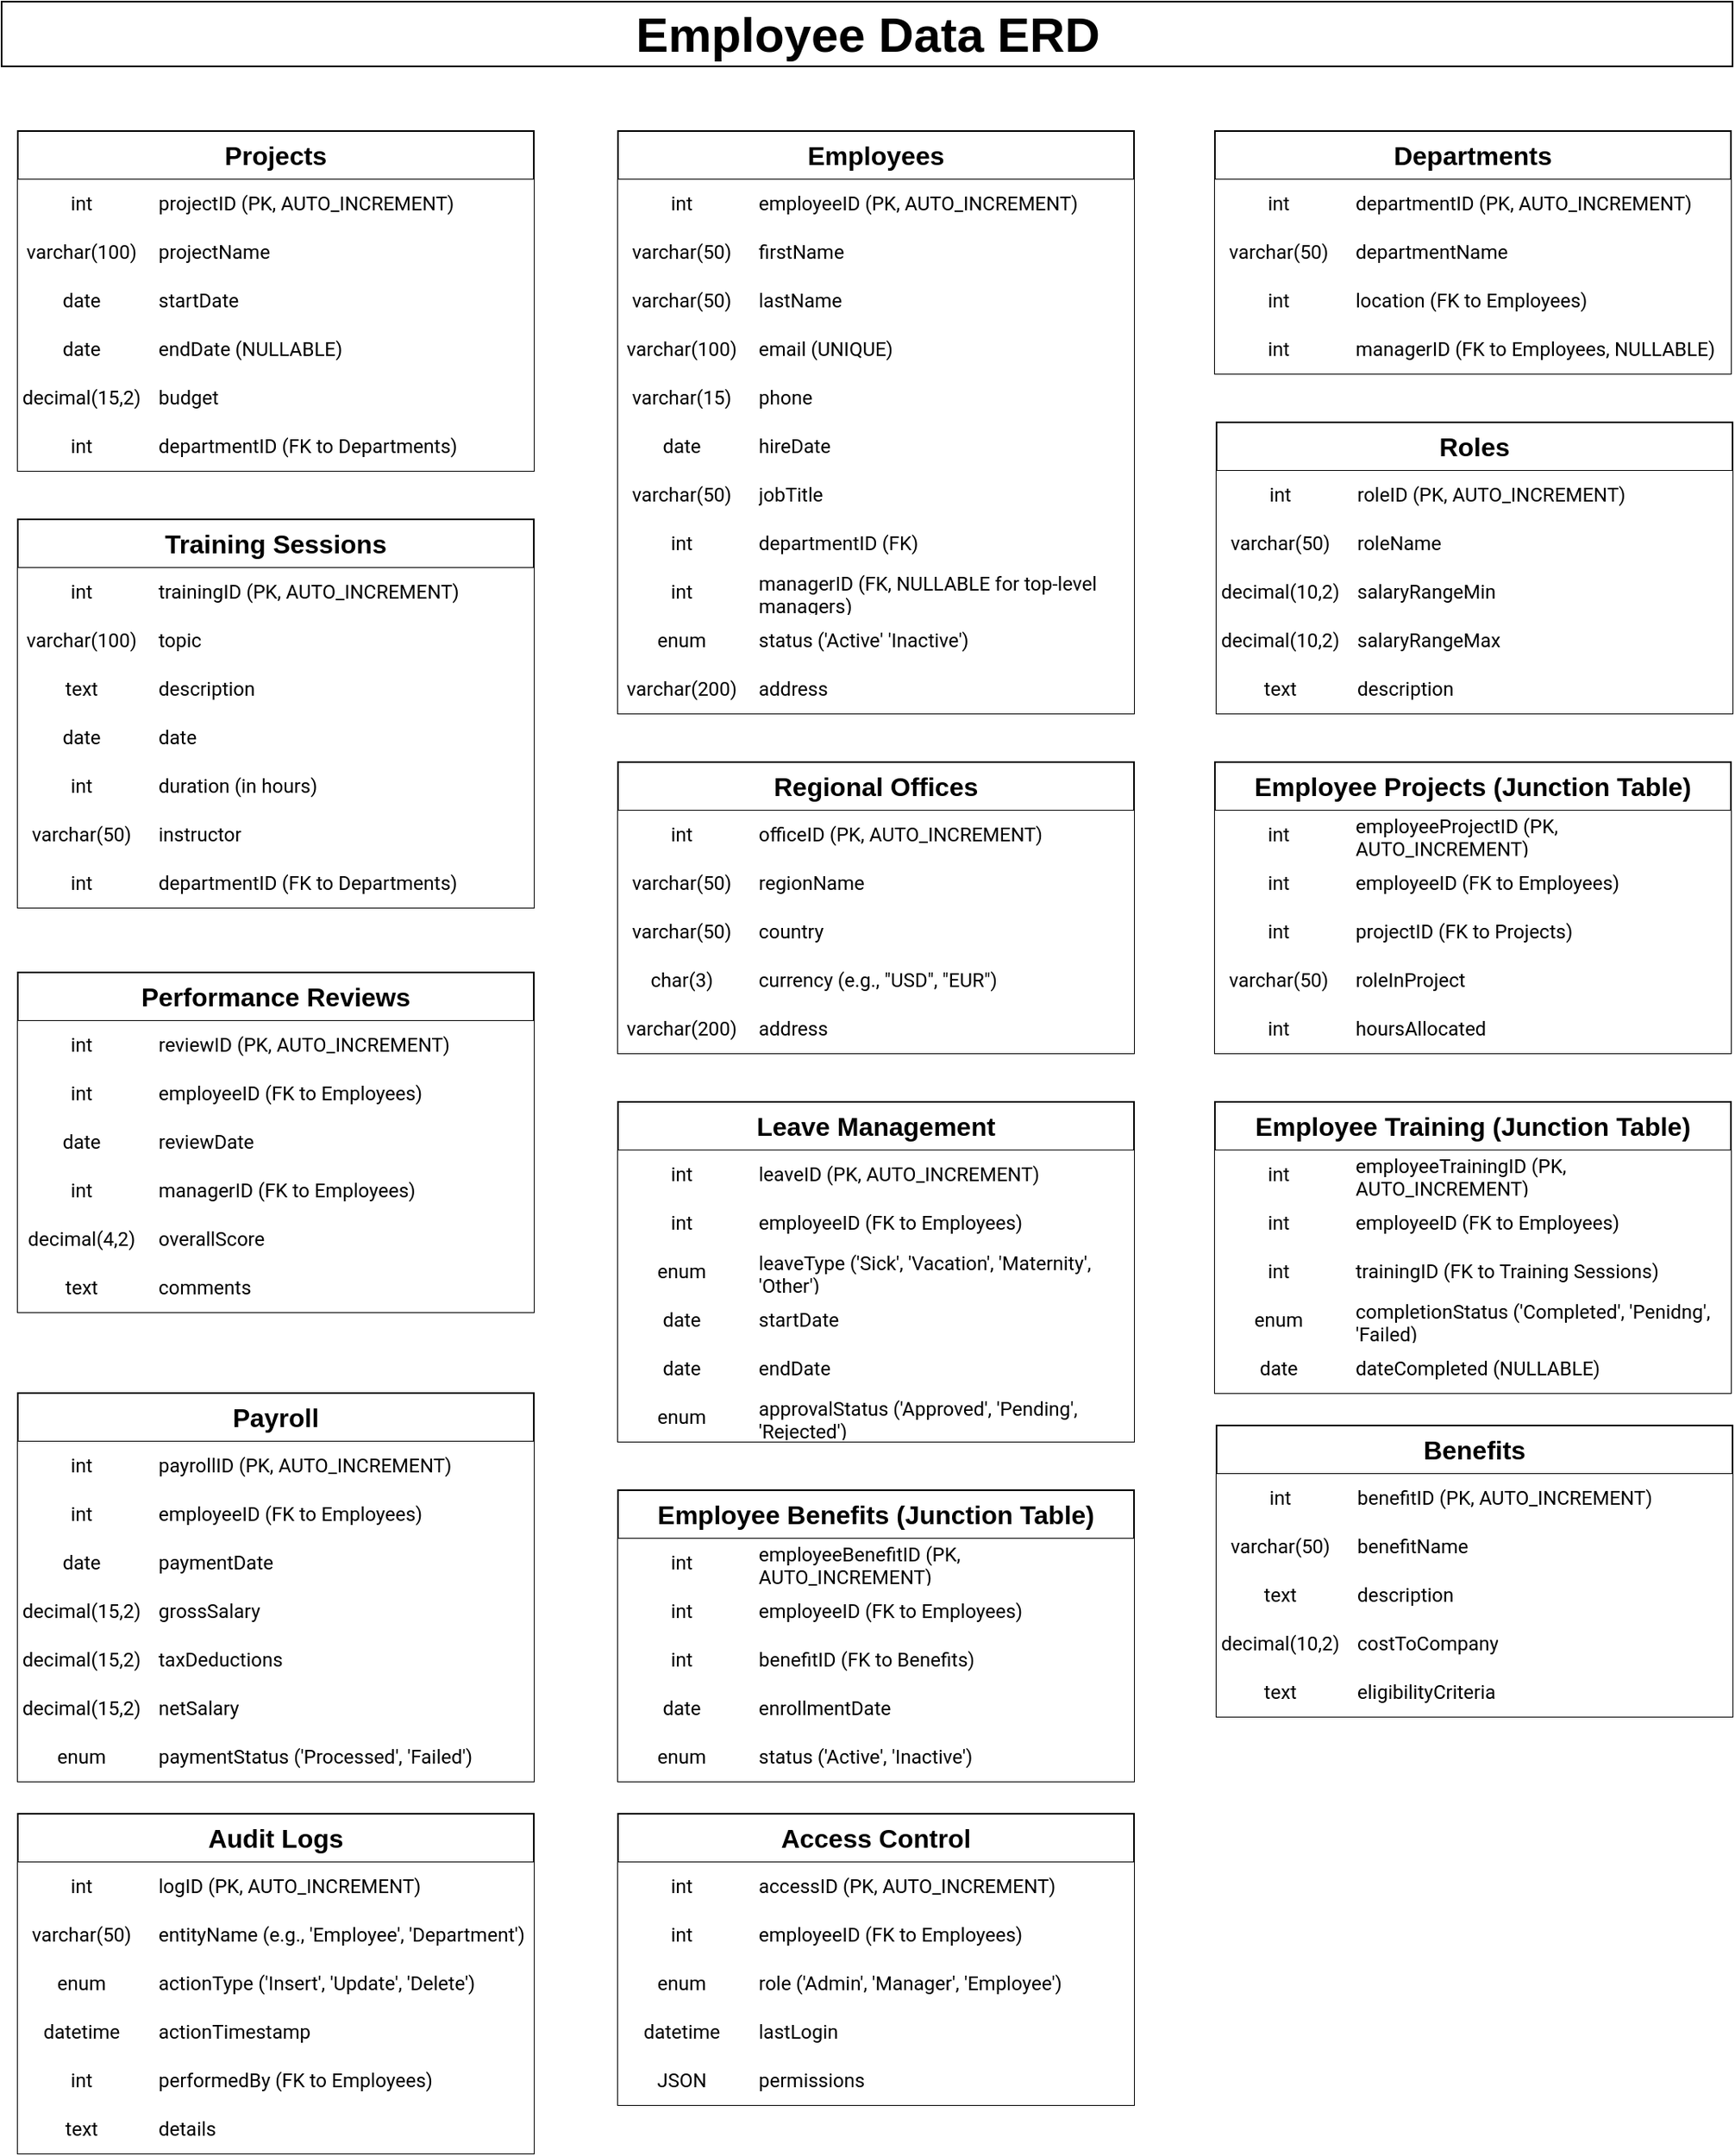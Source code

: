 <mxfile version="24.9.2">
  <diagram id="C5RBs43oDa-KdzZeNtuy" name="Page-1">
    <mxGraphModel dx="1319" dy="762" grid="1" gridSize="10" guides="1" tooltips="1" connect="1" arrows="1" fold="1" page="1" pageScale="1" pageWidth="1400" pageHeight="1400" background="#ffffff" math="0" shadow="0">
      <root>
        <mxCell id="WIyWlLk6GJQsqaUBKTNV-0" />
        <mxCell id="WIyWlLk6GJQsqaUBKTNV-1" parent="WIyWlLk6GJQsqaUBKTNV-0" />
        <mxCell id="Qf7x0E1dqHhBOgiYK0y1-11" value="Employee Data ERD" style="text;html=1;fontSize=30;fontStyle=1;verticalAlign=middle;align=center;fillColor=default;strokeColor=default;labelBackgroundColor=default;" vertex="1" parent="WIyWlLk6GJQsqaUBKTNV-1">
          <mxGeometry x="10" y="40" width="1070" height="40" as="geometry" />
        </mxCell>
        <mxCell id="Qf7x0E1dqHhBOgiYK0y1-34" value="Employees" style="shape=table;startSize=30;container=1;collapsible=0;childLayout=tableLayout;fixedRows=1;rowLines=0;fontStyle=1;strokeColor=default;fontSize=16;points=[[0,0,0,0,0],[0,0.25,0,0,0],[0,0.5,0,0,0],[0,0.75,0,0,0],[0,1,0,0,0],[0.25,0,0,0,0],[0.25,1,0,0,0],[0.5,0,0,0,0],[0.5,1,0,0,0],[0.75,0,0,0,0],[0.75,1,0,0,0],[1,0,0,0,0],[1,0.25,0,0,0],[1,0.5,0,0,0],[1,0.75,0,0,0],[1,1,0,0,0]];labelBackgroundColor=default;whiteSpace=wrap;" vertex="1" parent="WIyWlLk6GJQsqaUBKTNV-1">
          <mxGeometry x="391" y="120" width="319" height="360" as="geometry" />
        </mxCell>
        <mxCell id="Qf7x0E1dqHhBOgiYK0y1-35" value="" style="shape=tableRow;horizontal=0;startSize=0;swimlaneHead=0;swimlaneBody=0;top=0;left=0;bottom=0;right=0;collapsible=0;dropTarget=0;fillColor=none;points=[[0,0.5],[1,0.5]];portConstraint=eastwest;strokeColor=inherit;fontSize=16;labelBackgroundColor=default;whiteSpace=wrap;" vertex="1" parent="Qf7x0E1dqHhBOgiYK0y1-34">
          <mxGeometry y="30" width="319" height="30" as="geometry" />
        </mxCell>
        <mxCell id="Qf7x0E1dqHhBOgiYK0y1-36" value="int" style="shape=partialRectangle;html=1;connectable=0;fillColor=default;top=0;left=0;bottom=0;right=0;overflow=hidden;pointerEvents=1;strokeColor=default;fontSize=12;labelBackgroundColor=default;gradientColor=none;perimeterSpacing=0;shadow=0;gradientDirection=north;labelBorderColor=none;fontFamily=Roboto;fontSource=https%3A%2F%2Ffonts.googleapis.com%2Fcss%3Ffamily%3DRoboto;whiteSpace=wrap;" vertex="1" parent="Qf7x0E1dqHhBOgiYK0y1-35">
          <mxGeometry width="79" height="30" as="geometry">
            <mxRectangle width="79" height="30" as="alternateBounds" />
          </mxGeometry>
        </mxCell>
        <mxCell id="Qf7x0E1dqHhBOgiYK0y1-37" value="employeeID (PK, AUTO_INCREMENT)" style="shape=partialRectangle;html=1;connectable=0;fillColor=default;top=0;left=0;bottom=0;right=0;align=left;spacingLeft=6;overflow=hidden;strokeColor=default;fontSize=12;labelBackgroundColor=default;gradientColor=none;perimeterSpacing=0;shadow=0;gradientDirection=north;labelBorderColor=none;fontFamily=Roboto;fontSource=https%3A%2F%2Ffonts.googleapis.com%2Fcss%3Ffamily%3DRoboto;whiteSpace=wrap;" vertex="1" parent="Qf7x0E1dqHhBOgiYK0y1-35">
          <mxGeometry x="79" width="240" height="30" as="geometry">
            <mxRectangle width="240" height="30" as="alternateBounds" />
          </mxGeometry>
        </mxCell>
        <mxCell id="Qf7x0E1dqHhBOgiYK0y1-38" value="" style="shape=tableRow;horizontal=0;startSize=0;swimlaneHead=0;swimlaneBody=0;top=0;left=0;bottom=0;right=0;collapsible=0;dropTarget=0;fillColor=none;points=[[0,0.5],[1,0.5]];portConstraint=eastwest;strokeColor=inherit;fontSize=16;labelBackgroundColor=default;whiteSpace=wrap;" vertex="1" parent="Qf7x0E1dqHhBOgiYK0y1-34">
          <mxGeometry y="60" width="319" height="30" as="geometry" />
        </mxCell>
        <mxCell id="Qf7x0E1dqHhBOgiYK0y1-39" value="varchar(50)" style="shape=partialRectangle;html=1;connectable=0;fillColor=default;top=0;left=0;bottom=0;right=0;overflow=hidden;strokeColor=default;fontSize=12;labelBackgroundColor=default;gradientColor=none;perimeterSpacing=0;shadow=0;gradientDirection=north;labelBorderColor=none;fontFamily=Roboto;fontSource=https%3A%2F%2Ffonts.googleapis.com%2Fcss%3Ffamily%3DRoboto;whiteSpace=wrap;" vertex="1" parent="Qf7x0E1dqHhBOgiYK0y1-38">
          <mxGeometry width="79" height="30" as="geometry">
            <mxRectangle width="79" height="30" as="alternateBounds" />
          </mxGeometry>
        </mxCell>
        <mxCell id="Qf7x0E1dqHhBOgiYK0y1-40" value="firstName" style="shape=partialRectangle;html=1;connectable=0;fillColor=default;top=0;left=0;bottom=0;right=0;align=left;spacingLeft=6;overflow=hidden;strokeColor=default;fontSize=12;labelBackgroundColor=default;gradientColor=none;perimeterSpacing=0;shadow=0;gradientDirection=north;labelBorderColor=none;fontFamily=Roboto;fontSource=https%3A%2F%2Ffonts.googleapis.com%2Fcss%3Ffamily%3DRoboto;whiteSpace=wrap;" vertex="1" parent="Qf7x0E1dqHhBOgiYK0y1-38">
          <mxGeometry x="79" width="240" height="30" as="geometry">
            <mxRectangle width="240" height="30" as="alternateBounds" />
          </mxGeometry>
        </mxCell>
        <mxCell id="Qf7x0E1dqHhBOgiYK0y1-41" value="" style="shape=tableRow;horizontal=0;startSize=0;swimlaneHead=0;swimlaneBody=0;top=0;left=0;bottom=0;right=0;collapsible=0;dropTarget=0;fillColor=none;points=[[0,0.5],[1,0.5]];portConstraint=eastwest;strokeColor=inherit;fontSize=16;labelBackgroundColor=default;whiteSpace=wrap;" vertex="1" parent="Qf7x0E1dqHhBOgiYK0y1-34">
          <mxGeometry y="90" width="319" height="30" as="geometry" />
        </mxCell>
        <mxCell id="Qf7x0E1dqHhBOgiYK0y1-42" value="varchar(50)" style="shape=partialRectangle;html=1;connectable=0;fillColor=default;top=0;left=0;bottom=0;right=0;overflow=hidden;strokeColor=default;fontSize=12;labelBackgroundColor=default;gradientColor=none;perimeterSpacing=0;shadow=0;gradientDirection=north;labelBorderColor=none;fontFamily=Roboto;fontSource=https%3A%2F%2Ffonts.googleapis.com%2Fcss%3Ffamily%3DRoboto;whiteSpace=wrap;" vertex="1" parent="Qf7x0E1dqHhBOgiYK0y1-41">
          <mxGeometry width="79" height="30" as="geometry">
            <mxRectangle width="79" height="30" as="alternateBounds" />
          </mxGeometry>
        </mxCell>
        <mxCell id="Qf7x0E1dqHhBOgiYK0y1-43" value="lastName" style="shape=partialRectangle;html=1;connectable=0;fillColor=default;top=0;left=0;bottom=0;right=0;align=left;spacingLeft=6;overflow=hidden;strokeColor=default;fontSize=12;labelBackgroundColor=default;gradientColor=none;perimeterSpacing=0;shadow=0;gradientDirection=north;labelBorderColor=none;fontFamily=Roboto;fontSource=https%3A%2F%2Ffonts.googleapis.com%2Fcss%3Ffamily%3DRoboto;whiteSpace=wrap;" vertex="1" parent="Qf7x0E1dqHhBOgiYK0y1-41">
          <mxGeometry x="79" width="240" height="30" as="geometry">
            <mxRectangle width="240" height="30" as="alternateBounds" />
          </mxGeometry>
        </mxCell>
        <mxCell id="Qf7x0E1dqHhBOgiYK0y1-44" value="" style="shape=tableRow;horizontal=0;startSize=0;swimlaneHead=0;swimlaneBody=0;top=0;left=0;bottom=0;right=0;collapsible=0;dropTarget=0;fillColor=none;points=[[0,0.5],[1,0.5]];portConstraint=eastwest;strokeColor=inherit;fontSize=16;labelBackgroundColor=default;whiteSpace=wrap;" vertex="1" parent="Qf7x0E1dqHhBOgiYK0y1-34">
          <mxGeometry y="120" width="319" height="30" as="geometry" />
        </mxCell>
        <mxCell id="Qf7x0E1dqHhBOgiYK0y1-45" value="varchar(100)" style="shape=partialRectangle;html=1;connectable=0;fillColor=default;top=0;left=0;bottom=0;right=0;overflow=hidden;strokeColor=default;fontSize=12;labelBackgroundColor=default;gradientColor=none;perimeterSpacing=0;shadow=0;gradientDirection=north;labelBorderColor=none;fontFamily=Roboto;fontSource=https%3A%2F%2Ffonts.googleapis.com%2Fcss%3Ffamily%3DRoboto;whiteSpace=wrap;" vertex="1" parent="Qf7x0E1dqHhBOgiYK0y1-44">
          <mxGeometry width="79" height="30" as="geometry">
            <mxRectangle width="79" height="30" as="alternateBounds" />
          </mxGeometry>
        </mxCell>
        <mxCell id="Qf7x0E1dqHhBOgiYK0y1-46" value="email (UNIQUE)" style="shape=partialRectangle;html=1;connectable=0;fillColor=default;top=0;left=0;bottom=0;right=0;align=left;spacingLeft=6;overflow=hidden;strokeColor=default;fontSize=12;labelBackgroundColor=default;gradientColor=none;perimeterSpacing=0;shadow=0;gradientDirection=north;labelBorderColor=none;fontFamily=Roboto;fontSource=https%3A%2F%2Ffonts.googleapis.com%2Fcss%3Ffamily%3DRoboto;whiteSpace=wrap;" vertex="1" parent="Qf7x0E1dqHhBOgiYK0y1-44">
          <mxGeometry x="79" width="240" height="30" as="geometry">
            <mxRectangle width="240" height="30" as="alternateBounds" />
          </mxGeometry>
        </mxCell>
        <mxCell id="Qf7x0E1dqHhBOgiYK0y1-47" value="" style="shape=tableRow;horizontal=0;startSize=0;swimlaneHead=0;swimlaneBody=0;top=0;left=0;bottom=0;right=0;collapsible=0;dropTarget=0;fillColor=none;points=[[0,0.5],[1,0.5]];portConstraint=eastwest;strokeColor=inherit;fontSize=16;labelBackgroundColor=default;whiteSpace=wrap;" vertex="1" parent="Qf7x0E1dqHhBOgiYK0y1-34">
          <mxGeometry y="150" width="319" height="30" as="geometry" />
        </mxCell>
        <mxCell id="Qf7x0E1dqHhBOgiYK0y1-48" value="varchar(15)" style="shape=partialRectangle;html=1;connectable=0;fillColor=default;top=0;left=0;bottom=0;right=0;overflow=hidden;strokeColor=default;fontSize=12;labelBackgroundColor=default;gradientColor=none;perimeterSpacing=0;shadow=0;gradientDirection=north;labelBorderColor=none;fontFamily=Roboto;fontSource=https%3A%2F%2Ffonts.googleapis.com%2Fcss%3Ffamily%3DRoboto;whiteSpace=wrap;" vertex="1" parent="Qf7x0E1dqHhBOgiYK0y1-47">
          <mxGeometry width="79" height="30" as="geometry">
            <mxRectangle width="79" height="30" as="alternateBounds" />
          </mxGeometry>
        </mxCell>
        <mxCell id="Qf7x0E1dqHhBOgiYK0y1-49" value="phone" style="shape=partialRectangle;html=1;connectable=0;fillColor=default;top=0;left=0;bottom=0;right=0;align=left;spacingLeft=6;overflow=hidden;strokeColor=default;fontSize=12;labelBackgroundColor=default;gradientColor=none;perimeterSpacing=0;shadow=0;gradientDirection=north;labelBorderColor=none;fontFamily=Roboto;fontSource=https%3A%2F%2Ffonts.googleapis.com%2Fcss%3Ffamily%3DRoboto;whiteSpace=wrap;" vertex="1" parent="Qf7x0E1dqHhBOgiYK0y1-47">
          <mxGeometry x="79" width="240" height="30" as="geometry">
            <mxRectangle width="240" height="30" as="alternateBounds" />
          </mxGeometry>
        </mxCell>
        <mxCell id="Qf7x0E1dqHhBOgiYK0y1-50" value="" style="shape=tableRow;horizontal=0;startSize=0;swimlaneHead=0;swimlaneBody=0;top=0;left=0;bottom=0;right=0;collapsible=0;dropTarget=0;fillColor=none;points=[[0,0.5],[1,0.5]];portConstraint=eastwest;strokeColor=inherit;fontSize=16;labelBackgroundColor=default;whiteSpace=wrap;" vertex="1" parent="Qf7x0E1dqHhBOgiYK0y1-34">
          <mxGeometry y="180" width="319" height="30" as="geometry" />
        </mxCell>
        <mxCell id="Qf7x0E1dqHhBOgiYK0y1-51" value="date" style="shape=partialRectangle;html=1;connectable=0;fillColor=default;top=0;left=0;bottom=0;right=0;overflow=hidden;strokeColor=default;fontSize=12;labelBackgroundColor=default;gradientColor=none;perimeterSpacing=0;shadow=0;gradientDirection=north;labelBorderColor=none;fontFamily=Roboto;fontSource=https%3A%2F%2Ffonts.googleapis.com%2Fcss%3Ffamily%3DRoboto;whiteSpace=wrap;" vertex="1" parent="Qf7x0E1dqHhBOgiYK0y1-50">
          <mxGeometry width="79" height="30" as="geometry">
            <mxRectangle width="79" height="30" as="alternateBounds" />
          </mxGeometry>
        </mxCell>
        <mxCell id="Qf7x0E1dqHhBOgiYK0y1-52" value="hireDate" style="shape=partialRectangle;html=1;connectable=0;fillColor=default;top=0;left=0;bottom=0;right=0;align=left;spacingLeft=6;overflow=hidden;strokeColor=default;fontSize=12;labelBackgroundColor=default;gradientColor=none;perimeterSpacing=0;shadow=0;gradientDirection=north;labelBorderColor=none;fontFamily=Roboto;fontSource=https%3A%2F%2Ffonts.googleapis.com%2Fcss%3Ffamily%3DRoboto;whiteSpace=wrap;" vertex="1" parent="Qf7x0E1dqHhBOgiYK0y1-50">
          <mxGeometry x="79" width="240" height="30" as="geometry">
            <mxRectangle width="240" height="30" as="alternateBounds" />
          </mxGeometry>
        </mxCell>
        <mxCell id="Qf7x0E1dqHhBOgiYK0y1-53" value="" style="shape=tableRow;horizontal=0;startSize=0;swimlaneHead=0;swimlaneBody=0;top=0;left=0;bottom=0;right=0;collapsible=0;dropTarget=0;fillColor=none;points=[[0,0.5],[1,0.5]];portConstraint=eastwest;strokeColor=inherit;fontSize=16;labelBackgroundColor=default;whiteSpace=wrap;" vertex="1" parent="Qf7x0E1dqHhBOgiYK0y1-34">
          <mxGeometry y="210" width="319" height="30" as="geometry" />
        </mxCell>
        <mxCell id="Qf7x0E1dqHhBOgiYK0y1-54" value="varchar(50)" style="shape=partialRectangle;html=1;connectable=0;fillColor=default;top=0;left=0;bottom=0;right=0;overflow=hidden;strokeColor=default;fontSize=12;labelBackgroundColor=default;gradientColor=none;perimeterSpacing=0;shadow=0;gradientDirection=north;labelBorderColor=none;fontFamily=Roboto;fontSource=https%3A%2F%2Ffonts.googleapis.com%2Fcss%3Ffamily%3DRoboto;whiteSpace=wrap;" vertex="1" parent="Qf7x0E1dqHhBOgiYK0y1-53">
          <mxGeometry width="79" height="30" as="geometry">
            <mxRectangle width="79" height="30" as="alternateBounds" />
          </mxGeometry>
        </mxCell>
        <mxCell id="Qf7x0E1dqHhBOgiYK0y1-55" value="jobTitle" style="shape=partialRectangle;html=1;connectable=0;fillColor=default;top=0;left=0;bottom=0;right=0;align=left;spacingLeft=6;overflow=hidden;strokeColor=default;fontSize=12;labelBackgroundColor=default;gradientColor=none;perimeterSpacing=0;shadow=0;gradientDirection=north;labelBorderColor=none;fontFamily=Roboto;fontSource=https%3A%2F%2Ffonts.googleapis.com%2Fcss%3Ffamily%3DRoboto;whiteSpace=wrap;" vertex="1" parent="Qf7x0E1dqHhBOgiYK0y1-53">
          <mxGeometry x="79" width="240" height="30" as="geometry">
            <mxRectangle width="240" height="30" as="alternateBounds" />
          </mxGeometry>
        </mxCell>
        <mxCell id="Qf7x0E1dqHhBOgiYK0y1-206" value="" style="shape=tableRow;horizontal=0;startSize=0;swimlaneHead=0;swimlaneBody=0;top=0;left=0;bottom=0;right=0;collapsible=0;dropTarget=0;fillColor=none;points=[[0,0.5],[1,0.5]];portConstraint=eastwest;strokeColor=inherit;fontSize=16;labelBackgroundColor=default;whiteSpace=wrap;" vertex="1" parent="Qf7x0E1dqHhBOgiYK0y1-34">
          <mxGeometry y="240" width="319" height="30" as="geometry" />
        </mxCell>
        <mxCell id="Qf7x0E1dqHhBOgiYK0y1-207" value="int" style="shape=partialRectangle;html=1;connectable=0;fillColor=default;top=0;left=0;bottom=0;right=0;overflow=hidden;pointerEvents=1;strokeColor=default;fontSize=12;labelBackgroundColor=default;gradientColor=none;perimeterSpacing=0;shadow=0;gradientDirection=north;labelBorderColor=none;fontFamily=Roboto;fontSource=https%3A%2F%2Ffonts.googleapis.com%2Fcss%3Ffamily%3DRoboto;whiteSpace=wrap;" vertex="1" parent="Qf7x0E1dqHhBOgiYK0y1-206">
          <mxGeometry width="79" height="30" as="geometry">
            <mxRectangle width="79" height="30" as="alternateBounds" />
          </mxGeometry>
        </mxCell>
        <mxCell id="Qf7x0E1dqHhBOgiYK0y1-208" value="departmentID (FK)" style="shape=partialRectangle;html=1;connectable=0;fillColor=default;top=0;left=0;bottom=0;right=0;align=left;spacingLeft=6;overflow=hidden;strokeColor=default;fontSize=12;labelBackgroundColor=default;gradientColor=none;perimeterSpacing=0;shadow=0;gradientDirection=north;labelBorderColor=none;fontFamily=Roboto;fontSource=https%3A%2F%2Ffonts.googleapis.com%2Fcss%3Ffamily%3DRoboto;whiteSpace=wrap;" vertex="1" parent="Qf7x0E1dqHhBOgiYK0y1-206">
          <mxGeometry x="79" width="240" height="30" as="geometry">
            <mxRectangle width="240" height="30" as="alternateBounds" />
          </mxGeometry>
        </mxCell>
        <mxCell id="Qf7x0E1dqHhBOgiYK0y1-209" value="" style="shape=tableRow;horizontal=0;startSize=0;swimlaneHead=0;swimlaneBody=0;top=0;left=0;bottom=0;right=0;collapsible=0;dropTarget=0;fillColor=none;points=[[0,0.5],[1,0.5]];portConstraint=eastwest;strokeColor=inherit;fontSize=16;labelBackgroundColor=default;whiteSpace=wrap;" vertex="1" parent="Qf7x0E1dqHhBOgiYK0y1-34">
          <mxGeometry y="270" width="319" height="30" as="geometry" />
        </mxCell>
        <mxCell id="Qf7x0E1dqHhBOgiYK0y1-210" value="int" style="shape=partialRectangle;html=1;connectable=0;fillColor=default;top=0;left=0;bottom=0;right=0;overflow=hidden;strokeColor=default;fontSize=12;labelBackgroundColor=default;gradientColor=none;perimeterSpacing=0;shadow=0;gradientDirection=north;labelBorderColor=none;fontFamily=Roboto;fontSource=https%3A%2F%2Ffonts.googleapis.com%2Fcss%3Ffamily%3DRoboto;whiteSpace=wrap;" vertex="1" parent="Qf7x0E1dqHhBOgiYK0y1-209">
          <mxGeometry width="79" height="30" as="geometry">
            <mxRectangle width="79" height="30" as="alternateBounds" />
          </mxGeometry>
        </mxCell>
        <mxCell id="Qf7x0E1dqHhBOgiYK0y1-211" value="managerID (FK, NULLABLE for top-level managers)" style="shape=partialRectangle;html=1;connectable=0;fillColor=default;top=0;left=0;bottom=0;right=0;align=left;spacingLeft=6;overflow=hidden;strokeColor=default;fontSize=12;labelBackgroundColor=default;gradientColor=none;perimeterSpacing=0;shadow=0;gradientDirection=north;labelBorderColor=none;fontFamily=Roboto;fontSource=https%3A%2F%2Ffonts.googleapis.com%2Fcss%3Ffamily%3DRoboto;whiteSpace=wrap;" vertex="1" parent="Qf7x0E1dqHhBOgiYK0y1-209">
          <mxGeometry x="79" width="240" height="30" as="geometry">
            <mxRectangle width="240" height="30" as="alternateBounds" />
          </mxGeometry>
        </mxCell>
        <mxCell id="Qf7x0E1dqHhBOgiYK0y1-212" value="" style="shape=tableRow;horizontal=0;startSize=0;swimlaneHead=0;swimlaneBody=0;top=0;left=0;bottom=0;right=0;collapsible=0;dropTarget=0;fillColor=none;points=[[0,0.5],[1,0.5]];portConstraint=eastwest;strokeColor=inherit;fontSize=16;labelBackgroundColor=default;whiteSpace=wrap;" vertex="1" parent="Qf7x0E1dqHhBOgiYK0y1-34">
          <mxGeometry y="300" width="319" height="30" as="geometry" />
        </mxCell>
        <mxCell id="Qf7x0E1dqHhBOgiYK0y1-213" value="enum" style="shape=partialRectangle;html=1;connectable=0;fillColor=default;top=0;left=0;bottom=0;right=0;overflow=hidden;strokeColor=default;fontSize=12;labelBackgroundColor=default;gradientColor=none;perimeterSpacing=0;shadow=0;gradientDirection=north;labelBorderColor=none;fontFamily=Roboto;fontSource=https%3A%2F%2Ffonts.googleapis.com%2Fcss%3Ffamily%3DRoboto;whiteSpace=wrap;" vertex="1" parent="Qf7x0E1dqHhBOgiYK0y1-212">
          <mxGeometry width="79" height="30" as="geometry">
            <mxRectangle width="79" height="30" as="alternateBounds" />
          </mxGeometry>
        </mxCell>
        <mxCell id="Qf7x0E1dqHhBOgiYK0y1-214" value="status (&#39;Active&#39; &#39;Inactive&#39;)" style="shape=partialRectangle;html=1;connectable=0;fillColor=default;top=0;left=0;bottom=0;right=0;align=left;spacingLeft=6;overflow=hidden;strokeColor=default;fontSize=12;labelBackgroundColor=default;gradientColor=none;perimeterSpacing=0;shadow=0;gradientDirection=north;labelBorderColor=none;fontFamily=Roboto;fontSource=https%3A%2F%2Ffonts.googleapis.com%2Fcss%3Ffamily%3DRoboto;whiteSpace=wrap;" vertex="1" parent="Qf7x0E1dqHhBOgiYK0y1-212">
          <mxGeometry x="79" width="240" height="30" as="geometry">
            <mxRectangle width="240" height="30" as="alternateBounds" />
          </mxGeometry>
        </mxCell>
        <mxCell id="Qf7x0E1dqHhBOgiYK0y1-215" value="" style="shape=tableRow;horizontal=0;startSize=0;swimlaneHead=0;swimlaneBody=0;top=0;left=0;bottom=0;right=0;collapsible=0;dropTarget=0;fillColor=none;points=[[0,0.5],[1,0.5]];portConstraint=eastwest;strokeColor=inherit;fontSize=16;labelBackgroundColor=default;whiteSpace=wrap;" vertex="1" parent="Qf7x0E1dqHhBOgiYK0y1-34">
          <mxGeometry y="330" width="319" height="30" as="geometry" />
        </mxCell>
        <mxCell id="Qf7x0E1dqHhBOgiYK0y1-216" value="varchar(200)" style="shape=partialRectangle;html=1;connectable=0;fillColor=default;top=0;left=0;bottom=0;right=0;overflow=hidden;strokeColor=default;fontSize=12;labelBackgroundColor=default;gradientColor=none;perimeterSpacing=0;shadow=0;gradientDirection=north;labelBorderColor=none;fontFamily=Roboto;fontSource=https%3A%2F%2Ffonts.googleapis.com%2Fcss%3Ffamily%3DRoboto;whiteSpace=wrap;" vertex="1" parent="Qf7x0E1dqHhBOgiYK0y1-215">
          <mxGeometry width="79" height="30" as="geometry">
            <mxRectangle width="79" height="30" as="alternateBounds" />
          </mxGeometry>
        </mxCell>
        <mxCell id="Qf7x0E1dqHhBOgiYK0y1-217" value="address" style="shape=partialRectangle;html=1;connectable=0;fillColor=default;top=0;left=0;bottom=0;right=0;align=left;spacingLeft=6;overflow=hidden;strokeColor=default;fontSize=12;labelBackgroundColor=default;gradientColor=none;perimeterSpacing=0;shadow=0;gradientDirection=north;labelBorderColor=none;fontFamily=Roboto;fontSource=https%3A%2F%2Ffonts.googleapis.com%2Fcss%3Ffamily%3DRoboto;whiteSpace=wrap;" vertex="1" parent="Qf7x0E1dqHhBOgiYK0y1-215">
          <mxGeometry x="79" width="240" height="30" as="geometry">
            <mxRectangle width="240" height="30" as="alternateBounds" />
          </mxGeometry>
        </mxCell>
        <mxCell id="Qf7x0E1dqHhBOgiYK0y1-227" value="Departments" style="shape=table;startSize=30;container=1;collapsible=0;childLayout=tableLayout;fixedRows=1;rowLines=0;fontStyle=1;strokeColor=default;fontSize=16;points=[[0,0,0,0,0],[0,0.25,0,0,0],[0,0.5,0,0,0],[0,0.75,0,0,0],[0,1,0,0,0],[0.25,0,0,0,0],[0.25,1,0,0,0],[0.5,0,0,0,0],[0.5,1,0,0,0],[0.75,0,0,0,0],[0.75,1,0,0,0],[1,0,0,0,0],[1,0.25,0,0,0],[1,0.5,0,0,0],[1,0.75,0,0,0],[1,1,0,0,0]];labelBackgroundColor=default;whiteSpace=wrap;" vertex="1" parent="WIyWlLk6GJQsqaUBKTNV-1">
          <mxGeometry x="760" y="120" width="319" height="150" as="geometry" />
        </mxCell>
        <mxCell id="Qf7x0E1dqHhBOgiYK0y1-228" value="" style="shape=tableRow;horizontal=0;startSize=0;swimlaneHead=0;swimlaneBody=0;top=0;left=0;bottom=0;right=0;collapsible=0;dropTarget=0;fillColor=none;points=[[0,0.5],[1,0.5]];portConstraint=eastwest;strokeColor=inherit;fontSize=16;labelBackgroundColor=default;whiteSpace=wrap;" vertex="1" parent="Qf7x0E1dqHhBOgiYK0y1-227">
          <mxGeometry y="30" width="319" height="30" as="geometry" />
        </mxCell>
        <mxCell id="Qf7x0E1dqHhBOgiYK0y1-229" value="int" style="shape=partialRectangle;html=1;connectable=0;fillColor=default;top=0;left=0;bottom=0;right=0;overflow=hidden;pointerEvents=1;strokeColor=default;fontSize=12;labelBackgroundColor=default;gradientColor=none;perimeterSpacing=0;shadow=0;gradientDirection=north;labelBorderColor=none;fontFamily=Roboto;fontSource=https%3A%2F%2Ffonts.googleapis.com%2Fcss%3Ffamily%3DRoboto;whiteSpace=wrap;" vertex="1" parent="Qf7x0E1dqHhBOgiYK0y1-228">
          <mxGeometry width="79" height="30" as="geometry">
            <mxRectangle width="79" height="30" as="alternateBounds" />
          </mxGeometry>
        </mxCell>
        <mxCell id="Qf7x0E1dqHhBOgiYK0y1-230" value="departmentID (PK, AUTO_INCREMENT)" style="shape=partialRectangle;html=1;connectable=0;fillColor=default;top=0;left=0;bottom=0;right=0;align=left;spacingLeft=6;overflow=hidden;strokeColor=default;fontSize=12;labelBackgroundColor=default;gradientColor=none;perimeterSpacing=0;shadow=0;gradientDirection=north;labelBorderColor=none;fontFamily=Roboto;fontSource=https%3A%2F%2Ffonts.googleapis.com%2Fcss%3Ffamily%3DRoboto;whiteSpace=wrap;" vertex="1" parent="Qf7x0E1dqHhBOgiYK0y1-228">
          <mxGeometry x="79" width="240" height="30" as="geometry">
            <mxRectangle width="240" height="30" as="alternateBounds" />
          </mxGeometry>
        </mxCell>
        <mxCell id="Qf7x0E1dqHhBOgiYK0y1-231" value="" style="shape=tableRow;horizontal=0;startSize=0;swimlaneHead=0;swimlaneBody=0;top=0;left=0;bottom=0;right=0;collapsible=0;dropTarget=0;fillColor=none;points=[[0,0.5],[1,0.5]];portConstraint=eastwest;strokeColor=inherit;fontSize=16;labelBackgroundColor=default;whiteSpace=wrap;" vertex="1" parent="Qf7x0E1dqHhBOgiYK0y1-227">
          <mxGeometry y="60" width="319" height="30" as="geometry" />
        </mxCell>
        <mxCell id="Qf7x0E1dqHhBOgiYK0y1-232" value="varchar(50)" style="shape=partialRectangle;html=1;connectable=0;fillColor=default;top=0;left=0;bottom=0;right=0;overflow=hidden;strokeColor=default;fontSize=12;labelBackgroundColor=default;gradientColor=none;perimeterSpacing=0;shadow=0;gradientDirection=north;labelBorderColor=none;fontFamily=Roboto;fontSource=https%3A%2F%2Ffonts.googleapis.com%2Fcss%3Ffamily%3DRoboto;whiteSpace=wrap;" vertex="1" parent="Qf7x0E1dqHhBOgiYK0y1-231">
          <mxGeometry width="79" height="30" as="geometry">
            <mxRectangle width="79" height="30" as="alternateBounds" />
          </mxGeometry>
        </mxCell>
        <mxCell id="Qf7x0E1dqHhBOgiYK0y1-233" value="departmentName" style="shape=partialRectangle;html=1;connectable=0;fillColor=default;top=0;left=0;bottom=0;right=0;align=left;spacingLeft=6;overflow=hidden;strokeColor=default;fontSize=12;labelBackgroundColor=default;gradientColor=none;perimeterSpacing=0;shadow=0;gradientDirection=north;labelBorderColor=none;fontFamily=Roboto;fontSource=https%3A%2F%2Ffonts.googleapis.com%2Fcss%3Ffamily%3DRoboto;whiteSpace=wrap;" vertex="1" parent="Qf7x0E1dqHhBOgiYK0y1-231">
          <mxGeometry x="79" width="240" height="30" as="geometry">
            <mxRectangle width="240" height="30" as="alternateBounds" />
          </mxGeometry>
        </mxCell>
        <mxCell id="Qf7x0E1dqHhBOgiYK0y1-234" value="" style="shape=tableRow;horizontal=0;startSize=0;swimlaneHead=0;swimlaneBody=0;top=0;left=0;bottom=0;right=0;collapsible=0;dropTarget=0;fillColor=none;points=[[0,0.5],[1,0.5]];portConstraint=eastwest;strokeColor=inherit;fontSize=16;labelBackgroundColor=default;whiteSpace=wrap;" vertex="1" parent="Qf7x0E1dqHhBOgiYK0y1-227">
          <mxGeometry y="90" width="319" height="30" as="geometry" />
        </mxCell>
        <mxCell id="Qf7x0E1dqHhBOgiYK0y1-235" value="int" style="shape=partialRectangle;html=1;connectable=0;fillColor=default;top=0;left=0;bottom=0;right=0;overflow=hidden;strokeColor=default;fontSize=12;labelBackgroundColor=default;gradientColor=none;perimeterSpacing=0;shadow=0;gradientDirection=north;labelBorderColor=none;fontFamily=Roboto;fontSource=https%3A%2F%2Ffonts.googleapis.com%2Fcss%3Ffamily%3DRoboto;whiteSpace=wrap;" vertex="1" parent="Qf7x0E1dqHhBOgiYK0y1-234">
          <mxGeometry width="79" height="30" as="geometry">
            <mxRectangle width="79" height="30" as="alternateBounds" />
          </mxGeometry>
        </mxCell>
        <mxCell id="Qf7x0E1dqHhBOgiYK0y1-236" value="location (FK to Employees)" style="shape=partialRectangle;html=1;connectable=0;fillColor=default;top=0;left=0;bottom=0;right=0;align=left;spacingLeft=6;overflow=hidden;strokeColor=default;fontSize=12;labelBackgroundColor=default;gradientColor=none;perimeterSpacing=0;shadow=0;gradientDirection=north;labelBorderColor=none;fontFamily=Roboto;fontSource=https%3A%2F%2Ffonts.googleapis.com%2Fcss%3Ffamily%3DRoboto;whiteSpace=wrap;" vertex="1" parent="Qf7x0E1dqHhBOgiYK0y1-234">
          <mxGeometry x="79" width="240" height="30" as="geometry">
            <mxRectangle width="240" height="30" as="alternateBounds" />
          </mxGeometry>
        </mxCell>
        <mxCell id="Qf7x0E1dqHhBOgiYK0y1-237" value="" style="shape=tableRow;horizontal=0;startSize=0;swimlaneHead=0;swimlaneBody=0;top=0;left=0;bottom=0;right=0;collapsible=0;dropTarget=0;fillColor=none;points=[[0,0.5],[1,0.5]];portConstraint=eastwest;strokeColor=inherit;fontSize=16;labelBackgroundColor=default;whiteSpace=wrap;" vertex="1" parent="Qf7x0E1dqHhBOgiYK0y1-227">
          <mxGeometry y="120" width="319" height="30" as="geometry" />
        </mxCell>
        <mxCell id="Qf7x0E1dqHhBOgiYK0y1-238" value="int" style="shape=partialRectangle;html=1;connectable=0;fillColor=default;top=0;left=0;bottom=0;right=0;overflow=hidden;strokeColor=default;fontSize=12;labelBackgroundColor=default;gradientColor=none;perimeterSpacing=0;shadow=0;gradientDirection=north;labelBorderColor=none;fontFamily=Roboto;fontSource=https%3A%2F%2Ffonts.googleapis.com%2Fcss%3Ffamily%3DRoboto;whiteSpace=wrap;" vertex="1" parent="Qf7x0E1dqHhBOgiYK0y1-237">
          <mxGeometry width="79" height="30" as="geometry">
            <mxRectangle width="79" height="30" as="alternateBounds" />
          </mxGeometry>
        </mxCell>
        <mxCell id="Qf7x0E1dqHhBOgiYK0y1-239" value="managerID (FK to Employees, NULLABLE)" style="shape=partialRectangle;html=1;connectable=0;fillColor=default;top=0;left=0;bottom=0;right=0;align=left;spacingLeft=6;overflow=hidden;strokeColor=default;fontSize=12;labelBackgroundColor=default;gradientColor=none;perimeterSpacing=0;shadow=0;gradientDirection=north;labelBorderColor=none;fontFamily=Roboto;fontSource=https%3A%2F%2Ffonts.googleapis.com%2Fcss%3Ffamily%3DRoboto;whiteSpace=wrap;" vertex="1" parent="Qf7x0E1dqHhBOgiYK0y1-237">
          <mxGeometry x="79" width="240" height="30" as="geometry">
            <mxRectangle width="240" height="30" as="alternateBounds" />
          </mxGeometry>
        </mxCell>
        <mxCell id="Qf7x0E1dqHhBOgiYK0y1-261" value="Roles" style="shape=table;startSize=30;container=1;collapsible=0;childLayout=tableLayout;fixedRows=1;rowLines=0;fontStyle=1;strokeColor=default;fontSize=16;points=[[0,0,0,0,0],[0,0.25,0,0,0],[0,0.5,0,0,0],[0,0.75,0,0,0],[0,1,0,0,0],[0.25,0,0,0,0],[0.25,1,0,0,0],[0.5,0,0,0,0],[0.5,1,0,0,0],[0.75,0,0,0,0],[0.75,1,0,0,0],[1,0,0,0,0],[1,0.25,0,0,0],[1,0.5,0,0,0],[1,0.75,0,0,0],[1,1,0,0,0]];labelBackgroundColor=default;whiteSpace=wrap;" vertex="1" parent="WIyWlLk6GJQsqaUBKTNV-1">
          <mxGeometry x="761" y="300" width="319" height="180" as="geometry" />
        </mxCell>
        <mxCell id="Qf7x0E1dqHhBOgiYK0y1-262" value="" style="shape=tableRow;horizontal=0;startSize=0;swimlaneHead=0;swimlaneBody=0;top=0;left=0;bottom=0;right=0;collapsible=0;dropTarget=0;fillColor=none;points=[[0,0.5],[1,0.5]];portConstraint=eastwest;strokeColor=inherit;fontSize=16;labelBackgroundColor=default;whiteSpace=wrap;" vertex="1" parent="Qf7x0E1dqHhBOgiYK0y1-261">
          <mxGeometry y="30" width="319" height="30" as="geometry" />
        </mxCell>
        <mxCell id="Qf7x0E1dqHhBOgiYK0y1-263" value="int" style="shape=partialRectangle;html=1;connectable=0;fillColor=default;top=0;left=0;bottom=0;right=0;overflow=hidden;pointerEvents=1;strokeColor=default;fontSize=12;labelBackgroundColor=default;gradientColor=none;perimeterSpacing=0;shadow=0;gradientDirection=north;labelBorderColor=none;fontFamily=Roboto;fontSource=https%3A%2F%2Ffonts.googleapis.com%2Fcss%3Ffamily%3DRoboto;whiteSpace=wrap;" vertex="1" parent="Qf7x0E1dqHhBOgiYK0y1-262">
          <mxGeometry width="79" height="30" as="geometry">
            <mxRectangle width="79" height="30" as="alternateBounds" />
          </mxGeometry>
        </mxCell>
        <mxCell id="Qf7x0E1dqHhBOgiYK0y1-264" value="roleID (PK, AUTO_INCREMENT)" style="shape=partialRectangle;html=1;connectable=0;fillColor=default;top=0;left=0;bottom=0;right=0;align=left;spacingLeft=6;overflow=hidden;strokeColor=default;fontSize=12;labelBackgroundColor=default;gradientColor=none;perimeterSpacing=0;shadow=0;gradientDirection=north;labelBorderColor=none;fontFamily=Roboto;fontSource=https%3A%2F%2Ffonts.googleapis.com%2Fcss%3Ffamily%3DRoboto;whiteSpace=wrap;" vertex="1" parent="Qf7x0E1dqHhBOgiYK0y1-262">
          <mxGeometry x="79" width="240" height="30" as="geometry">
            <mxRectangle width="240" height="30" as="alternateBounds" />
          </mxGeometry>
        </mxCell>
        <mxCell id="Qf7x0E1dqHhBOgiYK0y1-265" value="" style="shape=tableRow;horizontal=0;startSize=0;swimlaneHead=0;swimlaneBody=0;top=0;left=0;bottom=0;right=0;collapsible=0;dropTarget=0;fillColor=none;points=[[0,0.5],[1,0.5]];portConstraint=eastwest;strokeColor=inherit;fontSize=16;labelBackgroundColor=default;whiteSpace=wrap;" vertex="1" parent="Qf7x0E1dqHhBOgiYK0y1-261">
          <mxGeometry y="60" width="319" height="30" as="geometry" />
        </mxCell>
        <mxCell id="Qf7x0E1dqHhBOgiYK0y1-266" value="varchar(50)" style="shape=partialRectangle;html=1;connectable=0;fillColor=default;top=0;left=0;bottom=0;right=0;overflow=hidden;strokeColor=default;fontSize=12;labelBackgroundColor=default;gradientColor=none;perimeterSpacing=0;shadow=0;gradientDirection=north;labelBorderColor=none;fontFamily=Roboto;fontSource=https%3A%2F%2Ffonts.googleapis.com%2Fcss%3Ffamily%3DRoboto;whiteSpace=wrap;" vertex="1" parent="Qf7x0E1dqHhBOgiYK0y1-265">
          <mxGeometry width="79" height="30" as="geometry">
            <mxRectangle width="79" height="30" as="alternateBounds" />
          </mxGeometry>
        </mxCell>
        <mxCell id="Qf7x0E1dqHhBOgiYK0y1-267" value="roleName" style="shape=partialRectangle;html=1;connectable=0;fillColor=default;top=0;left=0;bottom=0;right=0;align=left;spacingLeft=6;overflow=hidden;strokeColor=default;fontSize=12;labelBackgroundColor=default;gradientColor=none;perimeterSpacing=0;shadow=0;gradientDirection=north;labelBorderColor=none;fontFamily=Roboto;fontSource=https%3A%2F%2Ffonts.googleapis.com%2Fcss%3Ffamily%3DRoboto;whiteSpace=wrap;" vertex="1" parent="Qf7x0E1dqHhBOgiYK0y1-265">
          <mxGeometry x="79" width="240" height="30" as="geometry">
            <mxRectangle width="240" height="30" as="alternateBounds" />
          </mxGeometry>
        </mxCell>
        <mxCell id="Qf7x0E1dqHhBOgiYK0y1-268" value="" style="shape=tableRow;horizontal=0;startSize=0;swimlaneHead=0;swimlaneBody=0;top=0;left=0;bottom=0;right=0;collapsible=0;dropTarget=0;fillColor=none;points=[[0,0.5],[1,0.5]];portConstraint=eastwest;strokeColor=inherit;fontSize=16;labelBackgroundColor=default;whiteSpace=wrap;" vertex="1" parent="Qf7x0E1dqHhBOgiYK0y1-261">
          <mxGeometry y="90" width="319" height="30" as="geometry" />
        </mxCell>
        <mxCell id="Qf7x0E1dqHhBOgiYK0y1-269" value="decimal(10,2)" style="shape=partialRectangle;html=1;connectable=0;fillColor=default;top=0;left=0;bottom=0;right=0;overflow=hidden;strokeColor=default;fontSize=12;labelBackgroundColor=default;gradientColor=none;perimeterSpacing=0;shadow=0;gradientDirection=north;labelBorderColor=none;fontFamily=Roboto;fontSource=https%3A%2F%2Ffonts.googleapis.com%2Fcss%3Ffamily%3DRoboto;whiteSpace=wrap;" vertex="1" parent="Qf7x0E1dqHhBOgiYK0y1-268">
          <mxGeometry width="79" height="30" as="geometry">
            <mxRectangle width="79" height="30" as="alternateBounds" />
          </mxGeometry>
        </mxCell>
        <mxCell id="Qf7x0E1dqHhBOgiYK0y1-270" value="salaryRangeMin" style="shape=partialRectangle;html=1;connectable=0;fillColor=default;top=0;left=0;bottom=0;right=0;align=left;spacingLeft=6;overflow=hidden;strokeColor=default;fontSize=12;labelBackgroundColor=default;gradientColor=none;perimeterSpacing=0;shadow=0;gradientDirection=north;labelBorderColor=none;fontFamily=Roboto;fontSource=https%3A%2F%2Ffonts.googleapis.com%2Fcss%3Ffamily%3DRoboto;whiteSpace=wrap;" vertex="1" parent="Qf7x0E1dqHhBOgiYK0y1-268">
          <mxGeometry x="79" width="240" height="30" as="geometry">
            <mxRectangle width="240" height="30" as="alternateBounds" />
          </mxGeometry>
        </mxCell>
        <mxCell id="Qf7x0E1dqHhBOgiYK0y1-271" value="" style="shape=tableRow;horizontal=0;startSize=0;swimlaneHead=0;swimlaneBody=0;top=0;left=0;bottom=0;right=0;collapsible=0;dropTarget=0;fillColor=none;points=[[0,0.5],[1,0.5]];portConstraint=eastwest;strokeColor=inherit;fontSize=16;labelBackgroundColor=default;whiteSpace=wrap;" vertex="1" parent="Qf7x0E1dqHhBOgiYK0y1-261">
          <mxGeometry y="120" width="319" height="30" as="geometry" />
        </mxCell>
        <mxCell id="Qf7x0E1dqHhBOgiYK0y1-272" value="decimal(10,2)" style="shape=partialRectangle;html=1;connectable=0;fillColor=default;top=0;left=0;bottom=0;right=0;overflow=hidden;strokeColor=default;fontSize=12;labelBackgroundColor=default;gradientColor=none;perimeterSpacing=0;shadow=0;gradientDirection=north;labelBorderColor=none;fontFamily=Roboto;fontSource=https%3A%2F%2Ffonts.googleapis.com%2Fcss%3Ffamily%3DRoboto;whiteSpace=wrap;" vertex="1" parent="Qf7x0E1dqHhBOgiYK0y1-271">
          <mxGeometry width="79" height="30" as="geometry">
            <mxRectangle width="79" height="30" as="alternateBounds" />
          </mxGeometry>
        </mxCell>
        <mxCell id="Qf7x0E1dqHhBOgiYK0y1-273" value="salaryRangeMax" style="shape=partialRectangle;html=1;connectable=0;fillColor=default;top=0;left=0;bottom=0;right=0;align=left;spacingLeft=6;overflow=hidden;strokeColor=default;fontSize=12;labelBackgroundColor=default;gradientColor=none;perimeterSpacing=0;shadow=0;gradientDirection=north;labelBorderColor=none;fontFamily=Roboto;fontSource=https%3A%2F%2Ffonts.googleapis.com%2Fcss%3Ffamily%3DRoboto;whiteSpace=wrap;" vertex="1" parent="Qf7x0E1dqHhBOgiYK0y1-271">
          <mxGeometry x="79" width="240" height="30" as="geometry">
            <mxRectangle width="240" height="30" as="alternateBounds" />
          </mxGeometry>
        </mxCell>
        <mxCell id="Qf7x0E1dqHhBOgiYK0y1-274" value="" style="shape=tableRow;horizontal=0;startSize=0;swimlaneHead=0;swimlaneBody=0;top=0;left=0;bottom=0;right=0;collapsible=0;dropTarget=0;fillColor=none;points=[[0,0.5],[1,0.5]];portConstraint=eastwest;strokeColor=inherit;fontSize=16;labelBackgroundColor=default;whiteSpace=wrap;" vertex="1" parent="Qf7x0E1dqHhBOgiYK0y1-261">
          <mxGeometry y="150" width="319" height="30" as="geometry" />
        </mxCell>
        <mxCell id="Qf7x0E1dqHhBOgiYK0y1-275" value="text" style="shape=partialRectangle;html=1;connectable=0;fillColor=default;top=0;left=0;bottom=0;right=0;overflow=hidden;strokeColor=default;fontSize=12;labelBackgroundColor=default;gradientColor=none;perimeterSpacing=0;shadow=0;gradientDirection=north;labelBorderColor=none;fontFamily=Roboto;fontSource=https%3A%2F%2Ffonts.googleapis.com%2Fcss%3Ffamily%3DRoboto;whiteSpace=wrap;" vertex="1" parent="Qf7x0E1dqHhBOgiYK0y1-274">
          <mxGeometry width="79" height="30" as="geometry">
            <mxRectangle width="79" height="30" as="alternateBounds" />
          </mxGeometry>
        </mxCell>
        <mxCell id="Qf7x0E1dqHhBOgiYK0y1-276" value="description" style="shape=partialRectangle;html=1;connectable=0;fillColor=default;top=0;left=0;bottom=0;right=0;align=left;spacingLeft=6;overflow=hidden;strokeColor=default;fontSize=12;labelBackgroundColor=default;gradientColor=none;perimeterSpacing=0;shadow=0;gradientDirection=north;labelBorderColor=none;fontFamily=Roboto;fontSource=https%3A%2F%2Ffonts.googleapis.com%2Fcss%3Ffamily%3DRoboto;whiteSpace=wrap;" vertex="1" parent="Qf7x0E1dqHhBOgiYK0y1-274">
          <mxGeometry x="79" width="240" height="30" as="geometry">
            <mxRectangle width="240" height="30" as="alternateBounds" />
          </mxGeometry>
        </mxCell>
        <mxCell id="Qf7x0E1dqHhBOgiYK0y1-277" value="Regional Offices" style="shape=table;startSize=30;container=1;collapsible=0;childLayout=tableLayout;fixedRows=1;rowLines=0;fontStyle=1;strokeColor=default;fontSize=16;points=[[0,0,0,0,0],[0,0.25,0,0,0],[0,0.5,0,0,0],[0,0.75,0,0,0],[0,1,0,0,0],[0.25,0,0,0,0],[0.25,1,0,0,0],[0.5,0,0,0,0],[0.5,1,0,0,0],[0.75,0,0,0,0],[0.75,1,0,0,0],[1,0,0,0,0],[1,0.25,0,0,0],[1,0.5,0,0,0],[1,0.75,0,0,0],[1,1,0,0,0]];labelBackgroundColor=default;whiteSpace=wrap;" vertex="1" parent="WIyWlLk6GJQsqaUBKTNV-1">
          <mxGeometry x="391" y="510" width="319" height="180" as="geometry" />
        </mxCell>
        <mxCell id="Qf7x0E1dqHhBOgiYK0y1-278" value="" style="shape=tableRow;horizontal=0;startSize=0;swimlaneHead=0;swimlaneBody=0;top=0;left=0;bottom=0;right=0;collapsible=0;dropTarget=0;fillColor=none;points=[[0,0.5],[1,0.5]];portConstraint=eastwest;strokeColor=inherit;fontSize=16;labelBackgroundColor=default;whiteSpace=wrap;" vertex="1" parent="Qf7x0E1dqHhBOgiYK0y1-277">
          <mxGeometry y="30" width="319" height="30" as="geometry" />
        </mxCell>
        <mxCell id="Qf7x0E1dqHhBOgiYK0y1-279" value="int" style="shape=partialRectangle;html=1;connectable=0;fillColor=default;top=0;left=0;bottom=0;right=0;overflow=hidden;pointerEvents=1;strokeColor=default;fontSize=12;labelBackgroundColor=default;gradientColor=none;perimeterSpacing=0;shadow=0;gradientDirection=north;labelBorderColor=none;fontFamily=Roboto;fontSource=https%3A%2F%2Ffonts.googleapis.com%2Fcss%3Ffamily%3DRoboto;whiteSpace=wrap;" vertex="1" parent="Qf7x0E1dqHhBOgiYK0y1-278">
          <mxGeometry width="79" height="30" as="geometry">
            <mxRectangle width="79" height="30" as="alternateBounds" />
          </mxGeometry>
        </mxCell>
        <mxCell id="Qf7x0E1dqHhBOgiYK0y1-280" value="officeID (PK, AUTO_INCREMENT)" style="shape=partialRectangle;html=1;connectable=0;fillColor=default;top=0;left=0;bottom=0;right=0;align=left;spacingLeft=6;overflow=hidden;strokeColor=default;fontSize=12;labelBackgroundColor=default;gradientColor=none;perimeterSpacing=0;shadow=0;gradientDirection=north;labelBorderColor=none;fontFamily=Roboto;fontSource=https%3A%2F%2Ffonts.googleapis.com%2Fcss%3Ffamily%3DRoboto;whiteSpace=wrap;" vertex="1" parent="Qf7x0E1dqHhBOgiYK0y1-278">
          <mxGeometry x="79" width="240" height="30" as="geometry">
            <mxRectangle width="240" height="30" as="alternateBounds" />
          </mxGeometry>
        </mxCell>
        <mxCell id="Qf7x0E1dqHhBOgiYK0y1-281" value="" style="shape=tableRow;horizontal=0;startSize=0;swimlaneHead=0;swimlaneBody=0;top=0;left=0;bottom=0;right=0;collapsible=0;dropTarget=0;fillColor=none;points=[[0,0.5],[1,0.5]];portConstraint=eastwest;strokeColor=inherit;fontSize=16;labelBackgroundColor=default;whiteSpace=wrap;" vertex="1" parent="Qf7x0E1dqHhBOgiYK0y1-277">
          <mxGeometry y="60" width="319" height="30" as="geometry" />
        </mxCell>
        <mxCell id="Qf7x0E1dqHhBOgiYK0y1-282" value="varchar(50)" style="shape=partialRectangle;html=1;connectable=0;fillColor=default;top=0;left=0;bottom=0;right=0;overflow=hidden;strokeColor=default;fontSize=12;labelBackgroundColor=default;gradientColor=none;perimeterSpacing=0;shadow=0;gradientDirection=north;labelBorderColor=none;fontFamily=Roboto;fontSource=https%3A%2F%2Ffonts.googleapis.com%2Fcss%3Ffamily%3DRoboto;whiteSpace=wrap;" vertex="1" parent="Qf7x0E1dqHhBOgiYK0y1-281">
          <mxGeometry width="79" height="30" as="geometry">
            <mxRectangle width="79" height="30" as="alternateBounds" />
          </mxGeometry>
        </mxCell>
        <mxCell id="Qf7x0E1dqHhBOgiYK0y1-283" value="regionName" style="shape=partialRectangle;html=1;connectable=0;fillColor=default;top=0;left=0;bottom=0;right=0;align=left;spacingLeft=6;overflow=hidden;strokeColor=default;fontSize=12;labelBackgroundColor=default;gradientColor=none;perimeterSpacing=0;shadow=0;gradientDirection=north;labelBorderColor=none;fontFamily=Roboto;fontSource=https%3A%2F%2Ffonts.googleapis.com%2Fcss%3Ffamily%3DRoboto;whiteSpace=wrap;" vertex="1" parent="Qf7x0E1dqHhBOgiYK0y1-281">
          <mxGeometry x="79" width="240" height="30" as="geometry">
            <mxRectangle width="240" height="30" as="alternateBounds" />
          </mxGeometry>
        </mxCell>
        <mxCell id="Qf7x0E1dqHhBOgiYK0y1-284" value="" style="shape=tableRow;horizontal=0;startSize=0;swimlaneHead=0;swimlaneBody=0;top=0;left=0;bottom=0;right=0;collapsible=0;dropTarget=0;fillColor=none;points=[[0,0.5],[1,0.5]];portConstraint=eastwest;strokeColor=inherit;fontSize=16;labelBackgroundColor=default;whiteSpace=wrap;" vertex="1" parent="Qf7x0E1dqHhBOgiYK0y1-277">
          <mxGeometry y="90" width="319" height="30" as="geometry" />
        </mxCell>
        <mxCell id="Qf7x0E1dqHhBOgiYK0y1-285" value="varchar(50)" style="shape=partialRectangle;html=1;connectable=0;fillColor=default;top=0;left=0;bottom=0;right=0;overflow=hidden;strokeColor=default;fontSize=12;labelBackgroundColor=default;gradientColor=none;perimeterSpacing=0;shadow=0;gradientDirection=north;labelBorderColor=none;fontFamily=Roboto;fontSource=https%3A%2F%2Ffonts.googleapis.com%2Fcss%3Ffamily%3DRoboto;whiteSpace=wrap;" vertex="1" parent="Qf7x0E1dqHhBOgiYK0y1-284">
          <mxGeometry width="79" height="30" as="geometry">
            <mxRectangle width="79" height="30" as="alternateBounds" />
          </mxGeometry>
        </mxCell>
        <mxCell id="Qf7x0E1dqHhBOgiYK0y1-286" value="country" style="shape=partialRectangle;html=1;connectable=0;fillColor=default;top=0;left=0;bottom=0;right=0;align=left;spacingLeft=6;overflow=hidden;strokeColor=default;fontSize=12;labelBackgroundColor=default;gradientColor=none;perimeterSpacing=0;shadow=0;gradientDirection=north;labelBorderColor=none;fontFamily=Roboto;fontSource=https%3A%2F%2Ffonts.googleapis.com%2Fcss%3Ffamily%3DRoboto;whiteSpace=wrap;" vertex="1" parent="Qf7x0E1dqHhBOgiYK0y1-284">
          <mxGeometry x="79" width="240" height="30" as="geometry">
            <mxRectangle width="240" height="30" as="alternateBounds" />
          </mxGeometry>
        </mxCell>
        <mxCell id="Qf7x0E1dqHhBOgiYK0y1-287" value="" style="shape=tableRow;horizontal=0;startSize=0;swimlaneHead=0;swimlaneBody=0;top=0;left=0;bottom=0;right=0;collapsible=0;dropTarget=0;fillColor=none;points=[[0,0.5],[1,0.5]];portConstraint=eastwest;strokeColor=inherit;fontSize=16;labelBackgroundColor=default;whiteSpace=wrap;" vertex="1" parent="Qf7x0E1dqHhBOgiYK0y1-277">
          <mxGeometry y="120" width="319" height="30" as="geometry" />
        </mxCell>
        <mxCell id="Qf7x0E1dqHhBOgiYK0y1-288" value="char(3)" style="shape=partialRectangle;html=1;connectable=0;fillColor=default;top=0;left=0;bottom=0;right=0;overflow=hidden;strokeColor=default;fontSize=12;labelBackgroundColor=default;gradientColor=none;perimeterSpacing=0;shadow=0;gradientDirection=north;labelBorderColor=none;fontFamily=Roboto;fontSource=https%3A%2F%2Ffonts.googleapis.com%2Fcss%3Ffamily%3DRoboto;whiteSpace=wrap;" vertex="1" parent="Qf7x0E1dqHhBOgiYK0y1-287">
          <mxGeometry width="79" height="30" as="geometry">
            <mxRectangle width="79" height="30" as="alternateBounds" />
          </mxGeometry>
        </mxCell>
        <mxCell id="Qf7x0E1dqHhBOgiYK0y1-289" value="currency (e.g., &quot;USD&quot;, &quot;EUR&quot;)" style="shape=partialRectangle;html=1;connectable=0;fillColor=default;top=0;left=0;bottom=0;right=0;align=left;spacingLeft=6;overflow=hidden;strokeColor=default;fontSize=12;labelBackgroundColor=default;gradientColor=none;perimeterSpacing=0;shadow=0;gradientDirection=north;labelBorderColor=none;fontFamily=Roboto;fontSource=https%3A%2F%2Ffonts.googleapis.com%2Fcss%3Ffamily%3DRoboto;whiteSpace=wrap;" vertex="1" parent="Qf7x0E1dqHhBOgiYK0y1-287">
          <mxGeometry x="79" width="240" height="30" as="geometry">
            <mxRectangle width="240" height="30" as="alternateBounds" />
          </mxGeometry>
        </mxCell>
        <mxCell id="Qf7x0E1dqHhBOgiYK0y1-290" value="" style="shape=tableRow;horizontal=0;startSize=0;swimlaneHead=0;swimlaneBody=0;top=0;left=0;bottom=0;right=0;collapsible=0;dropTarget=0;fillColor=none;points=[[0,0.5],[1,0.5]];portConstraint=eastwest;strokeColor=inherit;fontSize=16;labelBackgroundColor=default;whiteSpace=wrap;" vertex="1" parent="Qf7x0E1dqHhBOgiYK0y1-277">
          <mxGeometry y="150" width="319" height="30" as="geometry" />
        </mxCell>
        <mxCell id="Qf7x0E1dqHhBOgiYK0y1-291" value="varchar(200)" style="shape=partialRectangle;html=1;connectable=0;fillColor=default;top=0;left=0;bottom=0;right=0;overflow=hidden;strokeColor=default;fontSize=12;labelBackgroundColor=default;gradientColor=none;perimeterSpacing=0;shadow=0;gradientDirection=north;labelBorderColor=none;fontFamily=Roboto;fontSource=https%3A%2F%2Ffonts.googleapis.com%2Fcss%3Ffamily%3DRoboto;whiteSpace=wrap;" vertex="1" parent="Qf7x0E1dqHhBOgiYK0y1-290">
          <mxGeometry width="79" height="30" as="geometry">
            <mxRectangle width="79" height="30" as="alternateBounds" />
          </mxGeometry>
        </mxCell>
        <mxCell id="Qf7x0E1dqHhBOgiYK0y1-292" value="address" style="shape=partialRectangle;html=1;connectable=0;fillColor=default;top=0;left=0;bottom=0;right=0;align=left;spacingLeft=6;overflow=hidden;strokeColor=default;fontSize=12;labelBackgroundColor=default;gradientColor=none;perimeterSpacing=0;shadow=0;gradientDirection=north;labelBorderColor=none;fontFamily=Roboto;fontSource=https%3A%2F%2Ffonts.googleapis.com%2Fcss%3Ffamily%3DRoboto;whiteSpace=wrap;" vertex="1" parent="Qf7x0E1dqHhBOgiYK0y1-290">
          <mxGeometry x="79" width="240" height="30" as="geometry">
            <mxRectangle width="240" height="30" as="alternateBounds" />
          </mxGeometry>
        </mxCell>
        <mxCell id="Qf7x0E1dqHhBOgiYK0y1-293" value="Projects" style="shape=table;startSize=30;container=1;collapsible=0;childLayout=tableLayout;fixedRows=1;rowLines=0;fontStyle=1;strokeColor=default;fontSize=16;points=[[0,0,0,0,0],[0,0.25,0,0,0],[0,0.5,0,0,0],[0,0.75,0,0,0],[0,1,0,0,0],[0.25,0,0,0,0],[0.25,1,0,0,0],[0.5,0,0,0,0],[0.5,1,0,0,0],[0.75,0,0,0,0],[0.75,1,0,0,0],[1,0,0,0,0],[1,0.25,0,0,0],[1,0.5,0,0,0],[1,0.75,0,0,0],[1,1,0,0,0]];labelBackgroundColor=default;whiteSpace=wrap;" vertex="1" parent="WIyWlLk6GJQsqaUBKTNV-1">
          <mxGeometry x="20" y="120" width="319" height="210" as="geometry" />
        </mxCell>
        <mxCell id="Qf7x0E1dqHhBOgiYK0y1-294" value="" style="shape=tableRow;horizontal=0;startSize=0;swimlaneHead=0;swimlaneBody=0;top=0;left=0;bottom=0;right=0;collapsible=0;dropTarget=0;fillColor=none;points=[[0,0.5],[1,0.5]];portConstraint=eastwest;strokeColor=inherit;fontSize=16;labelBackgroundColor=default;whiteSpace=wrap;" vertex="1" parent="Qf7x0E1dqHhBOgiYK0y1-293">
          <mxGeometry y="30" width="319" height="30" as="geometry" />
        </mxCell>
        <mxCell id="Qf7x0E1dqHhBOgiYK0y1-295" value="int" style="shape=partialRectangle;html=1;connectable=0;fillColor=default;top=0;left=0;bottom=0;right=0;overflow=hidden;pointerEvents=1;strokeColor=default;fontSize=12;labelBackgroundColor=default;gradientColor=none;perimeterSpacing=0;shadow=0;gradientDirection=north;labelBorderColor=none;fontFamily=Roboto;fontSource=https%3A%2F%2Ffonts.googleapis.com%2Fcss%3Ffamily%3DRoboto;whiteSpace=wrap;" vertex="1" parent="Qf7x0E1dqHhBOgiYK0y1-294">
          <mxGeometry width="79" height="30" as="geometry">
            <mxRectangle width="79" height="30" as="alternateBounds" />
          </mxGeometry>
        </mxCell>
        <mxCell id="Qf7x0E1dqHhBOgiYK0y1-296" value="projectID (PK, AUTO_INCREMENT)" style="shape=partialRectangle;html=1;connectable=0;fillColor=default;top=0;left=0;bottom=0;right=0;align=left;spacingLeft=6;overflow=hidden;strokeColor=default;fontSize=12;labelBackgroundColor=default;gradientColor=none;perimeterSpacing=0;shadow=0;gradientDirection=north;labelBorderColor=none;fontFamily=Roboto;fontSource=https%3A%2F%2Ffonts.googleapis.com%2Fcss%3Ffamily%3DRoboto;whiteSpace=wrap;" vertex="1" parent="Qf7x0E1dqHhBOgiYK0y1-294">
          <mxGeometry x="79" width="240" height="30" as="geometry">
            <mxRectangle width="240" height="30" as="alternateBounds" />
          </mxGeometry>
        </mxCell>
        <mxCell id="Qf7x0E1dqHhBOgiYK0y1-297" value="" style="shape=tableRow;horizontal=0;startSize=0;swimlaneHead=0;swimlaneBody=0;top=0;left=0;bottom=0;right=0;collapsible=0;dropTarget=0;fillColor=none;points=[[0,0.5],[1,0.5]];portConstraint=eastwest;strokeColor=inherit;fontSize=16;labelBackgroundColor=default;whiteSpace=wrap;" vertex="1" parent="Qf7x0E1dqHhBOgiYK0y1-293">
          <mxGeometry y="60" width="319" height="30" as="geometry" />
        </mxCell>
        <mxCell id="Qf7x0E1dqHhBOgiYK0y1-298" value="varchar(100)" style="shape=partialRectangle;html=1;connectable=0;fillColor=default;top=0;left=0;bottom=0;right=0;overflow=hidden;strokeColor=default;fontSize=12;labelBackgroundColor=default;gradientColor=none;perimeterSpacing=0;shadow=0;gradientDirection=north;labelBorderColor=none;fontFamily=Roboto;fontSource=https%3A%2F%2Ffonts.googleapis.com%2Fcss%3Ffamily%3DRoboto;whiteSpace=wrap;" vertex="1" parent="Qf7x0E1dqHhBOgiYK0y1-297">
          <mxGeometry width="79" height="30" as="geometry">
            <mxRectangle width="79" height="30" as="alternateBounds" />
          </mxGeometry>
        </mxCell>
        <mxCell id="Qf7x0E1dqHhBOgiYK0y1-299" value="projectName" style="shape=partialRectangle;html=1;connectable=0;fillColor=default;top=0;left=0;bottom=0;right=0;align=left;spacingLeft=6;overflow=hidden;strokeColor=default;fontSize=12;labelBackgroundColor=default;gradientColor=none;perimeterSpacing=0;shadow=0;gradientDirection=north;labelBorderColor=none;fontFamily=Roboto;fontSource=https%3A%2F%2Ffonts.googleapis.com%2Fcss%3Ffamily%3DRoboto;whiteSpace=wrap;" vertex="1" parent="Qf7x0E1dqHhBOgiYK0y1-297">
          <mxGeometry x="79" width="240" height="30" as="geometry">
            <mxRectangle width="240" height="30" as="alternateBounds" />
          </mxGeometry>
        </mxCell>
        <mxCell id="Qf7x0E1dqHhBOgiYK0y1-300" value="" style="shape=tableRow;horizontal=0;startSize=0;swimlaneHead=0;swimlaneBody=0;top=0;left=0;bottom=0;right=0;collapsible=0;dropTarget=0;fillColor=none;points=[[0,0.5],[1,0.5]];portConstraint=eastwest;strokeColor=inherit;fontSize=16;labelBackgroundColor=default;whiteSpace=wrap;" vertex="1" parent="Qf7x0E1dqHhBOgiYK0y1-293">
          <mxGeometry y="90" width="319" height="30" as="geometry" />
        </mxCell>
        <mxCell id="Qf7x0E1dqHhBOgiYK0y1-301" value="date" style="shape=partialRectangle;html=1;connectable=0;fillColor=default;top=0;left=0;bottom=0;right=0;overflow=hidden;strokeColor=default;fontSize=12;labelBackgroundColor=default;gradientColor=none;perimeterSpacing=0;shadow=0;gradientDirection=north;labelBorderColor=none;fontFamily=Roboto;fontSource=https%3A%2F%2Ffonts.googleapis.com%2Fcss%3Ffamily%3DRoboto;whiteSpace=wrap;" vertex="1" parent="Qf7x0E1dqHhBOgiYK0y1-300">
          <mxGeometry width="79" height="30" as="geometry">
            <mxRectangle width="79" height="30" as="alternateBounds" />
          </mxGeometry>
        </mxCell>
        <mxCell id="Qf7x0E1dqHhBOgiYK0y1-302" value="startDate" style="shape=partialRectangle;html=1;connectable=0;fillColor=default;top=0;left=0;bottom=0;right=0;align=left;spacingLeft=6;overflow=hidden;strokeColor=default;fontSize=12;labelBackgroundColor=default;gradientColor=none;perimeterSpacing=0;shadow=0;gradientDirection=north;labelBorderColor=none;fontFamily=Roboto;fontSource=https%3A%2F%2Ffonts.googleapis.com%2Fcss%3Ffamily%3DRoboto;whiteSpace=wrap;" vertex="1" parent="Qf7x0E1dqHhBOgiYK0y1-300">
          <mxGeometry x="79" width="240" height="30" as="geometry">
            <mxRectangle width="240" height="30" as="alternateBounds" />
          </mxGeometry>
        </mxCell>
        <mxCell id="Qf7x0E1dqHhBOgiYK0y1-303" value="" style="shape=tableRow;horizontal=0;startSize=0;swimlaneHead=0;swimlaneBody=0;top=0;left=0;bottom=0;right=0;collapsible=0;dropTarget=0;fillColor=none;points=[[0,0.5],[1,0.5]];portConstraint=eastwest;strokeColor=inherit;fontSize=16;labelBackgroundColor=default;whiteSpace=wrap;" vertex="1" parent="Qf7x0E1dqHhBOgiYK0y1-293">
          <mxGeometry y="120" width="319" height="30" as="geometry" />
        </mxCell>
        <mxCell id="Qf7x0E1dqHhBOgiYK0y1-304" value="date" style="shape=partialRectangle;html=1;connectable=0;fillColor=default;top=0;left=0;bottom=0;right=0;overflow=hidden;strokeColor=default;fontSize=12;labelBackgroundColor=default;gradientColor=none;perimeterSpacing=0;shadow=0;gradientDirection=north;labelBorderColor=none;fontFamily=Roboto;fontSource=https%3A%2F%2Ffonts.googleapis.com%2Fcss%3Ffamily%3DRoboto;whiteSpace=wrap;" vertex="1" parent="Qf7x0E1dqHhBOgiYK0y1-303">
          <mxGeometry width="79" height="30" as="geometry">
            <mxRectangle width="79" height="30" as="alternateBounds" />
          </mxGeometry>
        </mxCell>
        <mxCell id="Qf7x0E1dqHhBOgiYK0y1-305" value="endDate (NULLABLE)" style="shape=partialRectangle;html=1;connectable=0;fillColor=default;top=0;left=0;bottom=0;right=0;align=left;spacingLeft=6;overflow=hidden;strokeColor=default;fontSize=12;labelBackgroundColor=default;gradientColor=none;perimeterSpacing=0;shadow=0;gradientDirection=north;labelBorderColor=none;fontFamily=Roboto;fontSource=https%3A%2F%2Ffonts.googleapis.com%2Fcss%3Ffamily%3DRoboto;whiteSpace=wrap;" vertex="1" parent="Qf7x0E1dqHhBOgiYK0y1-303">
          <mxGeometry x="79" width="240" height="30" as="geometry">
            <mxRectangle width="240" height="30" as="alternateBounds" />
          </mxGeometry>
        </mxCell>
        <mxCell id="Qf7x0E1dqHhBOgiYK0y1-306" value="" style="shape=tableRow;horizontal=0;startSize=0;swimlaneHead=0;swimlaneBody=0;top=0;left=0;bottom=0;right=0;collapsible=0;dropTarget=0;fillColor=none;points=[[0,0.5],[1,0.5]];portConstraint=eastwest;strokeColor=inherit;fontSize=16;labelBackgroundColor=default;whiteSpace=wrap;" vertex="1" parent="Qf7x0E1dqHhBOgiYK0y1-293">
          <mxGeometry y="150" width="319" height="30" as="geometry" />
        </mxCell>
        <mxCell id="Qf7x0E1dqHhBOgiYK0y1-307" value="decimal(15,2)" style="shape=partialRectangle;html=1;connectable=0;fillColor=default;top=0;left=0;bottom=0;right=0;overflow=hidden;strokeColor=default;fontSize=12;labelBackgroundColor=default;gradientColor=none;perimeterSpacing=0;shadow=0;gradientDirection=north;labelBorderColor=none;fontFamily=Roboto;fontSource=https%3A%2F%2Ffonts.googleapis.com%2Fcss%3Ffamily%3DRoboto;whiteSpace=wrap;" vertex="1" parent="Qf7x0E1dqHhBOgiYK0y1-306">
          <mxGeometry width="79" height="30" as="geometry">
            <mxRectangle width="79" height="30" as="alternateBounds" />
          </mxGeometry>
        </mxCell>
        <mxCell id="Qf7x0E1dqHhBOgiYK0y1-308" value="budget" style="shape=partialRectangle;html=1;connectable=0;fillColor=default;top=0;left=0;bottom=0;right=0;align=left;spacingLeft=6;overflow=hidden;strokeColor=default;fontSize=12;labelBackgroundColor=default;gradientColor=none;perimeterSpacing=0;shadow=0;gradientDirection=north;labelBorderColor=none;fontFamily=Roboto;fontSource=https%3A%2F%2Ffonts.googleapis.com%2Fcss%3Ffamily%3DRoboto;whiteSpace=wrap;" vertex="1" parent="Qf7x0E1dqHhBOgiYK0y1-306">
          <mxGeometry x="79" width="240" height="30" as="geometry">
            <mxRectangle width="240" height="30" as="alternateBounds" />
          </mxGeometry>
        </mxCell>
        <mxCell id="Qf7x0E1dqHhBOgiYK0y1-309" value="" style="shape=tableRow;horizontal=0;startSize=0;swimlaneHead=0;swimlaneBody=0;top=0;left=0;bottom=0;right=0;collapsible=0;dropTarget=0;fillColor=none;points=[[0,0.5],[1,0.5]];portConstraint=eastwest;strokeColor=inherit;fontSize=16;labelBackgroundColor=default;whiteSpace=wrap;" vertex="1" parent="Qf7x0E1dqHhBOgiYK0y1-293">
          <mxGeometry y="180" width="319" height="30" as="geometry" />
        </mxCell>
        <mxCell id="Qf7x0E1dqHhBOgiYK0y1-310" value="int" style="shape=partialRectangle;html=1;connectable=0;fillColor=default;top=0;left=0;bottom=0;right=0;overflow=hidden;strokeColor=default;fontSize=12;labelBackgroundColor=default;gradientColor=none;perimeterSpacing=0;shadow=0;gradientDirection=north;labelBorderColor=none;fontFamily=Roboto;fontSource=https%3A%2F%2Ffonts.googleapis.com%2Fcss%3Ffamily%3DRoboto;whiteSpace=wrap;" vertex="1" parent="Qf7x0E1dqHhBOgiYK0y1-309">
          <mxGeometry width="79" height="30" as="geometry">
            <mxRectangle width="79" height="30" as="alternateBounds" />
          </mxGeometry>
        </mxCell>
        <mxCell id="Qf7x0E1dqHhBOgiYK0y1-311" value="departmentID (FK to Departments)" style="shape=partialRectangle;html=1;connectable=0;fillColor=default;top=0;left=0;bottom=0;right=0;align=left;spacingLeft=6;overflow=hidden;strokeColor=default;fontSize=12;labelBackgroundColor=default;gradientColor=none;perimeterSpacing=0;shadow=0;gradientDirection=north;labelBorderColor=none;fontFamily=Roboto;fontSource=https%3A%2F%2Ffonts.googleapis.com%2Fcss%3Ffamily%3DRoboto;whiteSpace=wrap;" vertex="1" parent="Qf7x0E1dqHhBOgiYK0y1-309">
          <mxGeometry x="79" width="240" height="30" as="geometry">
            <mxRectangle width="240" height="30" as="alternateBounds" />
          </mxGeometry>
        </mxCell>
        <mxCell id="Qf7x0E1dqHhBOgiYK0y1-327" value="Employee Projects (Junction Table)" style="shape=table;startSize=30;container=1;collapsible=0;childLayout=tableLayout;fixedRows=1;rowLines=0;fontStyle=1;strokeColor=default;fontSize=16;points=[[0,0,0,0,0],[0,0.25,0,0,0],[0,0.5,0,0,0],[0,0.75,0,0,0],[0,1,0,0,0],[0.25,0,0,0,0],[0.25,1,0,0,0],[0.5,0,0,0,0],[0.5,1,0,0,0],[0.75,0,0,0,0],[0.75,1,0,0,0],[1,0,0,0,0],[1,0.25,0,0,0],[1,0.5,0,0,0],[1,0.75,0,0,0],[1,1,0,0,0]];labelBackgroundColor=default;whiteSpace=wrap;" vertex="1" parent="WIyWlLk6GJQsqaUBKTNV-1">
          <mxGeometry x="760" y="510" width="319" height="180" as="geometry" />
        </mxCell>
        <mxCell id="Qf7x0E1dqHhBOgiYK0y1-328" value="" style="shape=tableRow;horizontal=0;startSize=0;swimlaneHead=0;swimlaneBody=0;top=0;left=0;bottom=0;right=0;collapsible=0;dropTarget=0;fillColor=none;points=[[0,0.5],[1,0.5]];portConstraint=eastwest;strokeColor=inherit;fontSize=16;labelBackgroundColor=default;whiteSpace=wrap;" vertex="1" parent="Qf7x0E1dqHhBOgiYK0y1-327">
          <mxGeometry y="30" width="319" height="30" as="geometry" />
        </mxCell>
        <mxCell id="Qf7x0E1dqHhBOgiYK0y1-329" value="int" style="shape=partialRectangle;html=1;connectable=0;fillColor=default;top=0;left=0;bottom=0;right=0;overflow=hidden;pointerEvents=1;strokeColor=default;fontSize=12;labelBackgroundColor=default;gradientColor=none;perimeterSpacing=0;shadow=0;gradientDirection=north;labelBorderColor=none;fontFamily=Roboto;fontSource=https%3A%2F%2Ffonts.googleapis.com%2Fcss%3Ffamily%3DRoboto;whiteSpace=wrap;" vertex="1" parent="Qf7x0E1dqHhBOgiYK0y1-328">
          <mxGeometry width="79" height="30" as="geometry">
            <mxRectangle width="79" height="30" as="alternateBounds" />
          </mxGeometry>
        </mxCell>
        <mxCell id="Qf7x0E1dqHhBOgiYK0y1-330" value="employeeProjectID (PK, AUTO_INCREMENT)" style="shape=partialRectangle;html=1;connectable=0;fillColor=default;top=0;left=0;bottom=0;right=0;align=left;spacingLeft=6;overflow=hidden;strokeColor=default;fontSize=12;labelBackgroundColor=default;gradientColor=none;perimeterSpacing=0;shadow=0;gradientDirection=north;labelBorderColor=none;fontFamily=Roboto;fontSource=https%3A%2F%2Ffonts.googleapis.com%2Fcss%3Ffamily%3DRoboto;whiteSpace=wrap;" vertex="1" parent="Qf7x0E1dqHhBOgiYK0y1-328">
          <mxGeometry x="79" width="240" height="30" as="geometry">
            <mxRectangle width="240" height="30" as="alternateBounds" />
          </mxGeometry>
        </mxCell>
        <mxCell id="Qf7x0E1dqHhBOgiYK0y1-331" value="" style="shape=tableRow;horizontal=0;startSize=0;swimlaneHead=0;swimlaneBody=0;top=0;left=0;bottom=0;right=0;collapsible=0;dropTarget=0;fillColor=none;points=[[0,0.5],[1,0.5]];portConstraint=eastwest;strokeColor=inherit;fontSize=16;labelBackgroundColor=default;whiteSpace=wrap;" vertex="1" parent="Qf7x0E1dqHhBOgiYK0y1-327">
          <mxGeometry y="60" width="319" height="30" as="geometry" />
        </mxCell>
        <mxCell id="Qf7x0E1dqHhBOgiYK0y1-332" value="int" style="shape=partialRectangle;html=1;connectable=0;fillColor=default;top=0;left=0;bottom=0;right=0;overflow=hidden;strokeColor=default;fontSize=12;labelBackgroundColor=default;gradientColor=none;perimeterSpacing=0;shadow=0;gradientDirection=north;labelBorderColor=none;fontFamily=Roboto;fontSource=https%3A%2F%2Ffonts.googleapis.com%2Fcss%3Ffamily%3DRoboto;whiteSpace=wrap;" vertex="1" parent="Qf7x0E1dqHhBOgiYK0y1-331">
          <mxGeometry width="79" height="30" as="geometry">
            <mxRectangle width="79" height="30" as="alternateBounds" />
          </mxGeometry>
        </mxCell>
        <mxCell id="Qf7x0E1dqHhBOgiYK0y1-333" value="employeeID (FK to Employees)" style="shape=partialRectangle;html=1;connectable=0;fillColor=default;top=0;left=0;bottom=0;right=0;align=left;spacingLeft=6;overflow=hidden;strokeColor=default;fontSize=12;labelBackgroundColor=default;gradientColor=none;perimeterSpacing=0;shadow=0;gradientDirection=north;labelBorderColor=none;fontFamily=Roboto;fontSource=https%3A%2F%2Ffonts.googleapis.com%2Fcss%3Ffamily%3DRoboto;whiteSpace=wrap;" vertex="1" parent="Qf7x0E1dqHhBOgiYK0y1-331">
          <mxGeometry x="79" width="240" height="30" as="geometry">
            <mxRectangle width="240" height="30" as="alternateBounds" />
          </mxGeometry>
        </mxCell>
        <mxCell id="Qf7x0E1dqHhBOgiYK0y1-334" value="" style="shape=tableRow;horizontal=0;startSize=0;swimlaneHead=0;swimlaneBody=0;top=0;left=0;bottom=0;right=0;collapsible=0;dropTarget=0;fillColor=none;points=[[0,0.5],[1,0.5]];portConstraint=eastwest;strokeColor=inherit;fontSize=16;labelBackgroundColor=default;whiteSpace=wrap;" vertex="1" parent="Qf7x0E1dqHhBOgiYK0y1-327">
          <mxGeometry y="90" width="319" height="30" as="geometry" />
        </mxCell>
        <mxCell id="Qf7x0E1dqHhBOgiYK0y1-335" value="int" style="shape=partialRectangle;html=1;connectable=0;fillColor=default;top=0;left=0;bottom=0;right=0;overflow=hidden;strokeColor=default;fontSize=12;labelBackgroundColor=default;gradientColor=none;perimeterSpacing=0;shadow=0;gradientDirection=north;labelBorderColor=none;fontFamily=Roboto;fontSource=https%3A%2F%2Ffonts.googleapis.com%2Fcss%3Ffamily%3DRoboto;whiteSpace=wrap;" vertex="1" parent="Qf7x0E1dqHhBOgiYK0y1-334">
          <mxGeometry width="79" height="30" as="geometry">
            <mxRectangle width="79" height="30" as="alternateBounds" />
          </mxGeometry>
        </mxCell>
        <mxCell id="Qf7x0E1dqHhBOgiYK0y1-336" value="projectID (FK to Projects)" style="shape=partialRectangle;html=1;connectable=0;fillColor=default;top=0;left=0;bottom=0;right=0;align=left;spacingLeft=6;overflow=hidden;strokeColor=default;fontSize=12;labelBackgroundColor=default;gradientColor=none;perimeterSpacing=0;shadow=0;gradientDirection=north;labelBorderColor=none;fontFamily=Roboto;fontSource=https%3A%2F%2Ffonts.googleapis.com%2Fcss%3Ffamily%3DRoboto;whiteSpace=wrap;" vertex="1" parent="Qf7x0E1dqHhBOgiYK0y1-334">
          <mxGeometry x="79" width="240" height="30" as="geometry">
            <mxRectangle width="240" height="30" as="alternateBounds" />
          </mxGeometry>
        </mxCell>
        <mxCell id="Qf7x0E1dqHhBOgiYK0y1-337" value="" style="shape=tableRow;horizontal=0;startSize=0;swimlaneHead=0;swimlaneBody=0;top=0;left=0;bottom=0;right=0;collapsible=0;dropTarget=0;fillColor=none;points=[[0,0.5],[1,0.5]];portConstraint=eastwest;strokeColor=inherit;fontSize=16;labelBackgroundColor=default;whiteSpace=wrap;" vertex="1" parent="Qf7x0E1dqHhBOgiYK0y1-327">
          <mxGeometry y="120" width="319" height="30" as="geometry" />
        </mxCell>
        <mxCell id="Qf7x0E1dqHhBOgiYK0y1-338" value="varchar(50)" style="shape=partialRectangle;html=1;connectable=0;fillColor=default;top=0;left=0;bottom=0;right=0;overflow=hidden;strokeColor=default;fontSize=12;labelBackgroundColor=default;gradientColor=none;perimeterSpacing=0;shadow=0;gradientDirection=north;labelBorderColor=none;fontFamily=Roboto;fontSource=https%3A%2F%2Ffonts.googleapis.com%2Fcss%3Ffamily%3DRoboto;whiteSpace=wrap;" vertex="1" parent="Qf7x0E1dqHhBOgiYK0y1-337">
          <mxGeometry width="79" height="30" as="geometry">
            <mxRectangle width="79" height="30" as="alternateBounds" />
          </mxGeometry>
        </mxCell>
        <mxCell id="Qf7x0E1dqHhBOgiYK0y1-339" value="roleInProject" style="shape=partialRectangle;html=1;connectable=0;fillColor=default;top=0;left=0;bottom=0;right=0;align=left;spacingLeft=6;overflow=hidden;strokeColor=default;fontSize=12;labelBackgroundColor=default;gradientColor=none;perimeterSpacing=0;shadow=0;gradientDirection=north;labelBorderColor=none;fontFamily=Roboto;fontSource=https%3A%2F%2Ffonts.googleapis.com%2Fcss%3Ffamily%3DRoboto;whiteSpace=wrap;" vertex="1" parent="Qf7x0E1dqHhBOgiYK0y1-337">
          <mxGeometry x="79" width="240" height="30" as="geometry">
            <mxRectangle width="240" height="30" as="alternateBounds" />
          </mxGeometry>
        </mxCell>
        <mxCell id="Qf7x0E1dqHhBOgiYK0y1-340" value="" style="shape=tableRow;horizontal=0;startSize=0;swimlaneHead=0;swimlaneBody=0;top=0;left=0;bottom=0;right=0;collapsible=0;dropTarget=0;fillColor=none;points=[[0,0.5],[1,0.5]];portConstraint=eastwest;strokeColor=inherit;fontSize=16;labelBackgroundColor=default;whiteSpace=wrap;" vertex="1" parent="Qf7x0E1dqHhBOgiYK0y1-327">
          <mxGeometry y="150" width="319" height="30" as="geometry" />
        </mxCell>
        <mxCell id="Qf7x0E1dqHhBOgiYK0y1-341" value="int" style="shape=partialRectangle;html=1;connectable=0;fillColor=default;top=0;left=0;bottom=0;right=0;overflow=hidden;strokeColor=default;fontSize=12;labelBackgroundColor=default;gradientColor=none;perimeterSpacing=0;shadow=0;gradientDirection=north;labelBorderColor=none;fontFamily=Roboto;fontSource=https%3A%2F%2Ffonts.googleapis.com%2Fcss%3Ffamily%3DRoboto;whiteSpace=wrap;" vertex="1" parent="Qf7x0E1dqHhBOgiYK0y1-340">
          <mxGeometry width="79" height="30" as="geometry">
            <mxRectangle width="79" height="30" as="alternateBounds" />
          </mxGeometry>
        </mxCell>
        <mxCell id="Qf7x0E1dqHhBOgiYK0y1-342" value="hoursAllocated" style="shape=partialRectangle;html=1;connectable=0;fillColor=default;top=0;left=0;bottom=0;right=0;align=left;spacingLeft=6;overflow=hidden;strokeColor=default;fontSize=12;labelBackgroundColor=default;gradientColor=none;perimeterSpacing=0;shadow=0;gradientDirection=north;labelBorderColor=none;fontFamily=Roboto;fontSource=https%3A%2F%2Ffonts.googleapis.com%2Fcss%3Ffamily%3DRoboto;whiteSpace=wrap;" vertex="1" parent="Qf7x0E1dqHhBOgiYK0y1-340">
          <mxGeometry x="79" width="240" height="30" as="geometry">
            <mxRectangle width="240" height="30" as="alternateBounds" />
          </mxGeometry>
        </mxCell>
        <mxCell id="Qf7x0E1dqHhBOgiYK0y1-343" value="Training Sessions" style="shape=table;startSize=30;container=1;collapsible=0;childLayout=tableLayout;fixedRows=1;rowLines=0;fontStyle=1;strokeColor=default;fontSize=16;points=[[0,0,0,0,0],[0,0.25,0,0,0],[0,0.5,0,0,0],[0,0.75,0,0,0],[0,1,0,0,0],[0.25,0,0,0,0],[0.25,1,0,0,0],[0.5,0,0,0,0],[0.5,1,0,0,0],[0.75,0,0,0,0],[0.75,1,0,0,0],[1,0,0,0,0],[1,0.25,0,0,0],[1,0.5,0,0,0],[1,0.75,0,0,0],[1,1,0,0,0]];labelBackgroundColor=default;whiteSpace=wrap;" vertex="1" parent="WIyWlLk6GJQsqaUBKTNV-1">
          <mxGeometry x="20" y="360" width="319" height="240" as="geometry" />
        </mxCell>
        <mxCell id="Qf7x0E1dqHhBOgiYK0y1-344" value="" style="shape=tableRow;horizontal=0;startSize=0;swimlaneHead=0;swimlaneBody=0;top=0;left=0;bottom=0;right=0;collapsible=0;dropTarget=0;fillColor=none;points=[[0,0.5],[1,0.5]];portConstraint=eastwest;strokeColor=inherit;fontSize=16;labelBackgroundColor=default;whiteSpace=wrap;" vertex="1" parent="Qf7x0E1dqHhBOgiYK0y1-343">
          <mxGeometry y="30" width="319" height="30" as="geometry" />
        </mxCell>
        <mxCell id="Qf7x0E1dqHhBOgiYK0y1-345" value="int" style="shape=partialRectangle;html=1;connectable=0;fillColor=default;top=0;left=0;bottom=0;right=0;overflow=hidden;pointerEvents=1;strokeColor=default;fontSize=12;labelBackgroundColor=default;gradientColor=none;perimeterSpacing=0;shadow=0;gradientDirection=north;labelBorderColor=none;fontFamily=Roboto;fontSource=https%3A%2F%2Ffonts.googleapis.com%2Fcss%3Ffamily%3DRoboto;whiteSpace=wrap;" vertex="1" parent="Qf7x0E1dqHhBOgiYK0y1-344">
          <mxGeometry width="79" height="30" as="geometry">
            <mxRectangle width="79" height="30" as="alternateBounds" />
          </mxGeometry>
        </mxCell>
        <mxCell id="Qf7x0E1dqHhBOgiYK0y1-346" value="trainingID (PK, AUTO_INCREMENT)" style="shape=partialRectangle;html=1;connectable=0;fillColor=default;top=0;left=0;bottom=0;right=0;align=left;spacingLeft=6;overflow=hidden;strokeColor=default;fontSize=12;labelBackgroundColor=default;gradientColor=none;perimeterSpacing=0;shadow=0;gradientDirection=north;labelBorderColor=none;fontFamily=Roboto;fontSource=https%3A%2F%2Ffonts.googleapis.com%2Fcss%3Ffamily%3DRoboto;whiteSpace=wrap;" vertex="1" parent="Qf7x0E1dqHhBOgiYK0y1-344">
          <mxGeometry x="79" width="240" height="30" as="geometry">
            <mxRectangle width="240" height="30" as="alternateBounds" />
          </mxGeometry>
        </mxCell>
        <mxCell id="Qf7x0E1dqHhBOgiYK0y1-347" value="" style="shape=tableRow;horizontal=0;startSize=0;swimlaneHead=0;swimlaneBody=0;top=0;left=0;bottom=0;right=0;collapsible=0;dropTarget=0;fillColor=none;points=[[0,0.5],[1,0.5]];portConstraint=eastwest;strokeColor=inherit;fontSize=16;labelBackgroundColor=default;whiteSpace=wrap;" vertex="1" parent="Qf7x0E1dqHhBOgiYK0y1-343">
          <mxGeometry y="60" width="319" height="30" as="geometry" />
        </mxCell>
        <mxCell id="Qf7x0E1dqHhBOgiYK0y1-348" value="varchar(100)" style="shape=partialRectangle;html=1;connectable=0;fillColor=default;top=0;left=0;bottom=0;right=0;overflow=hidden;strokeColor=default;fontSize=12;labelBackgroundColor=default;gradientColor=none;perimeterSpacing=0;shadow=0;gradientDirection=north;labelBorderColor=none;fontFamily=Roboto;fontSource=https%3A%2F%2Ffonts.googleapis.com%2Fcss%3Ffamily%3DRoboto;whiteSpace=wrap;" vertex="1" parent="Qf7x0E1dqHhBOgiYK0y1-347">
          <mxGeometry width="79" height="30" as="geometry">
            <mxRectangle width="79" height="30" as="alternateBounds" />
          </mxGeometry>
        </mxCell>
        <mxCell id="Qf7x0E1dqHhBOgiYK0y1-349" value="topic" style="shape=partialRectangle;html=1;connectable=0;fillColor=default;top=0;left=0;bottom=0;right=0;align=left;spacingLeft=6;overflow=hidden;strokeColor=default;fontSize=12;labelBackgroundColor=default;gradientColor=none;perimeterSpacing=0;shadow=0;gradientDirection=north;labelBorderColor=none;fontFamily=Roboto;fontSource=https%3A%2F%2Ffonts.googleapis.com%2Fcss%3Ffamily%3DRoboto;whiteSpace=wrap;" vertex="1" parent="Qf7x0E1dqHhBOgiYK0y1-347">
          <mxGeometry x="79" width="240" height="30" as="geometry">
            <mxRectangle width="240" height="30" as="alternateBounds" />
          </mxGeometry>
        </mxCell>
        <mxCell id="Qf7x0E1dqHhBOgiYK0y1-350" value="" style="shape=tableRow;horizontal=0;startSize=0;swimlaneHead=0;swimlaneBody=0;top=0;left=0;bottom=0;right=0;collapsible=0;dropTarget=0;fillColor=none;points=[[0,0.5],[1,0.5]];portConstraint=eastwest;strokeColor=inherit;fontSize=16;labelBackgroundColor=default;whiteSpace=wrap;" vertex="1" parent="Qf7x0E1dqHhBOgiYK0y1-343">
          <mxGeometry y="90" width="319" height="30" as="geometry" />
        </mxCell>
        <mxCell id="Qf7x0E1dqHhBOgiYK0y1-351" value="text" style="shape=partialRectangle;html=1;connectable=0;fillColor=default;top=0;left=0;bottom=0;right=0;overflow=hidden;strokeColor=default;fontSize=12;labelBackgroundColor=default;gradientColor=none;perimeterSpacing=0;shadow=0;gradientDirection=north;labelBorderColor=none;fontFamily=Roboto;fontSource=https%3A%2F%2Ffonts.googleapis.com%2Fcss%3Ffamily%3DRoboto;whiteSpace=wrap;" vertex="1" parent="Qf7x0E1dqHhBOgiYK0y1-350">
          <mxGeometry width="79" height="30" as="geometry">
            <mxRectangle width="79" height="30" as="alternateBounds" />
          </mxGeometry>
        </mxCell>
        <mxCell id="Qf7x0E1dqHhBOgiYK0y1-352" value="description" style="shape=partialRectangle;html=1;connectable=0;fillColor=default;top=0;left=0;bottom=0;right=0;align=left;spacingLeft=6;overflow=hidden;strokeColor=default;fontSize=12;labelBackgroundColor=default;gradientColor=none;perimeterSpacing=0;shadow=0;gradientDirection=north;labelBorderColor=none;fontFamily=Roboto;fontSource=https%3A%2F%2Ffonts.googleapis.com%2Fcss%3Ffamily%3DRoboto;whiteSpace=wrap;" vertex="1" parent="Qf7x0E1dqHhBOgiYK0y1-350">
          <mxGeometry x="79" width="240" height="30" as="geometry">
            <mxRectangle width="240" height="30" as="alternateBounds" />
          </mxGeometry>
        </mxCell>
        <mxCell id="Qf7x0E1dqHhBOgiYK0y1-353" value="" style="shape=tableRow;horizontal=0;startSize=0;swimlaneHead=0;swimlaneBody=0;top=0;left=0;bottom=0;right=0;collapsible=0;dropTarget=0;fillColor=none;points=[[0,0.5],[1,0.5]];portConstraint=eastwest;strokeColor=inherit;fontSize=16;labelBackgroundColor=default;whiteSpace=wrap;" vertex="1" parent="Qf7x0E1dqHhBOgiYK0y1-343">
          <mxGeometry y="120" width="319" height="30" as="geometry" />
        </mxCell>
        <mxCell id="Qf7x0E1dqHhBOgiYK0y1-354" value="date" style="shape=partialRectangle;html=1;connectable=0;fillColor=default;top=0;left=0;bottom=0;right=0;overflow=hidden;strokeColor=default;fontSize=12;labelBackgroundColor=default;gradientColor=none;perimeterSpacing=0;shadow=0;gradientDirection=north;labelBorderColor=none;fontFamily=Roboto;fontSource=https%3A%2F%2Ffonts.googleapis.com%2Fcss%3Ffamily%3DRoboto;whiteSpace=wrap;" vertex="1" parent="Qf7x0E1dqHhBOgiYK0y1-353">
          <mxGeometry width="79" height="30" as="geometry">
            <mxRectangle width="79" height="30" as="alternateBounds" />
          </mxGeometry>
        </mxCell>
        <mxCell id="Qf7x0E1dqHhBOgiYK0y1-355" value="date" style="shape=partialRectangle;html=1;connectable=0;fillColor=default;top=0;left=0;bottom=0;right=0;align=left;spacingLeft=6;overflow=hidden;strokeColor=default;fontSize=12;labelBackgroundColor=default;gradientColor=none;perimeterSpacing=0;shadow=0;gradientDirection=north;labelBorderColor=none;fontFamily=Roboto;fontSource=https%3A%2F%2Ffonts.googleapis.com%2Fcss%3Ffamily%3DRoboto;whiteSpace=wrap;" vertex="1" parent="Qf7x0E1dqHhBOgiYK0y1-353">
          <mxGeometry x="79" width="240" height="30" as="geometry">
            <mxRectangle width="240" height="30" as="alternateBounds" />
          </mxGeometry>
        </mxCell>
        <mxCell id="Qf7x0E1dqHhBOgiYK0y1-356" value="" style="shape=tableRow;horizontal=0;startSize=0;swimlaneHead=0;swimlaneBody=0;top=0;left=0;bottom=0;right=0;collapsible=0;dropTarget=0;fillColor=none;points=[[0,0.5],[1,0.5]];portConstraint=eastwest;strokeColor=inherit;fontSize=16;labelBackgroundColor=default;whiteSpace=wrap;" vertex="1" parent="Qf7x0E1dqHhBOgiYK0y1-343">
          <mxGeometry y="150" width="319" height="30" as="geometry" />
        </mxCell>
        <mxCell id="Qf7x0E1dqHhBOgiYK0y1-357" value="int" style="shape=partialRectangle;html=1;connectable=0;fillColor=default;top=0;left=0;bottom=0;right=0;overflow=hidden;strokeColor=default;fontSize=12;labelBackgroundColor=default;gradientColor=none;perimeterSpacing=0;shadow=0;gradientDirection=north;labelBorderColor=none;fontFamily=Roboto;fontSource=https%3A%2F%2Ffonts.googleapis.com%2Fcss%3Ffamily%3DRoboto;whiteSpace=wrap;" vertex="1" parent="Qf7x0E1dqHhBOgiYK0y1-356">
          <mxGeometry width="79" height="30" as="geometry">
            <mxRectangle width="79" height="30" as="alternateBounds" />
          </mxGeometry>
        </mxCell>
        <mxCell id="Qf7x0E1dqHhBOgiYK0y1-358" value="duration (in hours)" style="shape=partialRectangle;html=1;connectable=0;fillColor=default;top=0;left=0;bottom=0;right=0;align=left;spacingLeft=6;overflow=hidden;strokeColor=default;fontSize=12;labelBackgroundColor=default;gradientColor=none;perimeterSpacing=0;shadow=0;gradientDirection=north;labelBorderColor=none;fontFamily=Roboto;fontSource=https%3A%2F%2Ffonts.googleapis.com%2Fcss%3Ffamily%3DRoboto;whiteSpace=wrap;" vertex="1" parent="Qf7x0E1dqHhBOgiYK0y1-356">
          <mxGeometry x="79" width="240" height="30" as="geometry">
            <mxRectangle width="240" height="30" as="alternateBounds" />
          </mxGeometry>
        </mxCell>
        <mxCell id="Qf7x0E1dqHhBOgiYK0y1-359" value="" style="shape=tableRow;horizontal=0;startSize=0;swimlaneHead=0;swimlaneBody=0;top=0;left=0;bottom=0;right=0;collapsible=0;dropTarget=0;fillColor=none;points=[[0,0.5],[1,0.5]];portConstraint=eastwest;strokeColor=inherit;fontSize=16;labelBackgroundColor=default;whiteSpace=wrap;" vertex="1" parent="Qf7x0E1dqHhBOgiYK0y1-343">
          <mxGeometry y="180" width="319" height="30" as="geometry" />
        </mxCell>
        <mxCell id="Qf7x0E1dqHhBOgiYK0y1-360" value="varchar(50)" style="shape=partialRectangle;html=1;connectable=0;fillColor=default;top=0;left=0;bottom=0;right=0;overflow=hidden;strokeColor=default;fontSize=12;labelBackgroundColor=default;gradientColor=none;perimeterSpacing=0;shadow=0;gradientDirection=north;labelBorderColor=none;fontFamily=Roboto;fontSource=https%3A%2F%2Ffonts.googleapis.com%2Fcss%3Ffamily%3DRoboto;whiteSpace=wrap;" vertex="1" parent="Qf7x0E1dqHhBOgiYK0y1-359">
          <mxGeometry width="79" height="30" as="geometry">
            <mxRectangle width="79" height="30" as="alternateBounds" />
          </mxGeometry>
        </mxCell>
        <mxCell id="Qf7x0E1dqHhBOgiYK0y1-361" value="instructor" style="shape=partialRectangle;html=1;connectable=0;fillColor=default;top=0;left=0;bottom=0;right=0;align=left;spacingLeft=6;overflow=hidden;strokeColor=default;fontSize=12;labelBackgroundColor=default;gradientColor=none;perimeterSpacing=0;shadow=0;gradientDirection=north;labelBorderColor=none;fontFamily=Roboto;fontSource=https%3A%2F%2Ffonts.googleapis.com%2Fcss%3Ffamily%3DRoboto;whiteSpace=wrap;" vertex="1" parent="Qf7x0E1dqHhBOgiYK0y1-359">
          <mxGeometry x="79" width="240" height="30" as="geometry">
            <mxRectangle width="240" height="30" as="alternateBounds" />
          </mxGeometry>
        </mxCell>
        <mxCell id="Qf7x0E1dqHhBOgiYK0y1-362" value="" style="shape=tableRow;horizontal=0;startSize=0;swimlaneHead=0;swimlaneBody=0;top=0;left=0;bottom=0;right=0;collapsible=0;dropTarget=0;fillColor=none;points=[[0,0.5],[1,0.5]];portConstraint=eastwest;strokeColor=inherit;fontSize=16;labelBackgroundColor=default;whiteSpace=wrap;" vertex="1" parent="Qf7x0E1dqHhBOgiYK0y1-343">
          <mxGeometry y="210" width="319" height="30" as="geometry" />
        </mxCell>
        <mxCell id="Qf7x0E1dqHhBOgiYK0y1-363" value="int" style="shape=partialRectangle;html=1;connectable=0;fillColor=default;top=0;left=0;bottom=0;right=0;overflow=hidden;strokeColor=default;fontSize=12;labelBackgroundColor=default;gradientColor=none;perimeterSpacing=0;shadow=0;gradientDirection=north;labelBorderColor=none;fontFamily=Roboto;fontSource=https%3A%2F%2Ffonts.googleapis.com%2Fcss%3Ffamily%3DRoboto;whiteSpace=wrap;" vertex="1" parent="Qf7x0E1dqHhBOgiYK0y1-362">
          <mxGeometry width="79" height="30" as="geometry">
            <mxRectangle width="79" height="30" as="alternateBounds" />
          </mxGeometry>
        </mxCell>
        <mxCell id="Qf7x0E1dqHhBOgiYK0y1-364" value="departmentID (FK to Departments)" style="shape=partialRectangle;html=1;connectable=0;fillColor=default;top=0;left=0;bottom=0;right=0;align=left;spacingLeft=6;overflow=hidden;strokeColor=default;fontSize=12;labelBackgroundColor=default;gradientColor=none;perimeterSpacing=0;shadow=0;gradientDirection=north;labelBorderColor=none;fontFamily=Roboto;fontSource=https%3A%2F%2Ffonts.googleapis.com%2Fcss%3Ffamily%3DRoboto;whiteSpace=wrap;" vertex="1" parent="Qf7x0E1dqHhBOgiYK0y1-362">
          <mxGeometry x="79" width="240" height="30" as="geometry">
            <mxRectangle width="240" height="30" as="alternateBounds" />
          </mxGeometry>
        </mxCell>
        <mxCell id="Qf7x0E1dqHhBOgiYK0y1-377" value="Employee Training (Junction Table)" style="shape=table;startSize=30;container=1;collapsible=0;childLayout=tableLayout;fixedRows=1;rowLines=0;fontStyle=1;strokeColor=default;fontSize=16;points=[[0,0,0,0,0],[0,0.25,0,0,0],[0,0.5,0,0,0],[0,0.75,0,0,0],[0,1,0,0,0],[0.25,0,0,0,0],[0.25,1,0,0,0],[0.5,0,0,0,0],[0.5,1,0,0,0],[0.75,0,0,0,0],[0.75,1,0,0,0],[1,0,0,0,0],[1,0.25,0,0,0],[1,0.5,0,0,0],[1,0.75,0,0,0],[1,1,0,0,0]];labelBackgroundColor=default;whiteSpace=wrap;" vertex="1" parent="WIyWlLk6GJQsqaUBKTNV-1">
          <mxGeometry x="760" y="720" width="319" height="180" as="geometry" />
        </mxCell>
        <mxCell id="Qf7x0E1dqHhBOgiYK0y1-378" value="" style="shape=tableRow;horizontal=0;startSize=0;swimlaneHead=0;swimlaneBody=0;top=0;left=0;bottom=0;right=0;collapsible=0;dropTarget=0;fillColor=none;points=[[0,0.5],[1,0.5]];portConstraint=eastwest;strokeColor=inherit;fontSize=16;labelBackgroundColor=default;whiteSpace=wrap;" vertex="1" parent="Qf7x0E1dqHhBOgiYK0y1-377">
          <mxGeometry y="30" width="319" height="30" as="geometry" />
        </mxCell>
        <mxCell id="Qf7x0E1dqHhBOgiYK0y1-379" value="int" style="shape=partialRectangle;html=1;connectable=0;fillColor=default;top=0;left=0;bottom=0;right=0;overflow=hidden;pointerEvents=1;strokeColor=default;fontSize=12;labelBackgroundColor=default;gradientColor=none;perimeterSpacing=0;shadow=0;gradientDirection=north;labelBorderColor=none;fontFamily=Roboto;fontSource=https%3A%2F%2Ffonts.googleapis.com%2Fcss%3Ffamily%3DRoboto;whiteSpace=wrap;" vertex="1" parent="Qf7x0E1dqHhBOgiYK0y1-378">
          <mxGeometry width="79" height="30" as="geometry">
            <mxRectangle width="79" height="30" as="alternateBounds" />
          </mxGeometry>
        </mxCell>
        <mxCell id="Qf7x0E1dqHhBOgiYK0y1-380" value="employeeTrainingID (PK, AUTO_INCREMENT)" style="shape=partialRectangle;html=1;connectable=0;fillColor=default;top=0;left=0;bottom=0;right=0;align=left;spacingLeft=6;overflow=hidden;strokeColor=default;fontSize=12;labelBackgroundColor=default;gradientColor=none;perimeterSpacing=0;shadow=0;gradientDirection=north;labelBorderColor=none;fontFamily=Roboto;fontSource=https%3A%2F%2Ffonts.googleapis.com%2Fcss%3Ffamily%3DRoboto;whiteSpace=wrap;" vertex="1" parent="Qf7x0E1dqHhBOgiYK0y1-378">
          <mxGeometry x="79" width="240" height="30" as="geometry">
            <mxRectangle width="240" height="30" as="alternateBounds" />
          </mxGeometry>
        </mxCell>
        <mxCell id="Qf7x0E1dqHhBOgiYK0y1-381" value="" style="shape=tableRow;horizontal=0;startSize=0;swimlaneHead=0;swimlaneBody=0;top=0;left=0;bottom=0;right=0;collapsible=0;dropTarget=0;fillColor=none;points=[[0,0.5],[1,0.5]];portConstraint=eastwest;strokeColor=inherit;fontSize=16;labelBackgroundColor=default;whiteSpace=wrap;" vertex="1" parent="Qf7x0E1dqHhBOgiYK0y1-377">
          <mxGeometry y="60" width="319" height="30" as="geometry" />
        </mxCell>
        <mxCell id="Qf7x0E1dqHhBOgiYK0y1-382" value="int" style="shape=partialRectangle;html=1;connectable=0;fillColor=default;top=0;left=0;bottom=0;right=0;overflow=hidden;strokeColor=default;fontSize=12;labelBackgroundColor=default;gradientColor=none;perimeterSpacing=0;shadow=0;gradientDirection=north;labelBorderColor=none;fontFamily=Roboto;fontSource=https%3A%2F%2Ffonts.googleapis.com%2Fcss%3Ffamily%3DRoboto;whiteSpace=wrap;" vertex="1" parent="Qf7x0E1dqHhBOgiYK0y1-381">
          <mxGeometry width="79" height="30" as="geometry">
            <mxRectangle width="79" height="30" as="alternateBounds" />
          </mxGeometry>
        </mxCell>
        <mxCell id="Qf7x0E1dqHhBOgiYK0y1-383" value="employeeID (FK to Employees)" style="shape=partialRectangle;html=1;connectable=0;fillColor=default;top=0;left=0;bottom=0;right=0;align=left;spacingLeft=6;overflow=hidden;strokeColor=default;fontSize=12;labelBackgroundColor=default;gradientColor=none;perimeterSpacing=0;shadow=0;gradientDirection=north;labelBorderColor=none;fontFamily=Roboto;fontSource=https%3A%2F%2Ffonts.googleapis.com%2Fcss%3Ffamily%3DRoboto;whiteSpace=wrap;" vertex="1" parent="Qf7x0E1dqHhBOgiYK0y1-381">
          <mxGeometry x="79" width="240" height="30" as="geometry">
            <mxRectangle width="240" height="30" as="alternateBounds" />
          </mxGeometry>
        </mxCell>
        <mxCell id="Qf7x0E1dqHhBOgiYK0y1-384" value="" style="shape=tableRow;horizontal=0;startSize=0;swimlaneHead=0;swimlaneBody=0;top=0;left=0;bottom=0;right=0;collapsible=0;dropTarget=0;fillColor=none;points=[[0,0.5],[1,0.5]];portConstraint=eastwest;strokeColor=inherit;fontSize=16;labelBackgroundColor=default;whiteSpace=wrap;" vertex="1" parent="Qf7x0E1dqHhBOgiYK0y1-377">
          <mxGeometry y="90" width="319" height="30" as="geometry" />
        </mxCell>
        <mxCell id="Qf7x0E1dqHhBOgiYK0y1-385" value="int" style="shape=partialRectangle;html=1;connectable=0;fillColor=default;top=0;left=0;bottom=0;right=0;overflow=hidden;strokeColor=default;fontSize=12;labelBackgroundColor=default;gradientColor=none;perimeterSpacing=0;shadow=0;gradientDirection=north;labelBorderColor=none;fontFamily=Roboto;fontSource=https%3A%2F%2Ffonts.googleapis.com%2Fcss%3Ffamily%3DRoboto;whiteSpace=wrap;" vertex="1" parent="Qf7x0E1dqHhBOgiYK0y1-384">
          <mxGeometry width="79" height="30" as="geometry">
            <mxRectangle width="79" height="30" as="alternateBounds" />
          </mxGeometry>
        </mxCell>
        <mxCell id="Qf7x0E1dqHhBOgiYK0y1-386" value="trainingID (FK to Training Sessions)" style="shape=partialRectangle;html=1;connectable=0;fillColor=default;top=0;left=0;bottom=0;right=0;align=left;spacingLeft=6;overflow=hidden;strokeColor=default;fontSize=12;labelBackgroundColor=default;gradientColor=none;perimeterSpacing=0;shadow=0;gradientDirection=north;labelBorderColor=none;fontFamily=Roboto;fontSource=https%3A%2F%2Ffonts.googleapis.com%2Fcss%3Ffamily%3DRoboto;whiteSpace=wrap;" vertex="1" parent="Qf7x0E1dqHhBOgiYK0y1-384">
          <mxGeometry x="79" width="240" height="30" as="geometry">
            <mxRectangle width="240" height="30" as="alternateBounds" />
          </mxGeometry>
        </mxCell>
        <mxCell id="Qf7x0E1dqHhBOgiYK0y1-387" value="" style="shape=tableRow;horizontal=0;startSize=0;swimlaneHead=0;swimlaneBody=0;top=0;left=0;bottom=0;right=0;collapsible=0;dropTarget=0;fillColor=none;points=[[0,0.5],[1,0.5]];portConstraint=eastwest;strokeColor=inherit;fontSize=16;labelBackgroundColor=default;whiteSpace=wrap;" vertex="1" parent="Qf7x0E1dqHhBOgiYK0y1-377">
          <mxGeometry y="120" width="319" height="30" as="geometry" />
        </mxCell>
        <mxCell id="Qf7x0E1dqHhBOgiYK0y1-388" value="enum" style="shape=partialRectangle;html=1;connectable=0;fillColor=default;top=0;left=0;bottom=0;right=0;overflow=hidden;strokeColor=default;fontSize=12;labelBackgroundColor=default;gradientColor=none;perimeterSpacing=0;shadow=0;gradientDirection=north;labelBorderColor=none;fontFamily=Roboto;fontSource=https%3A%2F%2Ffonts.googleapis.com%2Fcss%3Ffamily%3DRoboto;whiteSpace=wrap;" vertex="1" parent="Qf7x0E1dqHhBOgiYK0y1-387">
          <mxGeometry width="79" height="30" as="geometry">
            <mxRectangle width="79" height="30" as="alternateBounds" />
          </mxGeometry>
        </mxCell>
        <mxCell id="Qf7x0E1dqHhBOgiYK0y1-389" value="completionStatus (&#39;Completed&#39;, &#39;Penidng&#39;, &#39;Failed)" style="shape=partialRectangle;html=1;connectable=0;fillColor=default;top=0;left=0;bottom=0;right=0;align=left;spacingLeft=6;overflow=hidden;strokeColor=default;fontSize=12;labelBackgroundColor=default;gradientColor=none;perimeterSpacing=0;shadow=0;gradientDirection=north;labelBorderColor=none;fontFamily=Roboto;fontSource=https%3A%2F%2Ffonts.googleapis.com%2Fcss%3Ffamily%3DRoboto;whiteSpace=wrap;" vertex="1" parent="Qf7x0E1dqHhBOgiYK0y1-387">
          <mxGeometry x="79" width="240" height="30" as="geometry">
            <mxRectangle width="240" height="30" as="alternateBounds" />
          </mxGeometry>
        </mxCell>
        <mxCell id="Qf7x0E1dqHhBOgiYK0y1-390" value="" style="shape=tableRow;horizontal=0;startSize=0;swimlaneHead=0;swimlaneBody=0;top=0;left=0;bottom=0;right=0;collapsible=0;dropTarget=0;fillColor=none;points=[[0,0.5],[1,0.5]];portConstraint=eastwest;strokeColor=inherit;fontSize=16;labelBackgroundColor=default;whiteSpace=wrap;" vertex="1" parent="Qf7x0E1dqHhBOgiYK0y1-377">
          <mxGeometry y="150" width="319" height="30" as="geometry" />
        </mxCell>
        <mxCell id="Qf7x0E1dqHhBOgiYK0y1-391" value="date" style="shape=partialRectangle;html=1;connectable=0;fillColor=default;top=0;left=0;bottom=0;right=0;overflow=hidden;strokeColor=default;fontSize=12;labelBackgroundColor=default;gradientColor=none;perimeterSpacing=0;shadow=0;gradientDirection=north;labelBorderColor=none;fontFamily=Roboto;fontSource=https%3A%2F%2Ffonts.googleapis.com%2Fcss%3Ffamily%3DRoboto;whiteSpace=wrap;" vertex="1" parent="Qf7x0E1dqHhBOgiYK0y1-390">
          <mxGeometry width="79" height="30" as="geometry">
            <mxRectangle width="79" height="30" as="alternateBounds" />
          </mxGeometry>
        </mxCell>
        <mxCell id="Qf7x0E1dqHhBOgiYK0y1-392" value="dateCompleted (NULLABLE)" style="shape=partialRectangle;html=1;connectable=0;fillColor=default;top=0;left=0;bottom=0;right=0;align=left;spacingLeft=6;overflow=hidden;strokeColor=default;fontSize=12;labelBackgroundColor=default;gradientColor=none;perimeterSpacing=0;shadow=0;gradientDirection=north;labelBorderColor=none;fontFamily=Roboto;fontSource=https%3A%2F%2Ffonts.googleapis.com%2Fcss%3Ffamily%3DRoboto;whiteSpace=wrap;" vertex="1" parent="Qf7x0E1dqHhBOgiYK0y1-390">
          <mxGeometry x="79" width="240" height="30" as="geometry">
            <mxRectangle width="240" height="30" as="alternateBounds" />
          </mxGeometry>
        </mxCell>
        <mxCell id="Qf7x0E1dqHhBOgiYK0y1-393" value="Performance Reviews" style="shape=table;startSize=30;container=1;collapsible=0;childLayout=tableLayout;fixedRows=1;rowLines=0;fontStyle=1;strokeColor=default;fontSize=16;points=[[0,0,0,0,0],[0,0.25,0,0,0],[0,0.5,0,0,0],[0,0.75,0,0,0],[0,1,0,0,0],[0.25,0,0,0,0],[0.25,1,0,0,0],[0.5,0,0,0,0],[0.5,1,0,0,0],[0.75,0,0,0,0],[0.75,1,0,0,0],[1,0,0,0,0],[1,0.25,0,0,0],[1,0.5,0,0,0],[1,0.75,0,0,0],[1,1,0,0,0]];labelBackgroundColor=default;whiteSpace=wrap;" vertex="1" parent="WIyWlLk6GJQsqaUBKTNV-1">
          <mxGeometry x="20" y="640" width="319" height="210" as="geometry" />
        </mxCell>
        <mxCell id="Qf7x0E1dqHhBOgiYK0y1-394" value="" style="shape=tableRow;horizontal=0;startSize=0;swimlaneHead=0;swimlaneBody=0;top=0;left=0;bottom=0;right=0;collapsible=0;dropTarget=0;fillColor=none;points=[[0,0.5],[1,0.5]];portConstraint=eastwest;strokeColor=inherit;fontSize=16;labelBackgroundColor=default;whiteSpace=wrap;" vertex="1" parent="Qf7x0E1dqHhBOgiYK0y1-393">
          <mxGeometry y="30" width="319" height="30" as="geometry" />
        </mxCell>
        <mxCell id="Qf7x0E1dqHhBOgiYK0y1-395" value="int" style="shape=partialRectangle;html=1;connectable=0;fillColor=default;top=0;left=0;bottom=0;right=0;overflow=hidden;pointerEvents=1;strokeColor=default;fontSize=12;labelBackgroundColor=default;gradientColor=none;perimeterSpacing=0;shadow=0;gradientDirection=north;labelBorderColor=none;fontFamily=Roboto;fontSource=https%3A%2F%2Ffonts.googleapis.com%2Fcss%3Ffamily%3DRoboto;whiteSpace=wrap;" vertex="1" parent="Qf7x0E1dqHhBOgiYK0y1-394">
          <mxGeometry width="79" height="30" as="geometry">
            <mxRectangle width="79" height="30" as="alternateBounds" />
          </mxGeometry>
        </mxCell>
        <mxCell id="Qf7x0E1dqHhBOgiYK0y1-396" value="reviewID (PK, AUTO_INCREMENT)" style="shape=partialRectangle;html=1;connectable=0;fillColor=default;top=0;left=0;bottom=0;right=0;align=left;spacingLeft=6;overflow=hidden;strokeColor=default;fontSize=12;labelBackgroundColor=default;gradientColor=none;perimeterSpacing=0;shadow=0;gradientDirection=north;labelBorderColor=none;fontFamily=Roboto;fontSource=https%3A%2F%2Ffonts.googleapis.com%2Fcss%3Ffamily%3DRoboto;whiteSpace=wrap;" vertex="1" parent="Qf7x0E1dqHhBOgiYK0y1-394">
          <mxGeometry x="79" width="240" height="30" as="geometry">
            <mxRectangle width="240" height="30" as="alternateBounds" />
          </mxGeometry>
        </mxCell>
        <mxCell id="Qf7x0E1dqHhBOgiYK0y1-397" value="" style="shape=tableRow;horizontal=0;startSize=0;swimlaneHead=0;swimlaneBody=0;top=0;left=0;bottom=0;right=0;collapsible=0;dropTarget=0;fillColor=none;points=[[0,0.5],[1,0.5]];portConstraint=eastwest;strokeColor=inherit;fontSize=16;labelBackgroundColor=default;whiteSpace=wrap;" vertex="1" parent="Qf7x0E1dqHhBOgiYK0y1-393">
          <mxGeometry y="60" width="319" height="30" as="geometry" />
        </mxCell>
        <mxCell id="Qf7x0E1dqHhBOgiYK0y1-398" value="int" style="shape=partialRectangle;html=1;connectable=0;fillColor=default;top=0;left=0;bottom=0;right=0;overflow=hidden;strokeColor=default;fontSize=12;labelBackgroundColor=default;gradientColor=none;perimeterSpacing=0;shadow=0;gradientDirection=north;labelBorderColor=none;fontFamily=Roboto;fontSource=https%3A%2F%2Ffonts.googleapis.com%2Fcss%3Ffamily%3DRoboto;whiteSpace=wrap;" vertex="1" parent="Qf7x0E1dqHhBOgiYK0y1-397">
          <mxGeometry width="79" height="30" as="geometry">
            <mxRectangle width="79" height="30" as="alternateBounds" />
          </mxGeometry>
        </mxCell>
        <mxCell id="Qf7x0E1dqHhBOgiYK0y1-399" value="employeeID (FK to Employees)" style="shape=partialRectangle;html=1;connectable=0;fillColor=default;top=0;left=0;bottom=0;right=0;align=left;spacingLeft=6;overflow=hidden;strokeColor=default;fontSize=12;labelBackgroundColor=default;gradientColor=none;perimeterSpacing=0;shadow=0;gradientDirection=north;labelBorderColor=none;fontFamily=Roboto;fontSource=https%3A%2F%2Ffonts.googleapis.com%2Fcss%3Ffamily%3DRoboto;whiteSpace=wrap;" vertex="1" parent="Qf7x0E1dqHhBOgiYK0y1-397">
          <mxGeometry x="79" width="240" height="30" as="geometry">
            <mxRectangle width="240" height="30" as="alternateBounds" />
          </mxGeometry>
        </mxCell>
        <mxCell id="Qf7x0E1dqHhBOgiYK0y1-400" value="" style="shape=tableRow;horizontal=0;startSize=0;swimlaneHead=0;swimlaneBody=0;top=0;left=0;bottom=0;right=0;collapsible=0;dropTarget=0;fillColor=none;points=[[0,0.5],[1,0.5]];portConstraint=eastwest;strokeColor=inherit;fontSize=16;labelBackgroundColor=default;whiteSpace=wrap;" vertex="1" parent="Qf7x0E1dqHhBOgiYK0y1-393">
          <mxGeometry y="90" width="319" height="30" as="geometry" />
        </mxCell>
        <mxCell id="Qf7x0E1dqHhBOgiYK0y1-401" value="date" style="shape=partialRectangle;html=1;connectable=0;fillColor=default;top=0;left=0;bottom=0;right=0;overflow=hidden;strokeColor=default;fontSize=12;labelBackgroundColor=default;gradientColor=none;perimeterSpacing=0;shadow=0;gradientDirection=north;labelBorderColor=none;fontFamily=Roboto;fontSource=https%3A%2F%2Ffonts.googleapis.com%2Fcss%3Ffamily%3DRoboto;whiteSpace=wrap;" vertex="1" parent="Qf7x0E1dqHhBOgiYK0y1-400">
          <mxGeometry width="79" height="30" as="geometry">
            <mxRectangle width="79" height="30" as="alternateBounds" />
          </mxGeometry>
        </mxCell>
        <mxCell id="Qf7x0E1dqHhBOgiYK0y1-402" value="reviewDate" style="shape=partialRectangle;html=1;connectable=0;fillColor=default;top=0;left=0;bottom=0;right=0;align=left;spacingLeft=6;overflow=hidden;strokeColor=default;fontSize=12;labelBackgroundColor=default;gradientColor=none;perimeterSpacing=0;shadow=0;gradientDirection=north;labelBorderColor=none;fontFamily=Roboto;fontSource=https%3A%2F%2Ffonts.googleapis.com%2Fcss%3Ffamily%3DRoboto;whiteSpace=wrap;" vertex="1" parent="Qf7x0E1dqHhBOgiYK0y1-400">
          <mxGeometry x="79" width="240" height="30" as="geometry">
            <mxRectangle width="240" height="30" as="alternateBounds" />
          </mxGeometry>
        </mxCell>
        <mxCell id="Qf7x0E1dqHhBOgiYK0y1-403" value="" style="shape=tableRow;horizontal=0;startSize=0;swimlaneHead=0;swimlaneBody=0;top=0;left=0;bottom=0;right=0;collapsible=0;dropTarget=0;fillColor=none;points=[[0,0.5],[1,0.5]];portConstraint=eastwest;strokeColor=inherit;fontSize=16;labelBackgroundColor=default;whiteSpace=wrap;" vertex="1" parent="Qf7x0E1dqHhBOgiYK0y1-393">
          <mxGeometry y="120" width="319" height="30" as="geometry" />
        </mxCell>
        <mxCell id="Qf7x0E1dqHhBOgiYK0y1-404" value="int" style="shape=partialRectangle;html=1;connectable=0;fillColor=default;top=0;left=0;bottom=0;right=0;overflow=hidden;strokeColor=default;fontSize=12;labelBackgroundColor=default;gradientColor=none;perimeterSpacing=0;shadow=0;gradientDirection=north;labelBorderColor=none;fontFamily=Roboto;fontSource=https%3A%2F%2Ffonts.googleapis.com%2Fcss%3Ffamily%3DRoboto;whiteSpace=wrap;" vertex="1" parent="Qf7x0E1dqHhBOgiYK0y1-403">
          <mxGeometry width="79" height="30" as="geometry">
            <mxRectangle width="79" height="30" as="alternateBounds" />
          </mxGeometry>
        </mxCell>
        <mxCell id="Qf7x0E1dqHhBOgiYK0y1-405" value="managerID (FK to Employees)" style="shape=partialRectangle;html=1;connectable=0;fillColor=default;top=0;left=0;bottom=0;right=0;align=left;spacingLeft=6;overflow=hidden;strokeColor=default;fontSize=12;labelBackgroundColor=default;gradientColor=none;perimeterSpacing=0;shadow=0;gradientDirection=north;labelBorderColor=none;fontFamily=Roboto;fontSource=https%3A%2F%2Ffonts.googleapis.com%2Fcss%3Ffamily%3DRoboto;whiteSpace=wrap;" vertex="1" parent="Qf7x0E1dqHhBOgiYK0y1-403">
          <mxGeometry x="79" width="240" height="30" as="geometry">
            <mxRectangle width="240" height="30" as="alternateBounds" />
          </mxGeometry>
        </mxCell>
        <mxCell id="Qf7x0E1dqHhBOgiYK0y1-406" value="" style="shape=tableRow;horizontal=0;startSize=0;swimlaneHead=0;swimlaneBody=0;top=0;left=0;bottom=0;right=0;collapsible=0;dropTarget=0;fillColor=none;points=[[0,0.5],[1,0.5]];portConstraint=eastwest;strokeColor=inherit;fontSize=16;labelBackgroundColor=default;whiteSpace=wrap;" vertex="1" parent="Qf7x0E1dqHhBOgiYK0y1-393">
          <mxGeometry y="150" width="319" height="30" as="geometry" />
        </mxCell>
        <mxCell id="Qf7x0E1dqHhBOgiYK0y1-407" value="decimal(4,2)" style="shape=partialRectangle;html=1;connectable=0;fillColor=default;top=0;left=0;bottom=0;right=0;overflow=hidden;strokeColor=default;fontSize=12;labelBackgroundColor=default;gradientColor=none;perimeterSpacing=0;shadow=0;gradientDirection=north;labelBorderColor=none;fontFamily=Roboto;fontSource=https%3A%2F%2Ffonts.googleapis.com%2Fcss%3Ffamily%3DRoboto;whiteSpace=wrap;" vertex="1" parent="Qf7x0E1dqHhBOgiYK0y1-406">
          <mxGeometry width="79" height="30" as="geometry">
            <mxRectangle width="79" height="30" as="alternateBounds" />
          </mxGeometry>
        </mxCell>
        <mxCell id="Qf7x0E1dqHhBOgiYK0y1-408" value="overallScore" style="shape=partialRectangle;html=1;connectable=0;fillColor=default;top=0;left=0;bottom=0;right=0;align=left;spacingLeft=6;overflow=hidden;strokeColor=default;fontSize=12;labelBackgroundColor=default;gradientColor=none;perimeterSpacing=0;shadow=0;gradientDirection=north;labelBorderColor=none;fontFamily=Roboto;fontSource=https%3A%2F%2Ffonts.googleapis.com%2Fcss%3Ffamily%3DRoboto;whiteSpace=wrap;" vertex="1" parent="Qf7x0E1dqHhBOgiYK0y1-406">
          <mxGeometry x="79" width="240" height="30" as="geometry">
            <mxRectangle width="240" height="30" as="alternateBounds" />
          </mxGeometry>
        </mxCell>
        <mxCell id="Qf7x0E1dqHhBOgiYK0y1-409" value="" style="shape=tableRow;horizontal=0;startSize=0;swimlaneHead=0;swimlaneBody=0;top=0;left=0;bottom=0;right=0;collapsible=0;dropTarget=0;fillColor=none;points=[[0,0.5],[1,0.5]];portConstraint=eastwest;strokeColor=inherit;fontSize=16;labelBackgroundColor=default;whiteSpace=wrap;" vertex="1" parent="Qf7x0E1dqHhBOgiYK0y1-393">
          <mxGeometry y="180" width="319" height="30" as="geometry" />
        </mxCell>
        <mxCell id="Qf7x0E1dqHhBOgiYK0y1-410" value="text" style="shape=partialRectangle;html=1;connectable=0;fillColor=default;top=0;left=0;bottom=0;right=0;overflow=hidden;strokeColor=default;fontSize=12;labelBackgroundColor=default;gradientColor=none;perimeterSpacing=0;shadow=0;gradientDirection=north;labelBorderColor=none;fontFamily=Roboto;fontSource=https%3A%2F%2Ffonts.googleapis.com%2Fcss%3Ffamily%3DRoboto;whiteSpace=wrap;" vertex="1" parent="Qf7x0E1dqHhBOgiYK0y1-409">
          <mxGeometry width="79" height="30" as="geometry">
            <mxRectangle width="79" height="30" as="alternateBounds" />
          </mxGeometry>
        </mxCell>
        <mxCell id="Qf7x0E1dqHhBOgiYK0y1-411" value="comments" style="shape=partialRectangle;html=1;connectable=0;fillColor=default;top=0;left=0;bottom=0;right=0;align=left;spacingLeft=6;overflow=hidden;strokeColor=default;fontSize=12;labelBackgroundColor=default;gradientColor=none;perimeterSpacing=0;shadow=0;gradientDirection=north;labelBorderColor=none;fontFamily=Roboto;fontSource=https%3A%2F%2Ffonts.googleapis.com%2Fcss%3Ffamily%3DRoboto;whiteSpace=wrap;" vertex="1" parent="Qf7x0E1dqHhBOgiYK0y1-409">
          <mxGeometry x="79" width="240" height="30" as="geometry">
            <mxRectangle width="240" height="30" as="alternateBounds" />
          </mxGeometry>
        </mxCell>
        <mxCell id="Qf7x0E1dqHhBOgiYK0y1-412" value="Leave Management" style="shape=table;startSize=30;container=1;collapsible=0;childLayout=tableLayout;fixedRows=1;rowLines=0;fontStyle=1;strokeColor=default;fontSize=16;points=[[0,0,0,0,0],[0,0.25,0,0,0],[0,0.5,0,0,0],[0,0.75,0,0,0],[0,1,0,0,0],[0.25,0,0,0,0],[0.25,1,0,0,0],[0.5,0,0,0,0],[0.5,1,0,0,0],[0.75,0,0,0,0],[0.75,1,0,0,0],[1,0,0,0,0],[1,0.25,0,0,0],[1,0.5,0,0,0],[1,0.75,0,0,0],[1,1,0,0,0]];labelBackgroundColor=default;whiteSpace=wrap;" vertex="1" parent="WIyWlLk6GJQsqaUBKTNV-1">
          <mxGeometry x="391" y="720" width="319" height="210" as="geometry" />
        </mxCell>
        <mxCell id="Qf7x0E1dqHhBOgiYK0y1-413" value="" style="shape=tableRow;horizontal=0;startSize=0;swimlaneHead=0;swimlaneBody=0;top=0;left=0;bottom=0;right=0;collapsible=0;dropTarget=0;fillColor=none;points=[[0,0.5],[1,0.5]];portConstraint=eastwest;strokeColor=inherit;fontSize=16;labelBackgroundColor=default;whiteSpace=wrap;" vertex="1" parent="Qf7x0E1dqHhBOgiYK0y1-412">
          <mxGeometry y="30" width="319" height="30" as="geometry" />
        </mxCell>
        <mxCell id="Qf7x0E1dqHhBOgiYK0y1-414" value="int" style="shape=partialRectangle;html=1;connectable=0;fillColor=default;top=0;left=0;bottom=0;right=0;overflow=hidden;pointerEvents=1;strokeColor=default;fontSize=12;labelBackgroundColor=default;gradientColor=none;perimeterSpacing=0;shadow=0;gradientDirection=north;labelBorderColor=none;fontFamily=Roboto;fontSource=https%3A%2F%2Ffonts.googleapis.com%2Fcss%3Ffamily%3DRoboto;whiteSpace=wrap;" vertex="1" parent="Qf7x0E1dqHhBOgiYK0y1-413">
          <mxGeometry width="79" height="30" as="geometry">
            <mxRectangle width="79" height="30" as="alternateBounds" />
          </mxGeometry>
        </mxCell>
        <mxCell id="Qf7x0E1dqHhBOgiYK0y1-415" value="leaveID (PK, AUTO_INCREMENT)" style="shape=partialRectangle;html=1;connectable=0;fillColor=default;top=0;left=0;bottom=0;right=0;align=left;spacingLeft=6;overflow=hidden;strokeColor=default;fontSize=12;labelBackgroundColor=default;gradientColor=none;perimeterSpacing=0;shadow=0;gradientDirection=north;labelBorderColor=none;fontFamily=Roboto;fontSource=https%3A%2F%2Ffonts.googleapis.com%2Fcss%3Ffamily%3DRoboto;whiteSpace=wrap;" vertex="1" parent="Qf7x0E1dqHhBOgiYK0y1-413">
          <mxGeometry x="79" width="240" height="30" as="geometry">
            <mxRectangle width="240" height="30" as="alternateBounds" />
          </mxGeometry>
        </mxCell>
        <mxCell id="Qf7x0E1dqHhBOgiYK0y1-416" value="" style="shape=tableRow;horizontal=0;startSize=0;swimlaneHead=0;swimlaneBody=0;top=0;left=0;bottom=0;right=0;collapsible=0;dropTarget=0;fillColor=none;points=[[0,0.5],[1,0.5]];portConstraint=eastwest;strokeColor=inherit;fontSize=16;labelBackgroundColor=default;whiteSpace=wrap;" vertex="1" parent="Qf7x0E1dqHhBOgiYK0y1-412">
          <mxGeometry y="60" width="319" height="30" as="geometry" />
        </mxCell>
        <mxCell id="Qf7x0E1dqHhBOgiYK0y1-417" value="int" style="shape=partialRectangle;html=1;connectable=0;fillColor=default;top=0;left=0;bottom=0;right=0;overflow=hidden;strokeColor=default;fontSize=12;labelBackgroundColor=default;gradientColor=none;perimeterSpacing=0;shadow=0;gradientDirection=north;labelBorderColor=none;fontFamily=Roboto;fontSource=https%3A%2F%2Ffonts.googleapis.com%2Fcss%3Ffamily%3DRoboto;whiteSpace=wrap;" vertex="1" parent="Qf7x0E1dqHhBOgiYK0y1-416">
          <mxGeometry width="79" height="30" as="geometry">
            <mxRectangle width="79" height="30" as="alternateBounds" />
          </mxGeometry>
        </mxCell>
        <mxCell id="Qf7x0E1dqHhBOgiYK0y1-418" value="employeeID (FK to Employees)" style="shape=partialRectangle;html=1;connectable=0;fillColor=default;top=0;left=0;bottom=0;right=0;align=left;spacingLeft=6;overflow=hidden;strokeColor=default;fontSize=12;labelBackgroundColor=default;gradientColor=none;perimeterSpacing=0;shadow=0;gradientDirection=north;labelBorderColor=none;fontFamily=Roboto;fontSource=https%3A%2F%2Ffonts.googleapis.com%2Fcss%3Ffamily%3DRoboto;whiteSpace=wrap;" vertex="1" parent="Qf7x0E1dqHhBOgiYK0y1-416">
          <mxGeometry x="79" width="240" height="30" as="geometry">
            <mxRectangle width="240" height="30" as="alternateBounds" />
          </mxGeometry>
        </mxCell>
        <mxCell id="Qf7x0E1dqHhBOgiYK0y1-419" value="" style="shape=tableRow;horizontal=0;startSize=0;swimlaneHead=0;swimlaneBody=0;top=0;left=0;bottom=0;right=0;collapsible=0;dropTarget=0;fillColor=none;points=[[0,0.5],[1,0.5]];portConstraint=eastwest;strokeColor=inherit;fontSize=16;labelBackgroundColor=default;whiteSpace=wrap;" vertex="1" parent="Qf7x0E1dqHhBOgiYK0y1-412">
          <mxGeometry y="90" width="319" height="30" as="geometry" />
        </mxCell>
        <mxCell id="Qf7x0E1dqHhBOgiYK0y1-420" value="enum" style="shape=partialRectangle;html=1;connectable=0;fillColor=default;top=0;left=0;bottom=0;right=0;overflow=hidden;strokeColor=default;fontSize=12;labelBackgroundColor=default;gradientColor=none;perimeterSpacing=0;shadow=0;gradientDirection=north;labelBorderColor=none;fontFamily=Roboto;fontSource=https%3A%2F%2Ffonts.googleapis.com%2Fcss%3Ffamily%3DRoboto;whiteSpace=wrap;" vertex="1" parent="Qf7x0E1dqHhBOgiYK0y1-419">
          <mxGeometry width="79" height="30" as="geometry">
            <mxRectangle width="79" height="30" as="alternateBounds" />
          </mxGeometry>
        </mxCell>
        <mxCell id="Qf7x0E1dqHhBOgiYK0y1-421" value="leaveType (&#39;Sick&#39;, &#39;Vacation&#39;, &#39;Maternity&#39;, &#39;Other&#39;)" style="shape=partialRectangle;html=1;connectable=0;fillColor=default;top=0;left=0;bottom=0;right=0;align=left;spacingLeft=6;overflow=hidden;strokeColor=default;fontSize=12;labelBackgroundColor=default;gradientColor=none;perimeterSpacing=0;shadow=0;gradientDirection=north;labelBorderColor=none;fontFamily=Roboto;fontSource=https%3A%2F%2Ffonts.googleapis.com%2Fcss%3Ffamily%3DRoboto;whiteSpace=wrap;" vertex="1" parent="Qf7x0E1dqHhBOgiYK0y1-419">
          <mxGeometry x="79" width="240" height="30" as="geometry">
            <mxRectangle width="240" height="30" as="alternateBounds" />
          </mxGeometry>
        </mxCell>
        <mxCell id="Qf7x0E1dqHhBOgiYK0y1-422" value="" style="shape=tableRow;horizontal=0;startSize=0;swimlaneHead=0;swimlaneBody=0;top=0;left=0;bottom=0;right=0;collapsible=0;dropTarget=0;fillColor=none;points=[[0,0.5],[1,0.5]];portConstraint=eastwest;strokeColor=inherit;fontSize=16;labelBackgroundColor=default;whiteSpace=wrap;" vertex="1" parent="Qf7x0E1dqHhBOgiYK0y1-412">
          <mxGeometry y="120" width="319" height="30" as="geometry" />
        </mxCell>
        <mxCell id="Qf7x0E1dqHhBOgiYK0y1-423" value="date" style="shape=partialRectangle;html=1;connectable=0;fillColor=default;top=0;left=0;bottom=0;right=0;overflow=hidden;strokeColor=default;fontSize=12;labelBackgroundColor=default;gradientColor=none;perimeterSpacing=0;shadow=0;gradientDirection=north;labelBorderColor=none;fontFamily=Roboto;fontSource=https%3A%2F%2Ffonts.googleapis.com%2Fcss%3Ffamily%3DRoboto;whiteSpace=wrap;" vertex="1" parent="Qf7x0E1dqHhBOgiYK0y1-422">
          <mxGeometry width="79" height="30" as="geometry">
            <mxRectangle width="79" height="30" as="alternateBounds" />
          </mxGeometry>
        </mxCell>
        <mxCell id="Qf7x0E1dqHhBOgiYK0y1-424" value="startDate" style="shape=partialRectangle;html=1;connectable=0;fillColor=default;top=0;left=0;bottom=0;right=0;align=left;spacingLeft=6;overflow=hidden;strokeColor=default;fontSize=12;labelBackgroundColor=default;gradientColor=none;perimeterSpacing=0;shadow=0;gradientDirection=north;labelBorderColor=none;fontFamily=Roboto;fontSource=https%3A%2F%2Ffonts.googleapis.com%2Fcss%3Ffamily%3DRoboto;whiteSpace=wrap;" vertex="1" parent="Qf7x0E1dqHhBOgiYK0y1-422">
          <mxGeometry x="79" width="240" height="30" as="geometry">
            <mxRectangle width="240" height="30" as="alternateBounds" />
          </mxGeometry>
        </mxCell>
        <mxCell id="Qf7x0E1dqHhBOgiYK0y1-425" value="" style="shape=tableRow;horizontal=0;startSize=0;swimlaneHead=0;swimlaneBody=0;top=0;left=0;bottom=0;right=0;collapsible=0;dropTarget=0;fillColor=none;points=[[0,0.5],[1,0.5]];portConstraint=eastwest;strokeColor=inherit;fontSize=16;labelBackgroundColor=default;whiteSpace=wrap;" vertex="1" parent="Qf7x0E1dqHhBOgiYK0y1-412">
          <mxGeometry y="150" width="319" height="30" as="geometry" />
        </mxCell>
        <mxCell id="Qf7x0E1dqHhBOgiYK0y1-426" value="date" style="shape=partialRectangle;html=1;connectable=0;fillColor=default;top=0;left=0;bottom=0;right=0;overflow=hidden;strokeColor=default;fontSize=12;labelBackgroundColor=default;gradientColor=none;perimeterSpacing=0;shadow=0;gradientDirection=north;labelBorderColor=none;fontFamily=Roboto;fontSource=https%3A%2F%2Ffonts.googleapis.com%2Fcss%3Ffamily%3DRoboto;whiteSpace=wrap;" vertex="1" parent="Qf7x0E1dqHhBOgiYK0y1-425">
          <mxGeometry width="79" height="30" as="geometry">
            <mxRectangle width="79" height="30" as="alternateBounds" />
          </mxGeometry>
        </mxCell>
        <mxCell id="Qf7x0E1dqHhBOgiYK0y1-427" value="endDate" style="shape=partialRectangle;html=1;connectable=0;fillColor=default;top=0;left=0;bottom=0;right=0;align=left;spacingLeft=6;overflow=hidden;strokeColor=default;fontSize=12;labelBackgroundColor=default;gradientColor=none;perimeterSpacing=0;shadow=0;gradientDirection=north;labelBorderColor=none;fontFamily=Roboto;fontSource=https%3A%2F%2Ffonts.googleapis.com%2Fcss%3Ffamily%3DRoboto;whiteSpace=wrap;" vertex="1" parent="Qf7x0E1dqHhBOgiYK0y1-425">
          <mxGeometry x="79" width="240" height="30" as="geometry">
            <mxRectangle width="240" height="30" as="alternateBounds" />
          </mxGeometry>
        </mxCell>
        <mxCell id="Qf7x0E1dqHhBOgiYK0y1-428" value="" style="shape=tableRow;horizontal=0;startSize=0;swimlaneHead=0;swimlaneBody=0;top=0;left=0;bottom=0;right=0;collapsible=0;dropTarget=0;fillColor=none;points=[[0,0.5],[1,0.5]];portConstraint=eastwest;strokeColor=inherit;fontSize=16;labelBackgroundColor=default;whiteSpace=wrap;" vertex="1" parent="Qf7x0E1dqHhBOgiYK0y1-412">
          <mxGeometry y="180" width="319" height="30" as="geometry" />
        </mxCell>
        <mxCell id="Qf7x0E1dqHhBOgiYK0y1-429" value="enum" style="shape=partialRectangle;html=1;connectable=0;fillColor=default;top=0;left=0;bottom=0;right=0;overflow=hidden;strokeColor=default;fontSize=12;labelBackgroundColor=default;gradientColor=none;perimeterSpacing=0;shadow=0;gradientDirection=north;labelBorderColor=none;fontFamily=Roboto;fontSource=https%3A%2F%2Ffonts.googleapis.com%2Fcss%3Ffamily%3DRoboto;whiteSpace=wrap;" vertex="1" parent="Qf7x0E1dqHhBOgiYK0y1-428">
          <mxGeometry width="79" height="30" as="geometry">
            <mxRectangle width="79" height="30" as="alternateBounds" />
          </mxGeometry>
        </mxCell>
        <mxCell id="Qf7x0E1dqHhBOgiYK0y1-430" value="approvalStatus (&#39;Approved&#39;, &#39;Pending&#39;, &#39;Rejected&#39;)" style="shape=partialRectangle;html=1;connectable=0;fillColor=default;top=0;left=0;bottom=0;right=0;align=left;spacingLeft=6;overflow=hidden;strokeColor=default;fontSize=12;labelBackgroundColor=default;gradientColor=none;perimeterSpacing=0;shadow=0;gradientDirection=north;labelBorderColor=none;fontFamily=Roboto;fontSource=https%3A%2F%2Ffonts.googleapis.com%2Fcss%3Ffamily%3DRoboto;whiteSpace=wrap;" vertex="1" parent="Qf7x0E1dqHhBOgiYK0y1-428">
          <mxGeometry x="79" width="240" height="30" as="geometry">
            <mxRectangle width="240" height="30" as="alternateBounds" />
          </mxGeometry>
        </mxCell>
        <mxCell id="Qf7x0E1dqHhBOgiYK0y1-431" value="Benefits" style="shape=table;startSize=30;container=1;collapsible=0;childLayout=tableLayout;fixedRows=1;rowLines=0;fontStyle=1;strokeColor=default;fontSize=16;points=[[0,0,0,0,0],[0,0.25,0,0,0],[0,0.5,0,0,0],[0,0.75,0,0,0],[0,1,0,0,0],[0.25,0,0,0,0],[0.25,1,0,0,0],[0.5,0,0,0,0],[0.5,1,0,0,0],[0.75,0,0,0,0],[0.75,1,0,0,0],[1,0,0,0,0],[1,0.25,0,0,0],[1,0.5,0,0,0],[1,0.75,0,0,0],[1,1,0,0,0]];labelBackgroundColor=default;whiteSpace=wrap;" vertex="1" parent="WIyWlLk6GJQsqaUBKTNV-1">
          <mxGeometry x="761" y="920" width="319" height="180" as="geometry" />
        </mxCell>
        <mxCell id="Qf7x0E1dqHhBOgiYK0y1-432" value="" style="shape=tableRow;horizontal=0;startSize=0;swimlaneHead=0;swimlaneBody=0;top=0;left=0;bottom=0;right=0;collapsible=0;dropTarget=0;fillColor=none;points=[[0,0.5],[1,0.5]];portConstraint=eastwest;strokeColor=inherit;fontSize=16;labelBackgroundColor=default;whiteSpace=wrap;" vertex="1" parent="Qf7x0E1dqHhBOgiYK0y1-431">
          <mxGeometry y="30" width="319" height="30" as="geometry" />
        </mxCell>
        <mxCell id="Qf7x0E1dqHhBOgiYK0y1-433" value="int" style="shape=partialRectangle;html=1;connectable=0;fillColor=default;top=0;left=0;bottom=0;right=0;overflow=hidden;pointerEvents=1;strokeColor=default;fontSize=12;labelBackgroundColor=default;gradientColor=none;perimeterSpacing=0;shadow=0;gradientDirection=north;labelBorderColor=none;fontFamily=Roboto;fontSource=https%3A%2F%2Ffonts.googleapis.com%2Fcss%3Ffamily%3DRoboto;whiteSpace=wrap;" vertex="1" parent="Qf7x0E1dqHhBOgiYK0y1-432">
          <mxGeometry width="79" height="30" as="geometry">
            <mxRectangle width="79" height="30" as="alternateBounds" />
          </mxGeometry>
        </mxCell>
        <mxCell id="Qf7x0E1dqHhBOgiYK0y1-434" value="benefitID (PK, AUTO_INCREMENT)" style="shape=partialRectangle;html=1;connectable=0;fillColor=default;top=0;left=0;bottom=0;right=0;align=left;spacingLeft=6;overflow=hidden;strokeColor=default;fontSize=12;labelBackgroundColor=default;gradientColor=none;perimeterSpacing=0;shadow=0;gradientDirection=north;labelBorderColor=none;fontFamily=Roboto;fontSource=https%3A%2F%2Ffonts.googleapis.com%2Fcss%3Ffamily%3DRoboto;whiteSpace=wrap;" vertex="1" parent="Qf7x0E1dqHhBOgiYK0y1-432">
          <mxGeometry x="79" width="240" height="30" as="geometry">
            <mxRectangle width="240" height="30" as="alternateBounds" />
          </mxGeometry>
        </mxCell>
        <mxCell id="Qf7x0E1dqHhBOgiYK0y1-435" value="" style="shape=tableRow;horizontal=0;startSize=0;swimlaneHead=0;swimlaneBody=0;top=0;left=0;bottom=0;right=0;collapsible=0;dropTarget=0;fillColor=none;points=[[0,0.5],[1,0.5]];portConstraint=eastwest;strokeColor=inherit;fontSize=16;labelBackgroundColor=default;whiteSpace=wrap;" vertex="1" parent="Qf7x0E1dqHhBOgiYK0y1-431">
          <mxGeometry y="60" width="319" height="30" as="geometry" />
        </mxCell>
        <mxCell id="Qf7x0E1dqHhBOgiYK0y1-436" value="varchar(50)" style="shape=partialRectangle;html=1;connectable=0;fillColor=default;top=0;left=0;bottom=0;right=0;overflow=hidden;strokeColor=default;fontSize=12;labelBackgroundColor=default;gradientColor=none;perimeterSpacing=0;shadow=0;gradientDirection=north;labelBorderColor=none;fontFamily=Roboto;fontSource=https%3A%2F%2Ffonts.googleapis.com%2Fcss%3Ffamily%3DRoboto;whiteSpace=wrap;" vertex="1" parent="Qf7x0E1dqHhBOgiYK0y1-435">
          <mxGeometry width="79" height="30" as="geometry">
            <mxRectangle width="79" height="30" as="alternateBounds" />
          </mxGeometry>
        </mxCell>
        <mxCell id="Qf7x0E1dqHhBOgiYK0y1-437" value="benefitName" style="shape=partialRectangle;html=1;connectable=0;fillColor=default;top=0;left=0;bottom=0;right=0;align=left;spacingLeft=6;overflow=hidden;strokeColor=default;fontSize=12;labelBackgroundColor=default;gradientColor=none;perimeterSpacing=0;shadow=0;gradientDirection=north;labelBorderColor=none;fontFamily=Roboto;fontSource=https%3A%2F%2Ffonts.googleapis.com%2Fcss%3Ffamily%3DRoboto;whiteSpace=wrap;" vertex="1" parent="Qf7x0E1dqHhBOgiYK0y1-435">
          <mxGeometry x="79" width="240" height="30" as="geometry">
            <mxRectangle width="240" height="30" as="alternateBounds" />
          </mxGeometry>
        </mxCell>
        <mxCell id="Qf7x0E1dqHhBOgiYK0y1-438" value="" style="shape=tableRow;horizontal=0;startSize=0;swimlaneHead=0;swimlaneBody=0;top=0;left=0;bottom=0;right=0;collapsible=0;dropTarget=0;fillColor=none;points=[[0,0.5],[1,0.5]];portConstraint=eastwest;strokeColor=inherit;fontSize=16;labelBackgroundColor=default;whiteSpace=wrap;" vertex="1" parent="Qf7x0E1dqHhBOgiYK0y1-431">
          <mxGeometry y="90" width="319" height="30" as="geometry" />
        </mxCell>
        <mxCell id="Qf7x0E1dqHhBOgiYK0y1-439" value="text" style="shape=partialRectangle;html=1;connectable=0;fillColor=default;top=0;left=0;bottom=0;right=0;overflow=hidden;strokeColor=default;fontSize=12;labelBackgroundColor=default;gradientColor=none;perimeterSpacing=0;shadow=0;gradientDirection=north;labelBorderColor=none;fontFamily=Roboto;fontSource=https%3A%2F%2Ffonts.googleapis.com%2Fcss%3Ffamily%3DRoboto;whiteSpace=wrap;" vertex="1" parent="Qf7x0E1dqHhBOgiYK0y1-438">
          <mxGeometry width="79" height="30" as="geometry">
            <mxRectangle width="79" height="30" as="alternateBounds" />
          </mxGeometry>
        </mxCell>
        <mxCell id="Qf7x0E1dqHhBOgiYK0y1-440" value="description" style="shape=partialRectangle;html=1;connectable=0;fillColor=default;top=0;left=0;bottom=0;right=0;align=left;spacingLeft=6;overflow=hidden;strokeColor=default;fontSize=12;labelBackgroundColor=default;gradientColor=none;perimeterSpacing=0;shadow=0;gradientDirection=north;labelBorderColor=none;fontFamily=Roboto;fontSource=https%3A%2F%2Ffonts.googleapis.com%2Fcss%3Ffamily%3DRoboto;whiteSpace=wrap;" vertex="1" parent="Qf7x0E1dqHhBOgiYK0y1-438">
          <mxGeometry x="79" width="240" height="30" as="geometry">
            <mxRectangle width="240" height="30" as="alternateBounds" />
          </mxGeometry>
        </mxCell>
        <mxCell id="Qf7x0E1dqHhBOgiYK0y1-441" value="" style="shape=tableRow;horizontal=0;startSize=0;swimlaneHead=0;swimlaneBody=0;top=0;left=0;bottom=0;right=0;collapsible=0;dropTarget=0;fillColor=none;points=[[0,0.5],[1,0.5]];portConstraint=eastwest;strokeColor=inherit;fontSize=16;labelBackgroundColor=default;whiteSpace=wrap;" vertex="1" parent="Qf7x0E1dqHhBOgiYK0y1-431">
          <mxGeometry y="120" width="319" height="30" as="geometry" />
        </mxCell>
        <mxCell id="Qf7x0E1dqHhBOgiYK0y1-442" value="decimal(10,2)" style="shape=partialRectangle;html=1;connectable=0;fillColor=default;top=0;left=0;bottom=0;right=0;overflow=hidden;strokeColor=default;fontSize=12;labelBackgroundColor=default;gradientColor=none;perimeterSpacing=0;shadow=0;gradientDirection=north;labelBorderColor=none;fontFamily=Roboto;fontSource=https%3A%2F%2Ffonts.googleapis.com%2Fcss%3Ffamily%3DRoboto;whiteSpace=wrap;" vertex="1" parent="Qf7x0E1dqHhBOgiYK0y1-441">
          <mxGeometry width="79" height="30" as="geometry">
            <mxRectangle width="79" height="30" as="alternateBounds" />
          </mxGeometry>
        </mxCell>
        <mxCell id="Qf7x0E1dqHhBOgiYK0y1-443" value="costToCompany" style="shape=partialRectangle;html=1;connectable=0;fillColor=default;top=0;left=0;bottom=0;right=0;align=left;spacingLeft=6;overflow=hidden;strokeColor=default;fontSize=12;labelBackgroundColor=default;gradientColor=none;perimeterSpacing=0;shadow=0;gradientDirection=north;labelBorderColor=none;fontFamily=Roboto;fontSource=https%3A%2F%2Ffonts.googleapis.com%2Fcss%3Ffamily%3DRoboto;whiteSpace=wrap;" vertex="1" parent="Qf7x0E1dqHhBOgiYK0y1-441">
          <mxGeometry x="79" width="240" height="30" as="geometry">
            <mxRectangle width="240" height="30" as="alternateBounds" />
          </mxGeometry>
        </mxCell>
        <mxCell id="Qf7x0E1dqHhBOgiYK0y1-444" value="" style="shape=tableRow;horizontal=0;startSize=0;swimlaneHead=0;swimlaneBody=0;top=0;left=0;bottom=0;right=0;collapsible=0;dropTarget=0;fillColor=none;points=[[0,0.5],[1,0.5]];portConstraint=eastwest;strokeColor=inherit;fontSize=16;labelBackgroundColor=default;whiteSpace=wrap;" vertex="1" parent="Qf7x0E1dqHhBOgiYK0y1-431">
          <mxGeometry y="150" width="319" height="30" as="geometry" />
        </mxCell>
        <mxCell id="Qf7x0E1dqHhBOgiYK0y1-445" value="text" style="shape=partialRectangle;html=1;connectable=0;fillColor=default;top=0;left=0;bottom=0;right=0;overflow=hidden;strokeColor=default;fontSize=12;labelBackgroundColor=default;gradientColor=none;perimeterSpacing=0;shadow=0;gradientDirection=north;labelBorderColor=none;fontFamily=Roboto;fontSource=https%3A%2F%2Ffonts.googleapis.com%2Fcss%3Ffamily%3DRoboto;whiteSpace=wrap;" vertex="1" parent="Qf7x0E1dqHhBOgiYK0y1-444">
          <mxGeometry width="79" height="30" as="geometry">
            <mxRectangle width="79" height="30" as="alternateBounds" />
          </mxGeometry>
        </mxCell>
        <mxCell id="Qf7x0E1dqHhBOgiYK0y1-446" value="eligibilityCriteria" style="shape=partialRectangle;html=1;connectable=0;fillColor=default;top=0;left=0;bottom=0;right=0;align=left;spacingLeft=6;overflow=hidden;strokeColor=default;fontSize=12;labelBackgroundColor=default;gradientColor=none;perimeterSpacing=0;shadow=0;gradientDirection=north;labelBorderColor=none;fontFamily=Roboto;fontSource=https%3A%2F%2Ffonts.googleapis.com%2Fcss%3Ffamily%3DRoboto;whiteSpace=wrap;" vertex="1" parent="Qf7x0E1dqHhBOgiYK0y1-444">
          <mxGeometry x="79" width="240" height="30" as="geometry">
            <mxRectangle width="240" height="30" as="alternateBounds" />
          </mxGeometry>
        </mxCell>
        <mxCell id="Qf7x0E1dqHhBOgiYK0y1-447" value="Employee Benefits (Junction Table)" style="shape=table;startSize=30;container=1;collapsible=0;childLayout=tableLayout;fixedRows=1;rowLines=0;fontStyle=1;strokeColor=default;fontSize=16;points=[[0,0,0,0,0],[0,0.25,0,0,0],[0,0.5,0,0,0],[0,0.75,0,0,0],[0,1,0,0,0],[0.25,0,0,0,0],[0.25,1,0,0,0],[0.5,0,0,0,0],[0.5,1,0,0,0],[0.75,0,0,0,0],[0.75,1,0,0,0],[1,0,0,0,0],[1,0.25,0,0,0],[1,0.5,0,0,0],[1,0.75,0,0,0],[1,1,0,0,0]];labelBackgroundColor=default;whiteSpace=wrap;" vertex="1" parent="WIyWlLk6GJQsqaUBKTNV-1">
          <mxGeometry x="391" y="960" width="319" height="180" as="geometry" />
        </mxCell>
        <mxCell id="Qf7x0E1dqHhBOgiYK0y1-448" value="" style="shape=tableRow;horizontal=0;startSize=0;swimlaneHead=0;swimlaneBody=0;top=0;left=0;bottom=0;right=0;collapsible=0;dropTarget=0;fillColor=none;points=[[0,0.5],[1,0.5]];portConstraint=eastwest;strokeColor=inherit;fontSize=16;labelBackgroundColor=default;whiteSpace=wrap;" vertex="1" parent="Qf7x0E1dqHhBOgiYK0y1-447">
          <mxGeometry y="30" width="319" height="30" as="geometry" />
        </mxCell>
        <mxCell id="Qf7x0E1dqHhBOgiYK0y1-449" value="int" style="shape=partialRectangle;html=1;connectable=0;fillColor=default;top=0;left=0;bottom=0;right=0;overflow=hidden;pointerEvents=1;strokeColor=default;fontSize=12;labelBackgroundColor=default;gradientColor=none;perimeterSpacing=0;shadow=0;gradientDirection=north;labelBorderColor=none;fontFamily=Roboto;fontSource=https%3A%2F%2Ffonts.googleapis.com%2Fcss%3Ffamily%3DRoboto;whiteSpace=wrap;" vertex="1" parent="Qf7x0E1dqHhBOgiYK0y1-448">
          <mxGeometry width="79" height="30" as="geometry">
            <mxRectangle width="79" height="30" as="alternateBounds" />
          </mxGeometry>
        </mxCell>
        <mxCell id="Qf7x0E1dqHhBOgiYK0y1-450" value="employeeBenefitID (PK, AUTO_INCREMENT)" style="shape=partialRectangle;html=1;connectable=0;fillColor=default;top=0;left=0;bottom=0;right=0;align=left;spacingLeft=6;overflow=hidden;strokeColor=default;fontSize=12;labelBackgroundColor=default;gradientColor=none;perimeterSpacing=0;shadow=0;gradientDirection=north;labelBorderColor=none;fontFamily=Roboto;fontSource=https%3A%2F%2Ffonts.googleapis.com%2Fcss%3Ffamily%3DRoboto;whiteSpace=wrap;" vertex="1" parent="Qf7x0E1dqHhBOgiYK0y1-448">
          <mxGeometry x="79" width="240" height="30" as="geometry">
            <mxRectangle width="240" height="30" as="alternateBounds" />
          </mxGeometry>
        </mxCell>
        <mxCell id="Qf7x0E1dqHhBOgiYK0y1-451" value="" style="shape=tableRow;horizontal=0;startSize=0;swimlaneHead=0;swimlaneBody=0;top=0;left=0;bottom=0;right=0;collapsible=0;dropTarget=0;fillColor=none;points=[[0,0.5],[1,0.5]];portConstraint=eastwest;strokeColor=inherit;fontSize=16;labelBackgroundColor=default;whiteSpace=wrap;" vertex="1" parent="Qf7x0E1dqHhBOgiYK0y1-447">
          <mxGeometry y="60" width="319" height="30" as="geometry" />
        </mxCell>
        <mxCell id="Qf7x0E1dqHhBOgiYK0y1-452" value="int" style="shape=partialRectangle;html=1;connectable=0;fillColor=default;top=0;left=0;bottom=0;right=0;overflow=hidden;strokeColor=default;fontSize=12;labelBackgroundColor=default;gradientColor=none;perimeterSpacing=0;shadow=0;gradientDirection=north;labelBorderColor=none;fontFamily=Roboto;fontSource=https%3A%2F%2Ffonts.googleapis.com%2Fcss%3Ffamily%3DRoboto;whiteSpace=wrap;" vertex="1" parent="Qf7x0E1dqHhBOgiYK0y1-451">
          <mxGeometry width="79" height="30" as="geometry">
            <mxRectangle width="79" height="30" as="alternateBounds" />
          </mxGeometry>
        </mxCell>
        <mxCell id="Qf7x0E1dqHhBOgiYK0y1-453" value="employeeID (FK to Employees)" style="shape=partialRectangle;html=1;connectable=0;fillColor=default;top=0;left=0;bottom=0;right=0;align=left;spacingLeft=6;overflow=hidden;strokeColor=default;fontSize=12;labelBackgroundColor=default;gradientColor=none;perimeterSpacing=0;shadow=0;gradientDirection=north;labelBorderColor=none;fontFamily=Roboto;fontSource=https%3A%2F%2Ffonts.googleapis.com%2Fcss%3Ffamily%3DRoboto;whiteSpace=wrap;" vertex="1" parent="Qf7x0E1dqHhBOgiYK0y1-451">
          <mxGeometry x="79" width="240" height="30" as="geometry">
            <mxRectangle width="240" height="30" as="alternateBounds" />
          </mxGeometry>
        </mxCell>
        <mxCell id="Qf7x0E1dqHhBOgiYK0y1-454" value="" style="shape=tableRow;horizontal=0;startSize=0;swimlaneHead=0;swimlaneBody=0;top=0;left=0;bottom=0;right=0;collapsible=0;dropTarget=0;fillColor=none;points=[[0,0.5],[1,0.5]];portConstraint=eastwest;strokeColor=inherit;fontSize=16;labelBackgroundColor=default;whiteSpace=wrap;" vertex="1" parent="Qf7x0E1dqHhBOgiYK0y1-447">
          <mxGeometry y="90" width="319" height="30" as="geometry" />
        </mxCell>
        <mxCell id="Qf7x0E1dqHhBOgiYK0y1-455" value="int" style="shape=partialRectangle;html=1;connectable=0;fillColor=default;top=0;left=0;bottom=0;right=0;overflow=hidden;strokeColor=default;fontSize=12;labelBackgroundColor=default;gradientColor=none;perimeterSpacing=0;shadow=0;gradientDirection=north;labelBorderColor=none;fontFamily=Roboto;fontSource=https%3A%2F%2Ffonts.googleapis.com%2Fcss%3Ffamily%3DRoboto;whiteSpace=wrap;" vertex="1" parent="Qf7x0E1dqHhBOgiYK0y1-454">
          <mxGeometry width="79" height="30" as="geometry">
            <mxRectangle width="79" height="30" as="alternateBounds" />
          </mxGeometry>
        </mxCell>
        <mxCell id="Qf7x0E1dqHhBOgiYK0y1-456" value="benefitID (FK to Benefits)" style="shape=partialRectangle;html=1;connectable=0;fillColor=default;top=0;left=0;bottom=0;right=0;align=left;spacingLeft=6;overflow=hidden;strokeColor=default;fontSize=12;labelBackgroundColor=default;gradientColor=none;perimeterSpacing=0;shadow=0;gradientDirection=north;labelBorderColor=none;fontFamily=Roboto;fontSource=https%3A%2F%2Ffonts.googleapis.com%2Fcss%3Ffamily%3DRoboto;whiteSpace=wrap;" vertex="1" parent="Qf7x0E1dqHhBOgiYK0y1-454">
          <mxGeometry x="79" width="240" height="30" as="geometry">
            <mxRectangle width="240" height="30" as="alternateBounds" />
          </mxGeometry>
        </mxCell>
        <mxCell id="Qf7x0E1dqHhBOgiYK0y1-457" value="" style="shape=tableRow;horizontal=0;startSize=0;swimlaneHead=0;swimlaneBody=0;top=0;left=0;bottom=0;right=0;collapsible=0;dropTarget=0;fillColor=none;points=[[0,0.5],[1,0.5]];portConstraint=eastwest;strokeColor=inherit;fontSize=16;labelBackgroundColor=default;whiteSpace=wrap;" vertex="1" parent="Qf7x0E1dqHhBOgiYK0y1-447">
          <mxGeometry y="120" width="319" height="30" as="geometry" />
        </mxCell>
        <mxCell id="Qf7x0E1dqHhBOgiYK0y1-458" value="date" style="shape=partialRectangle;html=1;connectable=0;fillColor=default;top=0;left=0;bottom=0;right=0;overflow=hidden;strokeColor=default;fontSize=12;labelBackgroundColor=default;gradientColor=none;perimeterSpacing=0;shadow=0;gradientDirection=north;labelBorderColor=none;fontFamily=Roboto;fontSource=https%3A%2F%2Ffonts.googleapis.com%2Fcss%3Ffamily%3DRoboto;whiteSpace=wrap;" vertex="1" parent="Qf7x0E1dqHhBOgiYK0y1-457">
          <mxGeometry width="79" height="30" as="geometry">
            <mxRectangle width="79" height="30" as="alternateBounds" />
          </mxGeometry>
        </mxCell>
        <mxCell id="Qf7x0E1dqHhBOgiYK0y1-459" value="enrollmentDate" style="shape=partialRectangle;html=1;connectable=0;fillColor=default;top=0;left=0;bottom=0;right=0;align=left;spacingLeft=6;overflow=hidden;strokeColor=default;fontSize=12;labelBackgroundColor=default;gradientColor=none;perimeterSpacing=0;shadow=0;gradientDirection=north;labelBorderColor=none;fontFamily=Roboto;fontSource=https%3A%2F%2Ffonts.googleapis.com%2Fcss%3Ffamily%3DRoboto;whiteSpace=wrap;" vertex="1" parent="Qf7x0E1dqHhBOgiYK0y1-457">
          <mxGeometry x="79" width="240" height="30" as="geometry">
            <mxRectangle width="240" height="30" as="alternateBounds" />
          </mxGeometry>
        </mxCell>
        <mxCell id="Qf7x0E1dqHhBOgiYK0y1-460" value="" style="shape=tableRow;horizontal=0;startSize=0;swimlaneHead=0;swimlaneBody=0;top=0;left=0;bottom=0;right=0;collapsible=0;dropTarget=0;fillColor=none;points=[[0,0.5],[1,0.5]];portConstraint=eastwest;strokeColor=inherit;fontSize=16;labelBackgroundColor=default;whiteSpace=wrap;" vertex="1" parent="Qf7x0E1dqHhBOgiYK0y1-447">
          <mxGeometry y="150" width="319" height="30" as="geometry" />
        </mxCell>
        <mxCell id="Qf7x0E1dqHhBOgiYK0y1-461" value="enum" style="shape=partialRectangle;html=1;connectable=0;fillColor=default;top=0;left=0;bottom=0;right=0;overflow=hidden;strokeColor=default;fontSize=12;labelBackgroundColor=default;gradientColor=none;perimeterSpacing=0;shadow=0;gradientDirection=north;labelBorderColor=none;fontFamily=Roboto;fontSource=https%3A%2F%2Ffonts.googleapis.com%2Fcss%3Ffamily%3DRoboto;whiteSpace=wrap;" vertex="1" parent="Qf7x0E1dqHhBOgiYK0y1-460">
          <mxGeometry width="79" height="30" as="geometry">
            <mxRectangle width="79" height="30" as="alternateBounds" />
          </mxGeometry>
        </mxCell>
        <mxCell id="Qf7x0E1dqHhBOgiYK0y1-462" value="status (&#39;Active&#39;, &#39;Inactive&#39;)" style="shape=partialRectangle;html=1;connectable=0;fillColor=default;top=0;left=0;bottom=0;right=0;align=left;spacingLeft=6;overflow=hidden;strokeColor=default;fontSize=12;labelBackgroundColor=default;gradientColor=none;perimeterSpacing=0;shadow=0;gradientDirection=north;labelBorderColor=none;fontFamily=Roboto;fontSource=https%3A%2F%2Ffonts.googleapis.com%2Fcss%3Ffamily%3DRoboto;whiteSpace=wrap;" vertex="1" parent="Qf7x0E1dqHhBOgiYK0y1-460">
          <mxGeometry x="79" width="240" height="30" as="geometry">
            <mxRectangle width="240" height="30" as="alternateBounds" />
          </mxGeometry>
        </mxCell>
        <mxCell id="Qf7x0E1dqHhBOgiYK0y1-497" value="Payroll" style="shape=table;startSize=30;container=1;collapsible=0;childLayout=tableLayout;fixedRows=1;rowLines=0;fontStyle=1;strokeColor=default;fontSize=16;points=[[0,0,0,0,0],[0,0.25,0,0,0],[0,0.5,0,0,0],[0,0.75,0,0,0],[0,1,0,0,0],[0.25,0,0,0,0],[0.25,1,0,0,0],[0.5,0,0,0,0],[0.5,1,0,0,0],[0.75,0,0,0,0],[0.75,1,0,0,0],[1,0,0,0,0],[1,0.25,0,0,0],[1,0.5,0,0,0],[1,0.75,0,0,0],[1,1,0,0,0]];labelBackgroundColor=default;whiteSpace=wrap;" vertex="1" parent="WIyWlLk6GJQsqaUBKTNV-1">
          <mxGeometry x="20" y="900" width="319" height="240" as="geometry" />
        </mxCell>
        <mxCell id="Qf7x0E1dqHhBOgiYK0y1-498" value="" style="shape=tableRow;horizontal=0;startSize=0;swimlaneHead=0;swimlaneBody=0;top=0;left=0;bottom=0;right=0;collapsible=0;dropTarget=0;fillColor=none;points=[[0,0.5],[1,0.5]];portConstraint=eastwest;strokeColor=inherit;fontSize=16;labelBackgroundColor=default;whiteSpace=wrap;" vertex="1" parent="Qf7x0E1dqHhBOgiYK0y1-497">
          <mxGeometry y="30" width="319" height="30" as="geometry" />
        </mxCell>
        <mxCell id="Qf7x0E1dqHhBOgiYK0y1-499" value="int" style="shape=partialRectangle;html=1;connectable=0;fillColor=default;top=0;left=0;bottom=0;right=0;overflow=hidden;pointerEvents=1;strokeColor=default;fontSize=12;labelBackgroundColor=default;gradientColor=none;perimeterSpacing=0;shadow=0;gradientDirection=north;labelBorderColor=none;fontFamily=Roboto;fontSource=https%3A%2F%2Ffonts.googleapis.com%2Fcss%3Ffamily%3DRoboto;whiteSpace=wrap;" vertex="1" parent="Qf7x0E1dqHhBOgiYK0y1-498">
          <mxGeometry width="79" height="30" as="geometry">
            <mxRectangle width="79" height="30" as="alternateBounds" />
          </mxGeometry>
        </mxCell>
        <mxCell id="Qf7x0E1dqHhBOgiYK0y1-500" value="payrollID (PK, AUTO_INCREMENT)" style="shape=partialRectangle;html=1;connectable=0;fillColor=default;top=0;left=0;bottom=0;right=0;align=left;spacingLeft=6;overflow=hidden;strokeColor=default;fontSize=12;labelBackgroundColor=default;gradientColor=none;perimeterSpacing=0;shadow=0;gradientDirection=north;labelBorderColor=none;fontFamily=Roboto;fontSource=https%3A%2F%2Ffonts.googleapis.com%2Fcss%3Ffamily%3DRoboto;whiteSpace=wrap;" vertex="1" parent="Qf7x0E1dqHhBOgiYK0y1-498">
          <mxGeometry x="79" width="240" height="30" as="geometry">
            <mxRectangle width="240" height="30" as="alternateBounds" />
          </mxGeometry>
        </mxCell>
        <mxCell id="Qf7x0E1dqHhBOgiYK0y1-501" value="" style="shape=tableRow;horizontal=0;startSize=0;swimlaneHead=0;swimlaneBody=0;top=0;left=0;bottom=0;right=0;collapsible=0;dropTarget=0;fillColor=none;points=[[0,0.5],[1,0.5]];portConstraint=eastwest;strokeColor=inherit;fontSize=16;labelBackgroundColor=default;whiteSpace=wrap;" vertex="1" parent="Qf7x0E1dqHhBOgiYK0y1-497">
          <mxGeometry y="60" width="319" height="30" as="geometry" />
        </mxCell>
        <mxCell id="Qf7x0E1dqHhBOgiYK0y1-502" value="int" style="shape=partialRectangle;html=1;connectable=0;fillColor=default;top=0;left=0;bottom=0;right=0;overflow=hidden;strokeColor=default;fontSize=12;labelBackgroundColor=default;gradientColor=none;perimeterSpacing=0;shadow=0;gradientDirection=north;labelBorderColor=none;fontFamily=Roboto;fontSource=https%3A%2F%2Ffonts.googleapis.com%2Fcss%3Ffamily%3DRoboto;whiteSpace=wrap;" vertex="1" parent="Qf7x0E1dqHhBOgiYK0y1-501">
          <mxGeometry width="79" height="30" as="geometry">
            <mxRectangle width="79" height="30" as="alternateBounds" />
          </mxGeometry>
        </mxCell>
        <mxCell id="Qf7x0E1dqHhBOgiYK0y1-503" value="employeeID (FK to Employees)" style="shape=partialRectangle;html=1;connectable=0;fillColor=default;top=0;left=0;bottom=0;right=0;align=left;spacingLeft=6;overflow=hidden;strokeColor=default;fontSize=12;labelBackgroundColor=default;gradientColor=none;perimeterSpacing=0;shadow=0;gradientDirection=north;labelBorderColor=none;fontFamily=Roboto;fontSource=https%3A%2F%2Ffonts.googleapis.com%2Fcss%3Ffamily%3DRoboto;whiteSpace=wrap;" vertex="1" parent="Qf7x0E1dqHhBOgiYK0y1-501">
          <mxGeometry x="79" width="240" height="30" as="geometry">
            <mxRectangle width="240" height="30" as="alternateBounds" />
          </mxGeometry>
        </mxCell>
        <mxCell id="Qf7x0E1dqHhBOgiYK0y1-504" value="" style="shape=tableRow;horizontal=0;startSize=0;swimlaneHead=0;swimlaneBody=0;top=0;left=0;bottom=0;right=0;collapsible=0;dropTarget=0;fillColor=none;points=[[0,0.5],[1,0.5]];portConstraint=eastwest;strokeColor=inherit;fontSize=16;labelBackgroundColor=default;whiteSpace=wrap;" vertex="1" parent="Qf7x0E1dqHhBOgiYK0y1-497">
          <mxGeometry y="90" width="319" height="30" as="geometry" />
        </mxCell>
        <mxCell id="Qf7x0E1dqHhBOgiYK0y1-505" value="date" style="shape=partialRectangle;html=1;connectable=0;fillColor=default;top=0;left=0;bottom=0;right=0;overflow=hidden;strokeColor=default;fontSize=12;labelBackgroundColor=default;gradientColor=none;perimeterSpacing=0;shadow=0;gradientDirection=north;labelBorderColor=none;fontFamily=Roboto;fontSource=https%3A%2F%2Ffonts.googleapis.com%2Fcss%3Ffamily%3DRoboto;whiteSpace=wrap;" vertex="1" parent="Qf7x0E1dqHhBOgiYK0y1-504">
          <mxGeometry width="79" height="30" as="geometry">
            <mxRectangle width="79" height="30" as="alternateBounds" />
          </mxGeometry>
        </mxCell>
        <mxCell id="Qf7x0E1dqHhBOgiYK0y1-506" value="paymentDate" style="shape=partialRectangle;html=1;connectable=0;fillColor=default;top=0;left=0;bottom=0;right=0;align=left;spacingLeft=6;overflow=hidden;strokeColor=default;fontSize=12;labelBackgroundColor=default;gradientColor=none;perimeterSpacing=0;shadow=0;gradientDirection=north;labelBorderColor=none;fontFamily=Roboto;fontSource=https%3A%2F%2Ffonts.googleapis.com%2Fcss%3Ffamily%3DRoboto;whiteSpace=wrap;" vertex="1" parent="Qf7x0E1dqHhBOgiYK0y1-504">
          <mxGeometry x="79" width="240" height="30" as="geometry">
            <mxRectangle width="240" height="30" as="alternateBounds" />
          </mxGeometry>
        </mxCell>
        <mxCell id="Qf7x0E1dqHhBOgiYK0y1-507" value="" style="shape=tableRow;horizontal=0;startSize=0;swimlaneHead=0;swimlaneBody=0;top=0;left=0;bottom=0;right=0;collapsible=0;dropTarget=0;fillColor=none;points=[[0,0.5],[1,0.5]];portConstraint=eastwest;strokeColor=inherit;fontSize=16;labelBackgroundColor=default;whiteSpace=wrap;" vertex="1" parent="Qf7x0E1dqHhBOgiYK0y1-497">
          <mxGeometry y="120" width="319" height="30" as="geometry" />
        </mxCell>
        <mxCell id="Qf7x0E1dqHhBOgiYK0y1-508" value="decimal(15,2)" style="shape=partialRectangle;html=1;connectable=0;fillColor=default;top=0;left=0;bottom=0;right=0;overflow=hidden;strokeColor=default;fontSize=12;labelBackgroundColor=default;gradientColor=none;perimeterSpacing=0;shadow=0;gradientDirection=north;labelBorderColor=none;fontFamily=Roboto;fontSource=https%3A%2F%2Ffonts.googleapis.com%2Fcss%3Ffamily%3DRoboto;whiteSpace=wrap;" vertex="1" parent="Qf7x0E1dqHhBOgiYK0y1-507">
          <mxGeometry width="79" height="30" as="geometry">
            <mxRectangle width="79" height="30" as="alternateBounds" />
          </mxGeometry>
        </mxCell>
        <mxCell id="Qf7x0E1dqHhBOgiYK0y1-509" value="grossSalary" style="shape=partialRectangle;html=1;connectable=0;fillColor=default;top=0;left=0;bottom=0;right=0;align=left;spacingLeft=6;overflow=hidden;strokeColor=default;fontSize=12;labelBackgroundColor=default;gradientColor=none;perimeterSpacing=0;shadow=0;gradientDirection=north;labelBorderColor=none;fontFamily=Roboto;fontSource=https%3A%2F%2Ffonts.googleapis.com%2Fcss%3Ffamily%3DRoboto;whiteSpace=wrap;" vertex="1" parent="Qf7x0E1dqHhBOgiYK0y1-507">
          <mxGeometry x="79" width="240" height="30" as="geometry">
            <mxRectangle width="240" height="30" as="alternateBounds" />
          </mxGeometry>
        </mxCell>
        <mxCell id="Qf7x0E1dqHhBOgiYK0y1-510" value="" style="shape=tableRow;horizontal=0;startSize=0;swimlaneHead=0;swimlaneBody=0;top=0;left=0;bottom=0;right=0;collapsible=0;dropTarget=0;fillColor=none;points=[[0,0.5],[1,0.5]];portConstraint=eastwest;strokeColor=inherit;fontSize=16;labelBackgroundColor=default;whiteSpace=wrap;" vertex="1" parent="Qf7x0E1dqHhBOgiYK0y1-497">
          <mxGeometry y="150" width="319" height="30" as="geometry" />
        </mxCell>
        <mxCell id="Qf7x0E1dqHhBOgiYK0y1-511" value="decimal(15,2)" style="shape=partialRectangle;html=1;connectable=0;fillColor=default;top=0;left=0;bottom=0;right=0;overflow=hidden;strokeColor=default;fontSize=12;labelBackgroundColor=default;gradientColor=none;perimeterSpacing=0;shadow=0;gradientDirection=north;labelBorderColor=none;fontFamily=Roboto;fontSource=https%3A%2F%2Ffonts.googleapis.com%2Fcss%3Ffamily%3DRoboto;whiteSpace=wrap;" vertex="1" parent="Qf7x0E1dqHhBOgiYK0y1-510">
          <mxGeometry width="79" height="30" as="geometry">
            <mxRectangle width="79" height="30" as="alternateBounds" />
          </mxGeometry>
        </mxCell>
        <mxCell id="Qf7x0E1dqHhBOgiYK0y1-512" value="taxDeductions" style="shape=partialRectangle;html=1;connectable=0;fillColor=default;top=0;left=0;bottom=0;right=0;align=left;spacingLeft=6;overflow=hidden;strokeColor=default;fontSize=12;labelBackgroundColor=default;gradientColor=none;perimeterSpacing=0;shadow=0;gradientDirection=north;labelBorderColor=none;fontFamily=Roboto;fontSource=https%3A%2F%2Ffonts.googleapis.com%2Fcss%3Ffamily%3DRoboto;whiteSpace=wrap;" vertex="1" parent="Qf7x0E1dqHhBOgiYK0y1-510">
          <mxGeometry x="79" width="240" height="30" as="geometry">
            <mxRectangle width="240" height="30" as="alternateBounds" />
          </mxGeometry>
        </mxCell>
        <mxCell id="Qf7x0E1dqHhBOgiYK0y1-513" value="" style="shape=tableRow;horizontal=0;startSize=0;swimlaneHead=0;swimlaneBody=0;top=0;left=0;bottom=0;right=0;collapsible=0;dropTarget=0;fillColor=none;points=[[0,0.5],[1,0.5]];portConstraint=eastwest;strokeColor=inherit;fontSize=16;labelBackgroundColor=default;whiteSpace=wrap;" vertex="1" parent="Qf7x0E1dqHhBOgiYK0y1-497">
          <mxGeometry y="180" width="319" height="30" as="geometry" />
        </mxCell>
        <mxCell id="Qf7x0E1dqHhBOgiYK0y1-514" value="decimal(15,2)" style="shape=partialRectangle;html=1;connectable=0;fillColor=default;top=0;left=0;bottom=0;right=0;overflow=hidden;strokeColor=default;fontSize=12;labelBackgroundColor=default;gradientColor=none;perimeterSpacing=0;shadow=0;gradientDirection=north;labelBorderColor=none;fontFamily=Roboto;fontSource=https%3A%2F%2Ffonts.googleapis.com%2Fcss%3Ffamily%3DRoboto;whiteSpace=wrap;" vertex="1" parent="Qf7x0E1dqHhBOgiYK0y1-513">
          <mxGeometry width="79" height="30" as="geometry">
            <mxRectangle width="79" height="30" as="alternateBounds" />
          </mxGeometry>
        </mxCell>
        <mxCell id="Qf7x0E1dqHhBOgiYK0y1-515" value="netSalary" style="shape=partialRectangle;html=1;connectable=0;fillColor=default;top=0;left=0;bottom=0;right=0;align=left;spacingLeft=6;overflow=hidden;strokeColor=default;fontSize=12;labelBackgroundColor=default;gradientColor=none;perimeterSpacing=0;shadow=0;gradientDirection=north;labelBorderColor=none;fontFamily=Roboto;fontSource=https%3A%2F%2Ffonts.googleapis.com%2Fcss%3Ffamily%3DRoboto;whiteSpace=wrap;" vertex="1" parent="Qf7x0E1dqHhBOgiYK0y1-513">
          <mxGeometry x="79" width="240" height="30" as="geometry">
            <mxRectangle width="240" height="30" as="alternateBounds" />
          </mxGeometry>
        </mxCell>
        <mxCell id="Qf7x0E1dqHhBOgiYK0y1-516" value="" style="shape=tableRow;horizontal=0;startSize=0;swimlaneHead=0;swimlaneBody=0;top=0;left=0;bottom=0;right=0;collapsible=0;dropTarget=0;fillColor=none;points=[[0,0.5],[1,0.5]];portConstraint=eastwest;strokeColor=inherit;fontSize=16;labelBackgroundColor=default;whiteSpace=wrap;" vertex="1" parent="Qf7x0E1dqHhBOgiYK0y1-497">
          <mxGeometry y="210" width="319" height="30" as="geometry" />
        </mxCell>
        <mxCell id="Qf7x0E1dqHhBOgiYK0y1-517" value="enum" style="shape=partialRectangle;html=1;connectable=0;fillColor=default;top=0;left=0;bottom=0;right=0;overflow=hidden;strokeColor=default;fontSize=12;labelBackgroundColor=default;gradientColor=none;perimeterSpacing=0;shadow=0;gradientDirection=north;labelBorderColor=none;fontFamily=Roboto;fontSource=https%3A%2F%2Ffonts.googleapis.com%2Fcss%3Ffamily%3DRoboto;whiteSpace=wrap;" vertex="1" parent="Qf7x0E1dqHhBOgiYK0y1-516">
          <mxGeometry width="79" height="30" as="geometry">
            <mxRectangle width="79" height="30" as="alternateBounds" />
          </mxGeometry>
        </mxCell>
        <mxCell id="Qf7x0E1dqHhBOgiYK0y1-518" value="paymentStatus (&#39;Processed&#39;, &#39;Failed&#39;)" style="shape=partialRectangle;html=1;connectable=0;fillColor=default;top=0;left=0;bottom=0;right=0;align=left;spacingLeft=6;overflow=hidden;strokeColor=default;fontSize=12;labelBackgroundColor=default;gradientColor=none;perimeterSpacing=0;shadow=0;gradientDirection=north;labelBorderColor=none;fontFamily=Roboto;fontSource=https%3A%2F%2Ffonts.googleapis.com%2Fcss%3Ffamily%3DRoboto;whiteSpace=wrap;" vertex="1" parent="Qf7x0E1dqHhBOgiYK0y1-516">
          <mxGeometry x="79" width="240" height="30" as="geometry">
            <mxRectangle width="240" height="30" as="alternateBounds" />
          </mxGeometry>
        </mxCell>
        <mxCell id="Qf7x0E1dqHhBOgiYK0y1-531" value="Access Control" style="shape=table;startSize=30;container=1;collapsible=0;childLayout=tableLayout;fixedRows=1;rowLines=0;fontStyle=1;strokeColor=default;fontSize=16;points=[[0,0,0,0,0],[0,0.25,0,0,0],[0,0.5,0,0,0],[0,0.75,0,0,0],[0,1,0,0,0],[0.25,0,0,0,0],[0.25,1,0,0,0],[0.5,0,0,0,0],[0.5,1,0,0,0],[0.75,0,0,0,0],[0.75,1,0,0,0],[1,0,0,0,0],[1,0.25,0,0,0],[1,0.5,0,0,0],[1,0.75,0,0,0],[1,1,0,0,0]];labelBackgroundColor=default;whiteSpace=wrap;" vertex="1" parent="WIyWlLk6GJQsqaUBKTNV-1">
          <mxGeometry x="391" y="1160" width="319" height="180" as="geometry" />
        </mxCell>
        <mxCell id="Qf7x0E1dqHhBOgiYK0y1-532" value="" style="shape=tableRow;horizontal=0;startSize=0;swimlaneHead=0;swimlaneBody=0;top=0;left=0;bottom=0;right=0;collapsible=0;dropTarget=0;fillColor=none;points=[[0,0.5],[1,0.5]];portConstraint=eastwest;strokeColor=inherit;fontSize=16;labelBackgroundColor=default;whiteSpace=wrap;" vertex="1" parent="Qf7x0E1dqHhBOgiYK0y1-531">
          <mxGeometry y="30" width="319" height="30" as="geometry" />
        </mxCell>
        <mxCell id="Qf7x0E1dqHhBOgiYK0y1-533" value="int" style="shape=partialRectangle;html=1;connectable=0;fillColor=default;top=0;left=0;bottom=0;right=0;overflow=hidden;pointerEvents=1;strokeColor=default;fontSize=12;labelBackgroundColor=default;gradientColor=none;perimeterSpacing=0;shadow=0;gradientDirection=north;labelBorderColor=none;fontFamily=Roboto;fontSource=https%3A%2F%2Ffonts.googleapis.com%2Fcss%3Ffamily%3DRoboto;whiteSpace=wrap;" vertex="1" parent="Qf7x0E1dqHhBOgiYK0y1-532">
          <mxGeometry width="79" height="30" as="geometry">
            <mxRectangle width="79" height="30" as="alternateBounds" />
          </mxGeometry>
        </mxCell>
        <mxCell id="Qf7x0E1dqHhBOgiYK0y1-534" value="accessID (PK, AUTO_INCREMENT)" style="shape=partialRectangle;html=1;connectable=0;fillColor=default;top=0;left=0;bottom=0;right=0;align=left;spacingLeft=6;overflow=hidden;strokeColor=default;fontSize=12;labelBackgroundColor=default;gradientColor=none;perimeterSpacing=0;shadow=0;gradientDirection=north;labelBorderColor=none;fontFamily=Roboto;fontSource=https%3A%2F%2Ffonts.googleapis.com%2Fcss%3Ffamily%3DRoboto;whiteSpace=wrap;" vertex="1" parent="Qf7x0E1dqHhBOgiYK0y1-532">
          <mxGeometry x="79" width="240" height="30" as="geometry">
            <mxRectangle width="240" height="30" as="alternateBounds" />
          </mxGeometry>
        </mxCell>
        <mxCell id="Qf7x0E1dqHhBOgiYK0y1-535" value="" style="shape=tableRow;horizontal=0;startSize=0;swimlaneHead=0;swimlaneBody=0;top=0;left=0;bottom=0;right=0;collapsible=0;dropTarget=0;fillColor=none;points=[[0,0.5],[1,0.5]];portConstraint=eastwest;strokeColor=inherit;fontSize=16;labelBackgroundColor=default;whiteSpace=wrap;" vertex="1" parent="Qf7x0E1dqHhBOgiYK0y1-531">
          <mxGeometry y="60" width="319" height="30" as="geometry" />
        </mxCell>
        <mxCell id="Qf7x0E1dqHhBOgiYK0y1-536" value="int" style="shape=partialRectangle;html=1;connectable=0;fillColor=default;top=0;left=0;bottom=0;right=0;overflow=hidden;strokeColor=default;fontSize=12;labelBackgroundColor=default;gradientColor=none;perimeterSpacing=0;shadow=0;gradientDirection=north;labelBorderColor=none;fontFamily=Roboto;fontSource=https%3A%2F%2Ffonts.googleapis.com%2Fcss%3Ffamily%3DRoboto;whiteSpace=wrap;" vertex="1" parent="Qf7x0E1dqHhBOgiYK0y1-535">
          <mxGeometry width="79" height="30" as="geometry">
            <mxRectangle width="79" height="30" as="alternateBounds" />
          </mxGeometry>
        </mxCell>
        <mxCell id="Qf7x0E1dqHhBOgiYK0y1-537" value="employeeID (FK to Employees)" style="shape=partialRectangle;html=1;connectable=0;fillColor=default;top=0;left=0;bottom=0;right=0;align=left;spacingLeft=6;overflow=hidden;strokeColor=default;fontSize=12;labelBackgroundColor=default;gradientColor=none;perimeterSpacing=0;shadow=0;gradientDirection=north;labelBorderColor=none;fontFamily=Roboto;fontSource=https%3A%2F%2Ffonts.googleapis.com%2Fcss%3Ffamily%3DRoboto;whiteSpace=wrap;" vertex="1" parent="Qf7x0E1dqHhBOgiYK0y1-535">
          <mxGeometry x="79" width="240" height="30" as="geometry">
            <mxRectangle width="240" height="30" as="alternateBounds" />
          </mxGeometry>
        </mxCell>
        <mxCell id="Qf7x0E1dqHhBOgiYK0y1-538" value="" style="shape=tableRow;horizontal=0;startSize=0;swimlaneHead=0;swimlaneBody=0;top=0;left=0;bottom=0;right=0;collapsible=0;dropTarget=0;fillColor=none;points=[[0,0.5],[1,0.5]];portConstraint=eastwest;strokeColor=inherit;fontSize=16;labelBackgroundColor=default;whiteSpace=wrap;" vertex="1" parent="Qf7x0E1dqHhBOgiYK0y1-531">
          <mxGeometry y="90" width="319" height="30" as="geometry" />
        </mxCell>
        <mxCell id="Qf7x0E1dqHhBOgiYK0y1-539" value="enum" style="shape=partialRectangle;html=1;connectable=0;fillColor=default;top=0;left=0;bottom=0;right=0;overflow=hidden;strokeColor=default;fontSize=12;labelBackgroundColor=default;gradientColor=none;perimeterSpacing=0;shadow=0;gradientDirection=north;labelBorderColor=none;fontFamily=Roboto;fontSource=https%3A%2F%2Ffonts.googleapis.com%2Fcss%3Ffamily%3DRoboto;whiteSpace=wrap;" vertex="1" parent="Qf7x0E1dqHhBOgiYK0y1-538">
          <mxGeometry width="79" height="30" as="geometry">
            <mxRectangle width="79" height="30" as="alternateBounds" />
          </mxGeometry>
        </mxCell>
        <mxCell id="Qf7x0E1dqHhBOgiYK0y1-540" value="role (&#39;Admin&#39;, &#39;Manager&#39;, &#39;Employee&#39;)" style="shape=partialRectangle;html=1;connectable=0;fillColor=default;top=0;left=0;bottom=0;right=0;align=left;spacingLeft=6;overflow=hidden;strokeColor=default;fontSize=12;labelBackgroundColor=default;gradientColor=none;perimeterSpacing=0;shadow=0;gradientDirection=north;labelBorderColor=none;fontFamily=Roboto;fontSource=https%3A%2F%2Ffonts.googleapis.com%2Fcss%3Ffamily%3DRoboto;whiteSpace=wrap;" vertex="1" parent="Qf7x0E1dqHhBOgiYK0y1-538">
          <mxGeometry x="79" width="240" height="30" as="geometry">
            <mxRectangle width="240" height="30" as="alternateBounds" />
          </mxGeometry>
        </mxCell>
        <mxCell id="Qf7x0E1dqHhBOgiYK0y1-541" value="" style="shape=tableRow;horizontal=0;startSize=0;swimlaneHead=0;swimlaneBody=0;top=0;left=0;bottom=0;right=0;collapsible=0;dropTarget=0;fillColor=none;points=[[0,0.5],[1,0.5]];portConstraint=eastwest;strokeColor=inherit;fontSize=16;labelBackgroundColor=default;whiteSpace=wrap;" vertex="1" parent="Qf7x0E1dqHhBOgiYK0y1-531">
          <mxGeometry y="120" width="319" height="30" as="geometry" />
        </mxCell>
        <mxCell id="Qf7x0E1dqHhBOgiYK0y1-542" value="datetime" style="shape=partialRectangle;html=1;connectable=0;fillColor=default;top=0;left=0;bottom=0;right=0;overflow=hidden;strokeColor=default;fontSize=12;labelBackgroundColor=default;gradientColor=none;perimeterSpacing=0;shadow=0;gradientDirection=north;labelBorderColor=none;fontFamily=Roboto;fontSource=https%3A%2F%2Ffonts.googleapis.com%2Fcss%3Ffamily%3DRoboto;whiteSpace=wrap;" vertex="1" parent="Qf7x0E1dqHhBOgiYK0y1-541">
          <mxGeometry width="79" height="30" as="geometry">
            <mxRectangle width="79" height="30" as="alternateBounds" />
          </mxGeometry>
        </mxCell>
        <mxCell id="Qf7x0E1dqHhBOgiYK0y1-543" value="lastLogin" style="shape=partialRectangle;html=1;connectable=0;fillColor=default;top=0;left=0;bottom=0;right=0;align=left;spacingLeft=6;overflow=hidden;strokeColor=default;fontSize=12;labelBackgroundColor=default;gradientColor=none;perimeterSpacing=0;shadow=0;gradientDirection=north;labelBorderColor=none;fontFamily=Roboto;fontSource=https%3A%2F%2Ffonts.googleapis.com%2Fcss%3Ffamily%3DRoboto;whiteSpace=wrap;" vertex="1" parent="Qf7x0E1dqHhBOgiYK0y1-541">
          <mxGeometry x="79" width="240" height="30" as="geometry">
            <mxRectangle width="240" height="30" as="alternateBounds" />
          </mxGeometry>
        </mxCell>
        <mxCell id="Qf7x0E1dqHhBOgiYK0y1-544" value="" style="shape=tableRow;horizontal=0;startSize=0;swimlaneHead=0;swimlaneBody=0;top=0;left=0;bottom=0;right=0;collapsible=0;dropTarget=0;fillColor=none;points=[[0,0.5],[1,0.5]];portConstraint=eastwest;strokeColor=inherit;fontSize=16;labelBackgroundColor=default;whiteSpace=wrap;" vertex="1" parent="Qf7x0E1dqHhBOgiYK0y1-531">
          <mxGeometry y="150" width="319" height="30" as="geometry" />
        </mxCell>
        <mxCell id="Qf7x0E1dqHhBOgiYK0y1-545" value="JSON" style="shape=partialRectangle;html=1;connectable=0;fillColor=default;top=0;left=0;bottom=0;right=0;overflow=hidden;strokeColor=default;fontSize=12;labelBackgroundColor=default;gradientColor=none;perimeterSpacing=0;shadow=0;gradientDirection=north;labelBorderColor=none;fontFamily=Roboto;fontSource=https%3A%2F%2Ffonts.googleapis.com%2Fcss%3Ffamily%3DRoboto;whiteSpace=wrap;" vertex="1" parent="Qf7x0E1dqHhBOgiYK0y1-544">
          <mxGeometry width="79" height="30" as="geometry">
            <mxRectangle width="79" height="30" as="alternateBounds" />
          </mxGeometry>
        </mxCell>
        <mxCell id="Qf7x0E1dqHhBOgiYK0y1-546" value="permissions" style="shape=partialRectangle;html=1;connectable=0;fillColor=default;top=0;left=0;bottom=0;right=0;align=left;spacingLeft=6;overflow=hidden;strokeColor=default;fontSize=12;labelBackgroundColor=default;gradientColor=none;perimeterSpacing=0;shadow=0;gradientDirection=north;labelBorderColor=none;fontFamily=Roboto;fontSource=https%3A%2F%2Ffonts.googleapis.com%2Fcss%3Ffamily%3DRoboto;whiteSpace=wrap;" vertex="1" parent="Qf7x0E1dqHhBOgiYK0y1-544">
          <mxGeometry x="79" width="240" height="30" as="geometry">
            <mxRectangle width="240" height="30" as="alternateBounds" />
          </mxGeometry>
        </mxCell>
        <mxCell id="Qf7x0E1dqHhBOgiYK0y1-550" value="Audit Logs" style="shape=table;startSize=30;container=1;collapsible=0;childLayout=tableLayout;fixedRows=1;rowLines=0;fontStyle=1;strokeColor=default;fontSize=16;points=[[0,0,0,0,0],[0,0.25,0,0,0],[0,0.5,0,0,0],[0,0.75,0,0,0],[0,1,0,0,0],[0.25,0,0,0,0],[0.25,1,0,0,0],[0.5,0,0,0,0],[0.5,1,0,0,0],[0.75,0,0,0,0],[0.75,1,0,0,0],[1,0,0,0,0],[1,0.25,0,0,0],[1,0.5,0,0,0],[1,0.75,0,0,0],[1,1,0,0,0]];labelBackgroundColor=default;whiteSpace=wrap;" vertex="1" parent="WIyWlLk6GJQsqaUBKTNV-1">
          <mxGeometry x="20" y="1160" width="319" height="210" as="geometry" />
        </mxCell>
        <mxCell id="Qf7x0E1dqHhBOgiYK0y1-551" value="" style="shape=tableRow;horizontal=0;startSize=0;swimlaneHead=0;swimlaneBody=0;top=0;left=0;bottom=0;right=0;collapsible=0;dropTarget=0;fillColor=none;points=[[0,0.5],[1,0.5]];portConstraint=eastwest;strokeColor=inherit;fontSize=16;labelBackgroundColor=default;whiteSpace=wrap;" vertex="1" parent="Qf7x0E1dqHhBOgiYK0y1-550">
          <mxGeometry y="30" width="319" height="30" as="geometry" />
        </mxCell>
        <mxCell id="Qf7x0E1dqHhBOgiYK0y1-552" value="int" style="shape=partialRectangle;html=1;connectable=0;fillColor=default;top=0;left=0;bottom=0;right=0;overflow=hidden;pointerEvents=1;strokeColor=default;fontSize=12;labelBackgroundColor=default;gradientColor=none;perimeterSpacing=0;shadow=0;gradientDirection=north;labelBorderColor=none;fontFamily=Roboto;fontSource=https%3A%2F%2Ffonts.googleapis.com%2Fcss%3Ffamily%3DRoboto;whiteSpace=wrap;" vertex="1" parent="Qf7x0E1dqHhBOgiYK0y1-551">
          <mxGeometry width="79" height="30" as="geometry">
            <mxRectangle width="79" height="30" as="alternateBounds" />
          </mxGeometry>
        </mxCell>
        <mxCell id="Qf7x0E1dqHhBOgiYK0y1-553" value="logID (PK, AUTO_INCREMENT)" style="shape=partialRectangle;html=1;connectable=0;fillColor=default;top=0;left=0;bottom=0;right=0;align=left;spacingLeft=6;overflow=hidden;strokeColor=default;fontSize=12;labelBackgroundColor=default;gradientColor=none;perimeterSpacing=0;shadow=0;gradientDirection=north;labelBorderColor=none;fontFamily=Roboto;fontSource=https%3A%2F%2Ffonts.googleapis.com%2Fcss%3Ffamily%3DRoboto;whiteSpace=wrap;" vertex="1" parent="Qf7x0E1dqHhBOgiYK0y1-551">
          <mxGeometry x="79" width="240" height="30" as="geometry">
            <mxRectangle width="240" height="30" as="alternateBounds" />
          </mxGeometry>
        </mxCell>
        <mxCell id="Qf7x0E1dqHhBOgiYK0y1-554" value="" style="shape=tableRow;horizontal=0;startSize=0;swimlaneHead=0;swimlaneBody=0;top=0;left=0;bottom=0;right=0;collapsible=0;dropTarget=0;fillColor=none;points=[[0,0.5],[1,0.5]];portConstraint=eastwest;strokeColor=inherit;fontSize=16;labelBackgroundColor=default;whiteSpace=wrap;" vertex="1" parent="Qf7x0E1dqHhBOgiYK0y1-550">
          <mxGeometry y="60" width="319" height="30" as="geometry" />
        </mxCell>
        <mxCell id="Qf7x0E1dqHhBOgiYK0y1-555" value="varchar(50)" style="shape=partialRectangle;html=1;connectable=0;fillColor=default;top=0;left=0;bottom=0;right=0;overflow=hidden;strokeColor=default;fontSize=12;labelBackgroundColor=default;gradientColor=none;perimeterSpacing=0;shadow=0;gradientDirection=north;labelBorderColor=none;fontFamily=Roboto;fontSource=https%3A%2F%2Ffonts.googleapis.com%2Fcss%3Ffamily%3DRoboto;whiteSpace=wrap;" vertex="1" parent="Qf7x0E1dqHhBOgiYK0y1-554">
          <mxGeometry width="79" height="30" as="geometry">
            <mxRectangle width="79" height="30" as="alternateBounds" />
          </mxGeometry>
        </mxCell>
        <mxCell id="Qf7x0E1dqHhBOgiYK0y1-556" value="entityName (e.g., &#39;Employee&#39;, &#39;Department&#39;)" style="shape=partialRectangle;html=1;connectable=0;fillColor=default;top=0;left=0;bottom=0;right=0;align=left;spacingLeft=6;overflow=hidden;strokeColor=default;fontSize=12;labelBackgroundColor=default;gradientColor=none;perimeterSpacing=0;shadow=0;gradientDirection=north;labelBorderColor=none;fontFamily=Roboto;fontSource=https%3A%2F%2Ffonts.googleapis.com%2Fcss%3Ffamily%3DRoboto;whiteSpace=wrap;" vertex="1" parent="Qf7x0E1dqHhBOgiYK0y1-554">
          <mxGeometry x="79" width="240" height="30" as="geometry">
            <mxRectangle width="240" height="30" as="alternateBounds" />
          </mxGeometry>
        </mxCell>
        <mxCell id="Qf7x0E1dqHhBOgiYK0y1-557" value="" style="shape=tableRow;horizontal=0;startSize=0;swimlaneHead=0;swimlaneBody=0;top=0;left=0;bottom=0;right=0;collapsible=0;dropTarget=0;fillColor=none;points=[[0,0.5],[1,0.5]];portConstraint=eastwest;strokeColor=inherit;fontSize=16;labelBackgroundColor=default;whiteSpace=wrap;" vertex="1" parent="Qf7x0E1dqHhBOgiYK0y1-550">
          <mxGeometry y="90" width="319" height="30" as="geometry" />
        </mxCell>
        <mxCell id="Qf7x0E1dqHhBOgiYK0y1-558" value="enum" style="shape=partialRectangle;html=1;connectable=0;fillColor=default;top=0;left=0;bottom=0;right=0;overflow=hidden;strokeColor=default;fontSize=12;labelBackgroundColor=default;gradientColor=none;perimeterSpacing=0;shadow=0;gradientDirection=north;labelBorderColor=none;fontFamily=Roboto;fontSource=https%3A%2F%2Ffonts.googleapis.com%2Fcss%3Ffamily%3DRoboto;whiteSpace=wrap;" vertex="1" parent="Qf7x0E1dqHhBOgiYK0y1-557">
          <mxGeometry width="79" height="30" as="geometry">
            <mxRectangle width="79" height="30" as="alternateBounds" />
          </mxGeometry>
        </mxCell>
        <mxCell id="Qf7x0E1dqHhBOgiYK0y1-559" value="actionType (&#39;Insert&#39;, &#39;Update&#39;, &#39;Delete&#39;)" style="shape=partialRectangle;html=1;connectable=0;fillColor=default;top=0;left=0;bottom=0;right=0;align=left;spacingLeft=6;overflow=hidden;strokeColor=default;fontSize=12;labelBackgroundColor=default;gradientColor=none;perimeterSpacing=0;shadow=0;gradientDirection=north;labelBorderColor=none;fontFamily=Roboto;fontSource=https%3A%2F%2Ffonts.googleapis.com%2Fcss%3Ffamily%3DRoboto;whiteSpace=wrap;" vertex="1" parent="Qf7x0E1dqHhBOgiYK0y1-557">
          <mxGeometry x="79" width="240" height="30" as="geometry">
            <mxRectangle width="240" height="30" as="alternateBounds" />
          </mxGeometry>
        </mxCell>
        <mxCell id="Qf7x0E1dqHhBOgiYK0y1-560" value="" style="shape=tableRow;horizontal=0;startSize=0;swimlaneHead=0;swimlaneBody=0;top=0;left=0;bottom=0;right=0;collapsible=0;dropTarget=0;fillColor=none;points=[[0,0.5],[1,0.5]];portConstraint=eastwest;strokeColor=inherit;fontSize=16;labelBackgroundColor=default;whiteSpace=wrap;" vertex="1" parent="Qf7x0E1dqHhBOgiYK0y1-550">
          <mxGeometry y="120" width="319" height="30" as="geometry" />
        </mxCell>
        <mxCell id="Qf7x0E1dqHhBOgiYK0y1-561" value="datetime" style="shape=partialRectangle;html=1;connectable=0;fillColor=default;top=0;left=0;bottom=0;right=0;overflow=hidden;strokeColor=default;fontSize=12;labelBackgroundColor=default;gradientColor=none;perimeterSpacing=0;shadow=0;gradientDirection=north;labelBorderColor=none;fontFamily=Roboto;fontSource=https%3A%2F%2Ffonts.googleapis.com%2Fcss%3Ffamily%3DRoboto;whiteSpace=wrap;" vertex="1" parent="Qf7x0E1dqHhBOgiYK0y1-560">
          <mxGeometry width="79" height="30" as="geometry">
            <mxRectangle width="79" height="30" as="alternateBounds" />
          </mxGeometry>
        </mxCell>
        <mxCell id="Qf7x0E1dqHhBOgiYK0y1-562" value="actionTimestamp" style="shape=partialRectangle;html=1;connectable=0;fillColor=default;top=0;left=0;bottom=0;right=0;align=left;spacingLeft=6;overflow=hidden;strokeColor=default;fontSize=12;labelBackgroundColor=default;gradientColor=none;perimeterSpacing=0;shadow=0;gradientDirection=north;labelBorderColor=none;fontFamily=Roboto;fontSource=https%3A%2F%2Ffonts.googleapis.com%2Fcss%3Ffamily%3DRoboto;whiteSpace=wrap;" vertex="1" parent="Qf7x0E1dqHhBOgiYK0y1-560">
          <mxGeometry x="79" width="240" height="30" as="geometry">
            <mxRectangle width="240" height="30" as="alternateBounds" />
          </mxGeometry>
        </mxCell>
        <mxCell id="Qf7x0E1dqHhBOgiYK0y1-563" value="" style="shape=tableRow;horizontal=0;startSize=0;swimlaneHead=0;swimlaneBody=0;top=0;left=0;bottom=0;right=0;collapsible=0;dropTarget=0;fillColor=none;points=[[0,0.5],[1,0.5]];portConstraint=eastwest;strokeColor=inherit;fontSize=16;labelBackgroundColor=default;whiteSpace=wrap;" vertex="1" parent="Qf7x0E1dqHhBOgiYK0y1-550">
          <mxGeometry y="150" width="319" height="30" as="geometry" />
        </mxCell>
        <mxCell id="Qf7x0E1dqHhBOgiYK0y1-564" value="int" style="shape=partialRectangle;html=1;connectable=0;fillColor=default;top=0;left=0;bottom=0;right=0;overflow=hidden;strokeColor=default;fontSize=12;labelBackgroundColor=default;gradientColor=none;perimeterSpacing=0;shadow=0;gradientDirection=north;labelBorderColor=none;fontFamily=Roboto;fontSource=https%3A%2F%2Ffonts.googleapis.com%2Fcss%3Ffamily%3DRoboto;whiteSpace=wrap;" vertex="1" parent="Qf7x0E1dqHhBOgiYK0y1-563">
          <mxGeometry width="79" height="30" as="geometry">
            <mxRectangle width="79" height="30" as="alternateBounds" />
          </mxGeometry>
        </mxCell>
        <mxCell id="Qf7x0E1dqHhBOgiYK0y1-565" value="performedBy (FK to Employees)" style="shape=partialRectangle;html=1;connectable=0;fillColor=default;top=0;left=0;bottom=0;right=0;align=left;spacingLeft=6;overflow=hidden;strokeColor=default;fontSize=12;labelBackgroundColor=default;gradientColor=none;perimeterSpacing=0;shadow=0;gradientDirection=north;labelBorderColor=none;fontFamily=Roboto;fontSource=https%3A%2F%2Ffonts.googleapis.com%2Fcss%3Ffamily%3DRoboto;whiteSpace=wrap;" vertex="1" parent="Qf7x0E1dqHhBOgiYK0y1-563">
          <mxGeometry x="79" width="240" height="30" as="geometry">
            <mxRectangle width="240" height="30" as="alternateBounds" />
          </mxGeometry>
        </mxCell>
        <mxCell id="Qf7x0E1dqHhBOgiYK0y1-566" value="" style="shape=tableRow;horizontal=0;startSize=0;swimlaneHead=0;swimlaneBody=0;top=0;left=0;bottom=0;right=0;collapsible=0;dropTarget=0;fillColor=none;points=[[0,0.5],[1,0.5]];portConstraint=eastwest;strokeColor=inherit;fontSize=16;labelBackgroundColor=default;whiteSpace=wrap;" vertex="1" parent="Qf7x0E1dqHhBOgiYK0y1-550">
          <mxGeometry y="180" width="319" height="30" as="geometry" />
        </mxCell>
        <mxCell id="Qf7x0E1dqHhBOgiYK0y1-567" value="text" style="shape=partialRectangle;html=1;connectable=0;fillColor=default;top=0;left=0;bottom=0;right=0;overflow=hidden;strokeColor=default;fontSize=12;labelBackgroundColor=default;gradientColor=none;perimeterSpacing=0;shadow=0;gradientDirection=north;labelBorderColor=none;fontFamily=Roboto;fontSource=https%3A%2F%2Ffonts.googleapis.com%2Fcss%3Ffamily%3DRoboto;whiteSpace=wrap;" vertex="1" parent="Qf7x0E1dqHhBOgiYK0y1-566">
          <mxGeometry width="79" height="30" as="geometry">
            <mxRectangle width="79" height="30" as="alternateBounds" />
          </mxGeometry>
        </mxCell>
        <mxCell id="Qf7x0E1dqHhBOgiYK0y1-568" value="details" style="shape=partialRectangle;html=1;connectable=0;fillColor=default;top=0;left=0;bottom=0;right=0;align=left;spacingLeft=6;overflow=hidden;strokeColor=default;fontSize=12;labelBackgroundColor=default;gradientColor=none;perimeterSpacing=0;shadow=0;gradientDirection=north;labelBorderColor=none;fontFamily=Roboto;fontSource=https%3A%2F%2Ffonts.googleapis.com%2Fcss%3Ffamily%3DRoboto;whiteSpace=wrap;" vertex="1" parent="Qf7x0E1dqHhBOgiYK0y1-566">
          <mxGeometry x="79" width="240" height="30" as="geometry">
            <mxRectangle width="240" height="30" as="alternateBounds" />
          </mxGeometry>
        </mxCell>
      </root>
    </mxGraphModel>
  </diagram>
</mxfile>
